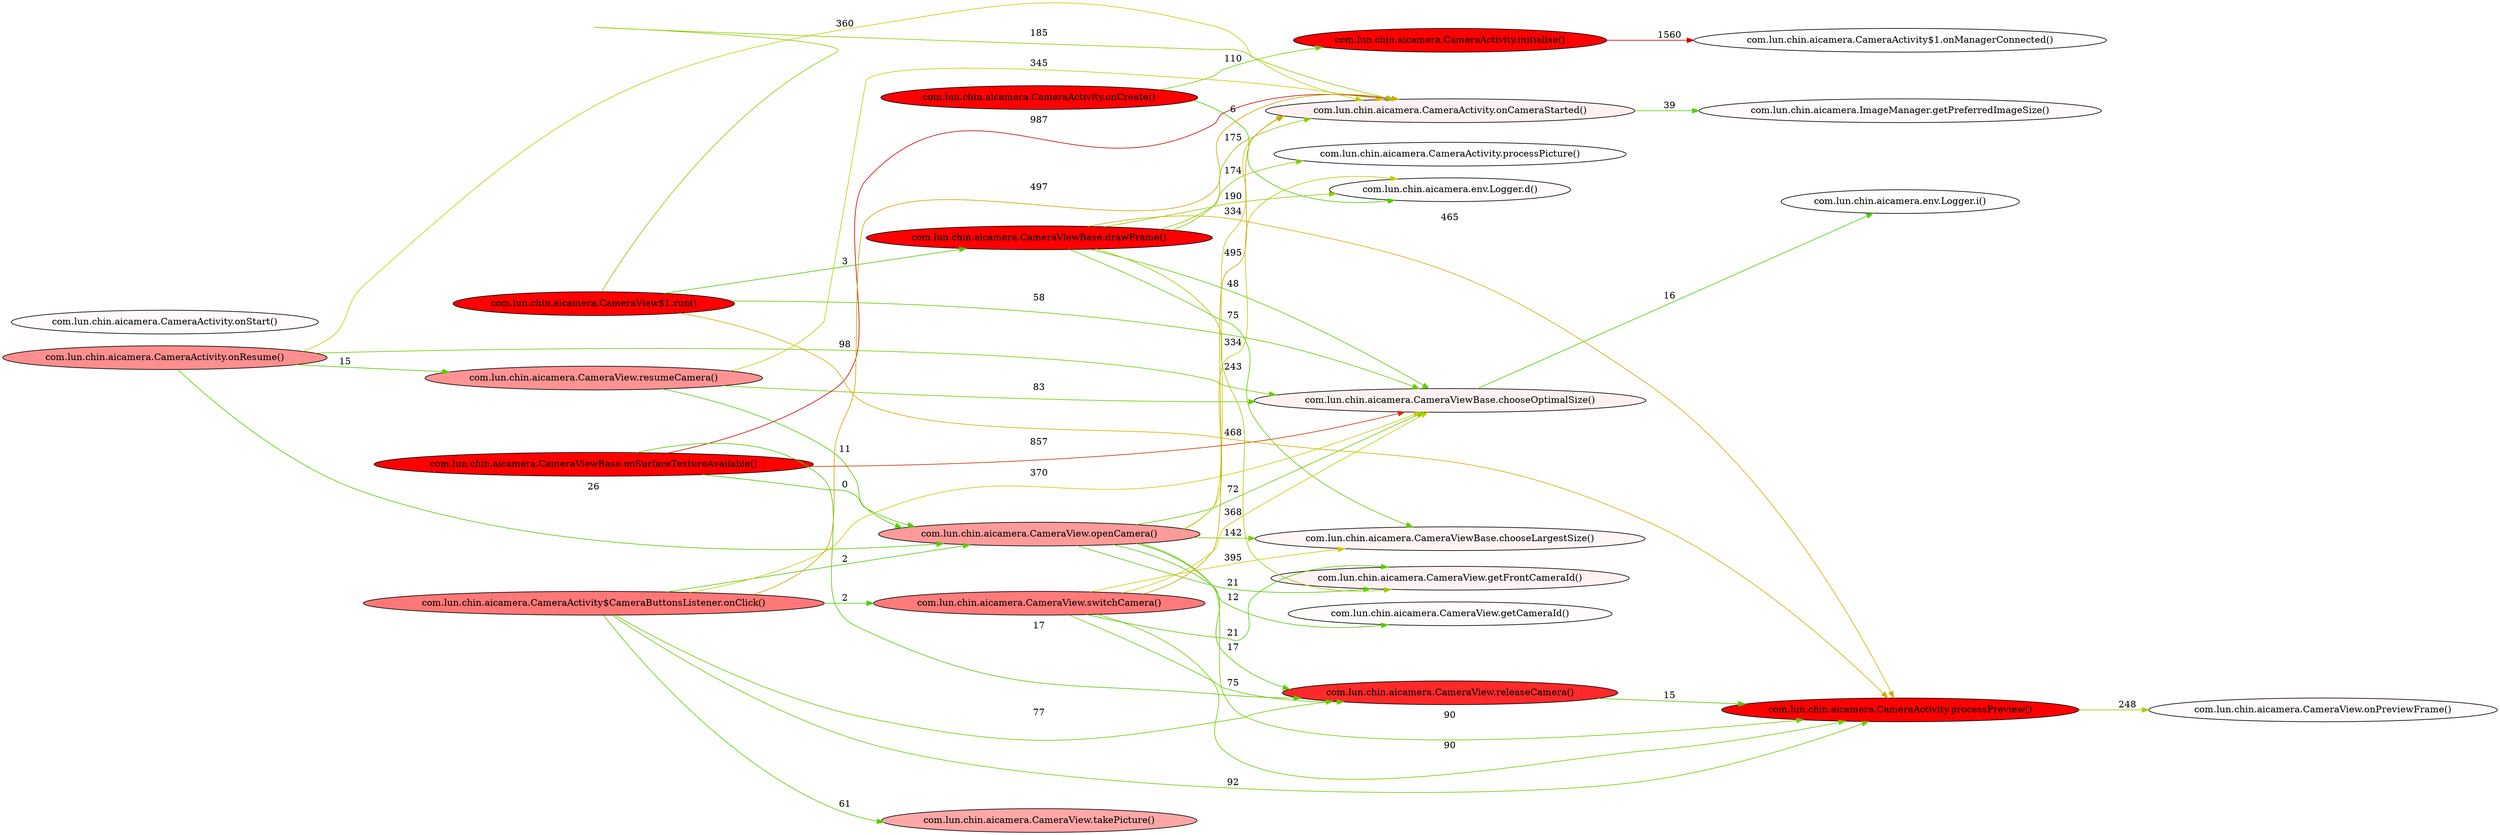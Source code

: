 digraph G {
	node [fillcolor="1 1.692 1" style=filled]
	"com.lun.chin.aicamera.CameraActivity.onCreate()"
	node [fillcolor="1 1.692 1" style=filled]
	"com.lun.chin.aicamera.CameraActivity.onCreate()"
	node [fillcolor="1 1.692 1" style=filled]
	"com.lun.chin.aicamera.CameraActivity.onCreate()"
	node [fillcolor="1 0.019 1" style=filled]
	"com.lun.chin.aicamera.env.Logger.d()"
	node [fillcolor="1 1.692 1" style=filled]
	"com.lun.chin.aicamera.CameraActivity.onCreate()"
	node [fillcolor="1 1.58 1" style=filled]
	"com.lun.chin.aicamera.CameraActivity.initialise()"
	node [fillcolor="1 1.692 1" style=filled]
	"com.lun.chin.aicamera.CameraActivity.onCreate()"
	node [fillcolor="1 0.012 1" style=filled]
	"com.lun.chin.aicamera.CameraActivity$1.onManagerConnected()"
	node [fillcolor="1 0.019 1" style=filled]
	"com.lun.chin.aicamera.env.Logger.d()"
	node [fillcolor="1 0.019 1" style=filled]
	"com.lun.chin.aicamera.env.Logger.d()"
	node [fillcolor="1 1.58 1" style=filled]
	"com.lun.chin.aicamera.CameraActivity.initialise()"
	node [fillcolor="1 1.58 1" style=filled]
	"com.lun.chin.aicamera.CameraActivity.initialise()"
	node [fillcolor="1 1.58 1" style=filled]
	"com.lun.chin.aicamera.CameraActivity.initialise()"
	node [fillcolor="1 0.012 1" style=filled]
	"com.lun.chin.aicamera.CameraActivity$1.onManagerConnected()"
	node [fillcolor="1 0.012 1" style=filled]
	"com.lun.chin.aicamera.CameraActivity$1.onManagerConnected()"
	node [fillcolor="1 0.012 1" style=filled]
	"com.lun.chin.aicamera.CameraActivity$1.onManagerConnected()"
	node [fillcolor="1 0.018 1" style=filled]
	"com.lun.chin.aicamera.CameraActivity.onStart()"
	node [fillcolor="1 0.018 1" style=filled]
	"com.lun.chin.aicamera.CameraActivity.onStart()"
	node [fillcolor="1 0.442 1" style=filled]
	"com.lun.chin.aicamera.CameraActivity.onResume()"
	node [fillcolor="1 0.442 1" style=filled]
	"com.lun.chin.aicamera.CameraActivity.onResume()"
	node [fillcolor="1 0.442 1" style=filled]
	"com.lun.chin.aicamera.CameraActivity.onResume()"
	node [fillcolor="1 0.423 1" style=filled]
	"com.lun.chin.aicamera.CameraView.resumeCamera()"
	node [fillcolor="1 0.442 1" style=filled]
	"com.lun.chin.aicamera.CameraActivity.onResume()"
	node [fillcolor="1 0.398 1" style=filled]
	"com.lun.chin.aicamera.CameraView.openCamera()"
	node [fillcolor="1 0.442 1" style=filled]
	"com.lun.chin.aicamera.CameraActivity.onResume()"
	node [fillcolor="1 0.018 1" style=filled]
	"com.lun.chin.aicamera.CameraView.getCameraId()"
	node [fillcolor="1 0.442 1" style=filled]
	"com.lun.chin.aicamera.CameraActivity.onResume()"
	node [fillcolor="1 0.057 1" style=filled]
	"com.lun.chin.aicamera.CameraViewBase.chooseOptimalSize()"
	node [fillcolor="1 0.442 1" style=filled]
	"com.lun.chin.aicamera.CameraActivity.onResume()"
	node [fillcolor="1 0.014 1" style=filled]
	"com.lun.chin.aicamera.env.Logger.i()"
	node [fillcolor="1 0.442 1" style=filled]
	"com.lun.chin.aicamera.CameraActivity.onResume()"
	node [fillcolor="1 0.01 1" style=filled]
	"com.lun.chin.aicamera.env.Logger.i()"
	node [fillcolor="1 0.442 1" style=filled]
	"com.lun.chin.aicamera.CameraActivity.onResume()"
	node [fillcolor="1 0.042 1" style=filled]
	"com.lun.chin.aicamera.CameraViewBase.chooseLargestSize()"
	node [fillcolor="1 0.442 1" style=filled]
	"com.lun.chin.aicamera.CameraActivity.onResume()"
	node [fillcolor="1 0.021 1" style=filled]
	"com.lun.chin.aicamera.env.Logger.i()"
	node [fillcolor="1 0.442 1" style=filled]
	"com.lun.chin.aicamera.CameraActivity.onResume()"
	node [fillcolor="1 0.012 1" style=filled]
	"com.lun.chin.aicamera.env.Logger.d()"
	node [fillcolor="1 0.442 1" style=filled]
	"com.lun.chin.aicamera.CameraActivity.onResume()"
	node [fillcolor="1 0.057 1" style=filled]
	"com.lun.chin.aicamera.CameraActivity.onCameraStarted()"
	node [fillcolor="1 0.442 1" style=filled]
	"com.lun.chin.aicamera.CameraActivity.onResume()"
	node [fillcolor="1 0.016 1" style=filled]
	"com.lun.chin.aicamera.ImageManager.getPreferredImageSize()"
	node [fillcolor="1 0.423 1" style=filled]
	"com.lun.chin.aicamera.CameraView.resumeCamera()"
	node [fillcolor="1 0.423 1" style=filled]
	"com.lun.chin.aicamera.CameraView.resumeCamera()"
	node [fillcolor="1 0.423 1" style=filled]
	"com.lun.chin.aicamera.CameraView.resumeCamera()"
	node [fillcolor="1 0.398 1" style=filled]
	"com.lun.chin.aicamera.CameraView.openCamera()"
	node [fillcolor="1 0.423 1" style=filled]
	"com.lun.chin.aicamera.CameraView.resumeCamera()"
	node [fillcolor="1 0.018 1" style=filled]
	"com.lun.chin.aicamera.CameraView.getCameraId()"
	node [fillcolor="1 0.423 1" style=filled]
	"com.lun.chin.aicamera.CameraView.resumeCamera()"
	node [fillcolor="1 0.057 1" style=filled]
	"com.lun.chin.aicamera.CameraViewBase.chooseOptimalSize()"
	node [fillcolor="1 0.423 1" style=filled]
	"com.lun.chin.aicamera.CameraView.resumeCamera()"
	node [fillcolor="1 0.014 1" style=filled]
	"com.lun.chin.aicamera.env.Logger.i()"
	node [fillcolor="1 0.423 1" style=filled]
	"com.lun.chin.aicamera.CameraView.resumeCamera()"
	node [fillcolor="1 0.01 1" style=filled]
	"com.lun.chin.aicamera.env.Logger.i()"
	node [fillcolor="1 0.423 1" style=filled]
	"com.lun.chin.aicamera.CameraView.resumeCamera()"
	node [fillcolor="1 0.042 1" style=filled]
	"com.lun.chin.aicamera.CameraViewBase.chooseLargestSize()"
	node [fillcolor="1 0.423 1" style=filled]
	"com.lun.chin.aicamera.CameraView.resumeCamera()"
	node [fillcolor="1 0.021 1" style=filled]
	"com.lun.chin.aicamera.env.Logger.i()"
	node [fillcolor="1 0.423 1" style=filled]
	"com.lun.chin.aicamera.CameraView.resumeCamera()"
	node [fillcolor="1 0.012 1" style=filled]
	"com.lun.chin.aicamera.env.Logger.d()"
	node [fillcolor="1 0.423 1" style=filled]
	"com.lun.chin.aicamera.CameraView.resumeCamera()"
	node [fillcolor="1 0.057 1" style=filled]
	"com.lun.chin.aicamera.CameraActivity.onCameraStarted()"
	node [fillcolor="1 0.423 1" style=filled]
	"com.lun.chin.aicamera.CameraView.resumeCamera()"
	node [fillcolor="1 0.016 1" style=filled]
	"com.lun.chin.aicamera.ImageManager.getPreferredImageSize()"
	node [fillcolor="1 0.398 1" style=filled]
	"com.lun.chin.aicamera.CameraView.openCamera()"
	node [fillcolor="1 0.398 1" style=filled]
	"com.lun.chin.aicamera.CameraView.openCamera()"
	node [fillcolor="1 0.398 1" style=filled]
	"com.lun.chin.aicamera.CameraView.openCamera()"
	node [fillcolor="1 0.018 1" style=filled]
	"com.lun.chin.aicamera.CameraView.getCameraId()"
	node [fillcolor="1 0.398 1" style=filled]
	"com.lun.chin.aicamera.CameraView.openCamera()"
	node [fillcolor="1 0.057 1" style=filled]
	"com.lun.chin.aicamera.CameraViewBase.chooseOptimalSize()"
	node [fillcolor="1 0.398 1" style=filled]
	"com.lun.chin.aicamera.CameraView.openCamera()"
	node [fillcolor="1 0.014 1" style=filled]
	"com.lun.chin.aicamera.env.Logger.i()"
	node [fillcolor="1 0.398 1" style=filled]
	"com.lun.chin.aicamera.CameraView.openCamera()"
	node [fillcolor="1 0.01 1" style=filled]
	"com.lun.chin.aicamera.env.Logger.i()"
	node [fillcolor="1 0.398 1" style=filled]
	"com.lun.chin.aicamera.CameraView.openCamera()"
	node [fillcolor="1 0.042 1" style=filled]
	"com.lun.chin.aicamera.CameraViewBase.chooseLargestSize()"
	node [fillcolor="1 0.398 1" style=filled]
	"com.lun.chin.aicamera.CameraView.openCamera()"
	node [fillcolor="1 0.021 1" style=filled]
	"com.lun.chin.aicamera.env.Logger.i()"
	node [fillcolor="1 0.398 1" style=filled]
	"com.lun.chin.aicamera.CameraView.openCamera()"
	node [fillcolor="1 0.012 1" style=filled]
	"com.lun.chin.aicamera.env.Logger.d()"
	node [fillcolor="1 0.398 1" style=filled]
	"com.lun.chin.aicamera.CameraView.openCamera()"
	node [fillcolor="1 0.057 1" style=filled]
	"com.lun.chin.aicamera.CameraActivity.onCameraStarted()"
	node [fillcolor="1 0.398 1" style=filled]
	"com.lun.chin.aicamera.CameraView.openCamera()"
	node [fillcolor="1 0.016 1" style=filled]
	"com.lun.chin.aicamera.ImageManager.getPreferredImageSize()"
	node [fillcolor="1 0.018 1" style=filled]
	"com.lun.chin.aicamera.CameraView.getCameraId()"
	node [fillcolor="1 0.018 1" style=filled]
	"com.lun.chin.aicamera.CameraView.getCameraId()"
	node [fillcolor="1 0.057 1" style=filled]
	"com.lun.chin.aicamera.CameraViewBase.chooseOptimalSize()"
	node [fillcolor="1 0.057 1" style=filled]
	"com.lun.chin.aicamera.CameraViewBase.chooseOptimalSize()"
	node [fillcolor="1 0.057 1" style=filled]
	"com.lun.chin.aicamera.CameraViewBase.chooseOptimalSize()"
	node [fillcolor="1 0.014 1" style=filled]
	"com.lun.chin.aicamera.env.Logger.i()"
	node [fillcolor="1 0.057 1" style=filled]
	"com.lun.chin.aicamera.CameraViewBase.chooseOptimalSize()"
	node [fillcolor="1 0.01 1" style=filled]
	"com.lun.chin.aicamera.env.Logger.i()"
	node [fillcolor="1 0.014 1" style=filled]
	"com.lun.chin.aicamera.env.Logger.i()"
	node [fillcolor="1 0.014 1" style=filled]
	"com.lun.chin.aicamera.env.Logger.i()"
	node [fillcolor="1 0.01 1" style=filled]
	"com.lun.chin.aicamera.env.Logger.i()"
	node [fillcolor="1 0.01 1" style=filled]
	"com.lun.chin.aicamera.env.Logger.i()"
	node [fillcolor="1 0.042 1" style=filled]
	"com.lun.chin.aicamera.CameraViewBase.chooseLargestSize()"
	node [fillcolor="1 0.042 1" style=filled]
	"com.lun.chin.aicamera.CameraViewBase.chooseLargestSize()"
	node [fillcolor="1 0.021 1" style=filled]
	"com.lun.chin.aicamera.env.Logger.i()"
	node [fillcolor="1 0.021 1" style=filled]
	"com.lun.chin.aicamera.env.Logger.i()"
	node [fillcolor="1 0.012 1" style=filled]
	"com.lun.chin.aicamera.env.Logger.d()"
	node [fillcolor="1 0.012 1" style=filled]
	"com.lun.chin.aicamera.env.Logger.d()"
	node [fillcolor="1 0.012 1" style=filled]
	"com.lun.chin.aicamera.env.Logger.d()"
	node [fillcolor="1 0.057 1" style=filled]
	"com.lun.chin.aicamera.CameraActivity.onCameraStarted()"
	node [fillcolor="1 0.057 1" style=filled]
	"com.lun.chin.aicamera.CameraActivity.onCameraStarted()"
	node [fillcolor="1 0.057 1" style=filled]
	"com.lun.chin.aicamera.CameraActivity.onCameraStarted()"
	node [fillcolor="1 0.057 1" style=filled]
	"com.lun.chin.aicamera.CameraActivity.onCameraStarted()"
	node [fillcolor="1 0.016 1" style=filled]
	"com.lun.chin.aicamera.ImageManager.getPreferredImageSize()"
	node [fillcolor="1 0.016 1" style=filled]
	"com.lun.chin.aicamera.ImageManager.getPreferredImageSize()"
	node [fillcolor="1 0.016 1" style=filled]
	"com.lun.chin.aicamera.ImageManager.getPreferredImageSize()"
	node [fillcolor="1 1.017 1" style=filled]
	"com.lun.chin.aicamera.CameraViewBase.onSurfaceTextureAvailable()"
	node [fillcolor="1 1.017 1" style=filled]
	"com.lun.chin.aicamera.CameraViewBase.onSurfaceTextureAvailable()"
	node [fillcolor="1 1.017 1" style=filled]
	"com.lun.chin.aicamera.CameraViewBase.onSurfaceTextureAvailable()"
	node [fillcolor="1 1.013 1" style=filled]
	"com.lun.chin.aicamera.CameraView.openCamera()"
	node [fillcolor="1 1.017 1" style=filled]
	"com.lun.chin.aicamera.CameraViewBase.onSurfaceTextureAvailable()"
	node [fillcolor="1 0.836 1" style=filled]
	"com.lun.chin.aicamera.CameraView.releaseCamera()"
	node [fillcolor="1 1.017 1" style=filled]
	"com.lun.chin.aicamera.CameraViewBase.onSurfaceTextureAvailable()"
	node [fillcolor="1 0.036 1" style=filled]
	"com.lun.chin.aicamera.CameraViewBase.chooseOptimalSize()"
	node [fillcolor="1 1.017 1" style=filled]
	"com.lun.chin.aicamera.CameraViewBase.onSurfaceTextureAvailable()"
	node [fillcolor="1 0.013 1" style=filled]
	"com.lun.chin.aicamera.env.Logger.i()"
	node [fillcolor="1 1.017 1" style=filled]
	"com.lun.chin.aicamera.CameraViewBase.onSurfaceTextureAvailable()"
	node [fillcolor="1 0.013 1" style=filled]
	"com.lun.chin.aicamera.env.Logger.i()"
	node [fillcolor="1 1.017 1" style=filled]
	"com.lun.chin.aicamera.CameraViewBase.onSurfaceTextureAvailable()"
	node [fillcolor="1 0.033 1" style=filled]
	"com.lun.chin.aicamera.CameraViewBase.chooseLargestSize()"
	node [fillcolor="1 1.017 1" style=filled]
	"com.lun.chin.aicamera.CameraViewBase.onSurfaceTextureAvailable()"
	node [fillcolor="1 0.02 1" style=filled]
	"com.lun.chin.aicamera.CameraActivity.onCameraStarted()"
	node [fillcolor="1 1.013 1" style=filled]
	"com.lun.chin.aicamera.CameraView.openCamera()"
	node [fillcolor="1 1.013 1" style=filled]
	"com.lun.chin.aicamera.CameraView.openCamera()"
	node [fillcolor="1 1.013 1" style=filled]
	"com.lun.chin.aicamera.CameraView.openCamera()"
	node [fillcolor="1 0.836 1" style=filled]
	"com.lun.chin.aicamera.CameraView.releaseCamera()"
	node [fillcolor="1 1.013 1" style=filled]
	"com.lun.chin.aicamera.CameraView.openCamera()"
	node [fillcolor="1 0.036 1" style=filled]
	"com.lun.chin.aicamera.CameraViewBase.chooseOptimalSize()"
	node [fillcolor="1 1.013 1" style=filled]
	"com.lun.chin.aicamera.CameraView.openCamera()"
	node [fillcolor="1 0.013 1" style=filled]
	"com.lun.chin.aicamera.env.Logger.i()"
	node [fillcolor="1 1.013 1" style=filled]
	"com.lun.chin.aicamera.CameraView.openCamera()"
	node [fillcolor="1 0.013 1" style=filled]
	"com.lun.chin.aicamera.env.Logger.i()"
	node [fillcolor="1 1.013 1" style=filled]
	"com.lun.chin.aicamera.CameraView.openCamera()"
	node [fillcolor="1 0.033 1" style=filled]
	"com.lun.chin.aicamera.CameraViewBase.chooseLargestSize()"
	node [fillcolor="1 1.013 1" style=filled]
	"com.lun.chin.aicamera.CameraView.openCamera()"
	node [fillcolor="1 0.02 1" style=filled]
	"com.lun.chin.aicamera.CameraActivity.onCameraStarted()"
	node [fillcolor="1 0.836 1" style=filled]
	"com.lun.chin.aicamera.CameraView.releaseCamera()"
	node [fillcolor="1 0.836 1" style=filled]
	"com.lun.chin.aicamera.CameraView.releaseCamera()"
	node [fillcolor="1 0.036 1" style=filled]
	"com.lun.chin.aicamera.CameraViewBase.chooseOptimalSize()"
	node [fillcolor="1 0.036 1" style=filled]
	"com.lun.chin.aicamera.CameraViewBase.chooseOptimalSize()"
	node [fillcolor="1 0.036 1" style=filled]
	"com.lun.chin.aicamera.CameraViewBase.chooseOptimalSize()"
	node [fillcolor="1 0.013 1" style=filled]
	"com.lun.chin.aicamera.env.Logger.i()"
	node [fillcolor="1 0.013 1" style=filled]
	"com.lun.chin.aicamera.env.Logger.i()"
	node [fillcolor="1 0.013 1" style=filled]
	"com.lun.chin.aicamera.env.Logger.i()"
	node [fillcolor="1 0.013 1" style=filled]
	"com.lun.chin.aicamera.env.Logger.i()"
	node [fillcolor="1 0.013 1" style=filled]
	"com.lun.chin.aicamera.env.Logger.i()"
	node [fillcolor="1 0.033 1" style=filled]
	"com.lun.chin.aicamera.CameraViewBase.chooseLargestSize()"
	node [fillcolor="1 0.033 1" style=filled]
	"com.lun.chin.aicamera.CameraViewBase.chooseLargestSize()"
	node [fillcolor="1 0.02 1" style=filled]
	"com.lun.chin.aicamera.CameraActivity.onCameraStarted()"
	node [fillcolor="1 0.02 1" style=filled]
	"com.lun.chin.aicamera.CameraActivity.onCameraStarted()"
	node [fillcolor="1 3.039 1" style=filled]
	"com.lun.chin.aicamera.CameraView$1.run()"
	node [fillcolor="1 3.039 1" style=filled]
	"com.lun.chin.aicamera.CameraView$1.run()"
	node [fillcolor="1 3.039 1" style=filled]
	"com.lun.chin.aicamera.CameraView$1.run()"
	node [fillcolor="1 3.035 1" style=filled]
	"com.lun.chin.aicamera.CameraViewBase.drawFrame()"
	node [fillcolor="1 3.039 1" style=filled]
	"com.lun.chin.aicamera.CameraView$1.run()"
	node [fillcolor="1 2.549 1" style=filled]
	"com.lun.chin.aicamera.CameraActivity.processPreview()"
	node [fillcolor="1 3.039 1" style=filled]
	"com.lun.chin.aicamera.CameraView$1.run()"
	node [fillcolor="1 0.016 1" style=filled]
	"com.lun.chin.aicamera.CameraView.onPreviewFrame()"
	node [fillcolor="1 3.039 1" style=filled]
	"com.lun.chin.aicamera.CameraView$1.run()"
	node [fillcolor="1 0.013 1" style=filled]
	"com.lun.chin.aicamera.CameraView.onPreviewFrame()"
	node [fillcolor="1 3.039 1" style=filled]
	"com.lun.chin.aicamera.CameraView$1.run()"
	node [fillcolor="1 0.011 1" style=filled]
	"com.lun.chin.aicamera.CameraView.onPreviewFrame()"
	node [fillcolor="1 3.039 1" style=filled]
	"com.lun.chin.aicamera.CameraView$1.run()"
	node [fillcolor="1 0.014 1" style=filled]
	"com.lun.chin.aicamera.CameraView.onPreviewFrame()"
	node [fillcolor="1 3.039 1" style=filled]
	"com.lun.chin.aicamera.CameraView$1.run()"
	node [fillcolor="1 0.065 1" style=filled]
	"com.lun.chin.aicamera.CameraView.onPreviewFrame()"
	node [fillcolor="1 3.039 1" style=filled]
	"com.lun.chin.aicamera.CameraView$1.run()"
	node [fillcolor="1 0.017 1" style=filled]
	"com.lun.chin.aicamera.CameraView.onPreviewFrame()"
	node [fillcolor="1 3.039 1" style=filled]
	"com.lun.chin.aicamera.CameraView$1.run()"
	node [fillcolor="1 0.011 1" style=filled]
	"com.lun.chin.aicamera.CameraView.onPreviewFrame()"
	node [fillcolor="1 3.035 1" style=filled]
	"com.lun.chin.aicamera.CameraViewBase.drawFrame()"
	node [fillcolor="1 3.035 1" style=filled]
	"com.lun.chin.aicamera.CameraViewBase.drawFrame()"
	node [fillcolor="1 3.035 1" style=filled]
	"com.lun.chin.aicamera.CameraViewBase.drawFrame()"
	node [fillcolor="1 2.549 1" style=filled]
	"com.lun.chin.aicamera.CameraActivity.processPreview()"
	node [fillcolor="1 3.035 1" style=filled]
	"com.lun.chin.aicamera.CameraViewBase.drawFrame()"
	node [fillcolor="1 0.016 1" style=filled]
	"com.lun.chin.aicamera.CameraView.onPreviewFrame()"
	node [fillcolor="1 3.035 1" style=filled]
	"com.lun.chin.aicamera.CameraViewBase.drawFrame()"
	node [fillcolor="1 0.013 1" style=filled]
	"com.lun.chin.aicamera.CameraView.onPreviewFrame()"
	node [fillcolor="1 3.035 1" style=filled]
	"com.lun.chin.aicamera.CameraViewBase.drawFrame()"
	node [fillcolor="1 0.011 1" style=filled]
	"com.lun.chin.aicamera.CameraView.onPreviewFrame()"
	node [fillcolor="1 3.035 1" style=filled]
	"com.lun.chin.aicamera.CameraViewBase.drawFrame()"
	node [fillcolor="1 0.014 1" style=filled]
	"com.lun.chin.aicamera.CameraView.onPreviewFrame()"
	node [fillcolor="1 3.035 1" style=filled]
	"com.lun.chin.aicamera.CameraViewBase.drawFrame()"
	node [fillcolor="1 0.065 1" style=filled]
	"com.lun.chin.aicamera.CameraView.onPreviewFrame()"
	node [fillcolor="1 3.035 1" style=filled]
	"com.lun.chin.aicamera.CameraViewBase.drawFrame()"
	node [fillcolor="1 0.017 1" style=filled]
	"com.lun.chin.aicamera.CameraView.onPreviewFrame()"
	node [fillcolor="1 3.035 1" style=filled]
	"com.lun.chin.aicamera.CameraViewBase.drawFrame()"
	node [fillcolor="1 0.011 1" style=filled]
	"com.lun.chin.aicamera.CameraView.onPreviewFrame()"
	node [fillcolor="1 2.549 1" style=filled]
	"com.lun.chin.aicamera.CameraActivity.processPreview()"
	node [fillcolor="1 2.549 1" style=filled]
	"com.lun.chin.aicamera.CameraActivity.processPreview()"
	node [fillcolor="1 2.549 1" style=filled]
	"com.lun.chin.aicamera.CameraActivity.processPreview()"
	node [fillcolor="1 0.016 1" style=filled]
	"com.lun.chin.aicamera.CameraView.onPreviewFrame()"
	node [fillcolor="1 2.549 1" style=filled]
	"com.lun.chin.aicamera.CameraActivity.processPreview()"
	node [fillcolor="1 0.013 1" style=filled]
	"com.lun.chin.aicamera.CameraView.onPreviewFrame()"
	node [fillcolor="1 2.549 1" style=filled]
	"com.lun.chin.aicamera.CameraActivity.processPreview()"
	node [fillcolor="1 0.011 1" style=filled]
	"com.lun.chin.aicamera.CameraView.onPreviewFrame()"
	node [fillcolor="1 2.549 1" style=filled]
	"com.lun.chin.aicamera.CameraActivity.processPreview()"
	node [fillcolor="1 0.014 1" style=filled]
	"com.lun.chin.aicamera.CameraView.onPreviewFrame()"
	node [fillcolor="1 2.549 1" style=filled]
	"com.lun.chin.aicamera.CameraActivity.processPreview()"
	node [fillcolor="1 0.065 1" style=filled]
	"com.lun.chin.aicamera.CameraView.onPreviewFrame()"
	node [fillcolor="1 2.549 1" style=filled]
	"com.lun.chin.aicamera.CameraActivity.processPreview()"
	node [fillcolor="1 0.017 1" style=filled]
	"com.lun.chin.aicamera.CameraView.onPreviewFrame()"
	node [fillcolor="1 2.549 1" style=filled]
	"com.lun.chin.aicamera.CameraActivity.processPreview()"
	node [fillcolor="1 0.011 1" style=filled]
	"com.lun.chin.aicamera.CameraView.onPreviewFrame()"
	node [fillcolor="1 0.016 1" style=filled]
	"com.lun.chin.aicamera.CameraView.onPreviewFrame()"
	node [fillcolor="1 0.016 1" style=filled]
	"com.lun.chin.aicamera.CameraView.onPreviewFrame()"
	node [fillcolor="1 0.013 1" style=filled]
	"com.lun.chin.aicamera.CameraView.onPreviewFrame()"
	node [fillcolor="1 0.013 1" style=filled]
	"com.lun.chin.aicamera.CameraView.onPreviewFrame()"
	node [fillcolor="1 0.011 1" style=filled]
	"com.lun.chin.aicamera.CameraView.onPreviewFrame()"
	node [fillcolor="1 0.011 1" style=filled]
	"com.lun.chin.aicamera.CameraView.onPreviewFrame()"
	node [fillcolor="1 0.014 1" style=filled]
	"com.lun.chin.aicamera.CameraView.onPreviewFrame()"
	node [fillcolor="1 0.014 1" style=filled]
	"com.lun.chin.aicamera.CameraView.onPreviewFrame()"
	node [fillcolor="1 0.065 1" style=filled]
	"com.lun.chin.aicamera.CameraView.onPreviewFrame()"
	node [fillcolor="1 0.065 1" style=filled]
	"com.lun.chin.aicamera.CameraView.onPreviewFrame()"
	node [fillcolor="1 0.017 1" style=filled]
	"com.lun.chin.aicamera.CameraView.onPreviewFrame()"
	node [fillcolor="1 0.017 1" style=filled]
	"com.lun.chin.aicamera.CameraView.onPreviewFrame()"
	node [fillcolor="1 0.011 1" style=filled]
	"com.lun.chin.aicamera.CameraView.onPreviewFrame()"
	node [fillcolor="1 0.011 1" style=filled]
	"com.lun.chin.aicamera.CameraView.onPreviewFrame()"
	node [fillcolor="1 0.824 1" style=filled]
	"com.lun.chin.aicamera.CameraView$1.run()"
	node [fillcolor="1 0.824 1" style=filled]
	"com.lun.chin.aicamera.CameraView$1.run()"
	node [fillcolor="1 0.824 1" style=filled]
	"com.lun.chin.aicamera.CameraView$1.run()"
	node [fillcolor="1 0.808 1" style=filled]
	"com.lun.chin.aicamera.CameraViewBase.drawFrame()"
	node [fillcolor="1 0.824 1" style=filled]
	"com.lun.chin.aicamera.CameraView$1.run()"
	node [fillcolor="1 0.422 1" style=filled]
	"com.lun.chin.aicamera.CameraActivity.processPreview()"
	node [fillcolor="1 0.824 1" style=filled]
	"com.lun.chin.aicamera.CameraView$1.run()"
	node [fillcolor="1 0.011 1" style=filled]
	"com.lun.chin.aicamera.CameraView.onPreviewFrame()"
	node [fillcolor="1 0.824 1" style=filled]
	"com.lun.chin.aicamera.CameraView$1.run()"
	node [fillcolor="1 0.013 1" style=filled]
	"com.lun.chin.aicamera.CameraView.onPreviewFrame()"
	node [fillcolor="1 0.824 1" style=filled]
	"com.lun.chin.aicamera.CameraView$1.run()"
	node [fillcolor="1 0.013 1" style=filled]
	"com.lun.chin.aicamera.CameraView.onPreviewFrame()"
	node [fillcolor="1 0.808 1" style=filled]
	"com.lun.chin.aicamera.CameraViewBase.drawFrame()"
	node [fillcolor="1 0.808 1" style=filled]
	"com.lun.chin.aicamera.CameraViewBase.drawFrame()"
	node [fillcolor="1 0.808 1" style=filled]
	"com.lun.chin.aicamera.CameraViewBase.drawFrame()"
	node [fillcolor="1 0.422 1" style=filled]
	"com.lun.chin.aicamera.CameraActivity.processPreview()"
	node [fillcolor="1 0.808 1" style=filled]
	"com.lun.chin.aicamera.CameraViewBase.drawFrame()"
	node [fillcolor="1 0.011 1" style=filled]
	"com.lun.chin.aicamera.CameraView.onPreviewFrame()"
	node [fillcolor="1 0.808 1" style=filled]
	"com.lun.chin.aicamera.CameraViewBase.drawFrame()"
	node [fillcolor="1 0.013 1" style=filled]
	"com.lun.chin.aicamera.CameraView.onPreviewFrame()"
	node [fillcolor="1 0.808 1" style=filled]
	"com.lun.chin.aicamera.CameraViewBase.drawFrame()"
	node [fillcolor="1 0.013 1" style=filled]
	"com.lun.chin.aicamera.CameraView.onPreviewFrame()"
	node [fillcolor="1 0.422 1" style=filled]
	"com.lun.chin.aicamera.CameraActivity.processPreview()"
	node [fillcolor="1 0.422 1" style=filled]
	"com.lun.chin.aicamera.CameraActivity.processPreview()"
	node [fillcolor="1 0.422 1" style=filled]
	"com.lun.chin.aicamera.CameraActivity.processPreview()"
	node [fillcolor="1 0.011 1" style=filled]
	"com.lun.chin.aicamera.CameraView.onPreviewFrame()"
	node [fillcolor="1 0.422 1" style=filled]
	"com.lun.chin.aicamera.CameraActivity.processPreview()"
	node [fillcolor="1 0.013 1" style=filled]
	"com.lun.chin.aicamera.CameraView.onPreviewFrame()"
	node [fillcolor="1 0.422 1" style=filled]
	"com.lun.chin.aicamera.CameraActivity.processPreview()"
	node [fillcolor="1 0.013 1" style=filled]
	"com.lun.chin.aicamera.CameraView.onPreviewFrame()"
	node [fillcolor="1 0.011 1" style=filled]
	"com.lun.chin.aicamera.CameraView.onPreviewFrame()"
	node [fillcolor="1 0.011 1" style=filled]
	"com.lun.chin.aicamera.CameraView.onPreviewFrame()"
	node [fillcolor="1 0.013 1" style=filled]
	"com.lun.chin.aicamera.CameraView.onPreviewFrame()"
	node [fillcolor="1 0.013 1" style=filled]
	"com.lun.chin.aicamera.CameraView.onPreviewFrame()"
	node [fillcolor="1 0.013 1" style=filled]
	"com.lun.chin.aicamera.CameraView.onPreviewFrame()"
	node [fillcolor="1 0.013 1" style=filled]
	"com.lun.chin.aicamera.CameraView.onPreviewFrame()"
	node [fillcolor="1 0.853 1" style=filled]
	"com.lun.chin.aicamera.CameraView$1.run()"
	node [fillcolor="1 0.853 1" style=filled]
	"com.lun.chin.aicamera.CameraView$1.run()"
	node [fillcolor="1 0.853 1" style=filled]
	"com.lun.chin.aicamera.CameraView$1.run()"
	node [fillcolor="1 0.848 1" style=filled]
	"com.lun.chin.aicamera.CameraViewBase.drawFrame()"
	node [fillcolor="1 0.853 1" style=filled]
	"com.lun.chin.aicamera.CameraView$1.run()"
	node [fillcolor="1 0.397 1" style=filled]
	"com.lun.chin.aicamera.CameraActivity.processPreview()"
	node [fillcolor="1 0.853 1" style=filled]
	"com.lun.chin.aicamera.CameraView$1.run()"
	node [fillcolor="1 0.013 1" style=filled]
	"com.lun.chin.aicamera.CameraView.onPreviewFrame()"
	node [fillcolor="1 0.848 1" style=filled]
	"com.lun.chin.aicamera.CameraViewBase.drawFrame()"
	node [fillcolor="1 0.848 1" style=filled]
	"com.lun.chin.aicamera.CameraViewBase.drawFrame()"
	node [fillcolor="1 0.848 1" style=filled]
	"com.lun.chin.aicamera.CameraViewBase.drawFrame()"
	node [fillcolor="1 0.397 1" style=filled]
	"com.lun.chin.aicamera.CameraActivity.processPreview()"
	node [fillcolor="1 0.848 1" style=filled]
	"com.lun.chin.aicamera.CameraViewBase.drawFrame()"
	node [fillcolor="1 0.013 1" style=filled]
	"com.lun.chin.aicamera.CameraView.onPreviewFrame()"
	node [fillcolor="1 0.397 1" style=filled]
	"com.lun.chin.aicamera.CameraActivity.processPreview()"
	node [fillcolor="1 0.397 1" style=filled]
	"com.lun.chin.aicamera.CameraActivity.processPreview()"
	node [fillcolor="1 0.397 1" style=filled]
	"com.lun.chin.aicamera.CameraActivity.processPreview()"
	node [fillcolor="1 0.013 1" style=filled]
	"com.lun.chin.aicamera.CameraView.onPreviewFrame()"
	node [fillcolor="1 0.013 1" style=filled]
	"com.lun.chin.aicamera.CameraView.onPreviewFrame()"
	node [fillcolor="1 0.013 1" style=filled]
	"com.lun.chin.aicamera.CameraView.onPreviewFrame()"
	node [fillcolor="1 0.778 1" style=filled]
	"com.lun.chin.aicamera.CameraView$1.run()"
	node [fillcolor="1 0.778 1" style=filled]
	"com.lun.chin.aicamera.CameraView$1.run()"
	node [fillcolor="1 0.778 1" style=filled]
	"com.lun.chin.aicamera.CameraView$1.run()"
	node [fillcolor="1 0.767 1" style=filled]
	"com.lun.chin.aicamera.CameraViewBase.drawFrame()"
	node [fillcolor="1 0.778 1" style=filled]
	"com.lun.chin.aicamera.CameraView$1.run()"
	node [fillcolor="1 0.024 1" style=filled]
	"com.lun.chin.aicamera.CameraView.onPreviewFrame()"
	node [fillcolor="1 0.778 1" style=filled]
	"com.lun.chin.aicamera.CameraView$1.run()"
	node [fillcolor="1 0.318 1" style=filled]
	"com.lun.chin.aicamera.CameraActivity.processPreview()"
	node [fillcolor="1 0.767 1" style=filled]
	"com.lun.chin.aicamera.CameraViewBase.drawFrame()"
	node [fillcolor="1 0.767 1" style=filled]
	"com.lun.chin.aicamera.CameraViewBase.drawFrame()"
	node [fillcolor="1 0.767 1" style=filled]
	"com.lun.chin.aicamera.CameraViewBase.drawFrame()"
	node [fillcolor="1 0.024 1" style=filled]
	"com.lun.chin.aicamera.CameraView.onPreviewFrame()"
	node [fillcolor="1 0.767 1" style=filled]
	"com.lun.chin.aicamera.CameraViewBase.drawFrame()"
	node [fillcolor="1 0.318 1" style=filled]
	"com.lun.chin.aicamera.CameraActivity.processPreview()"
	node [fillcolor="1 0.024 1" style=filled]
	"com.lun.chin.aicamera.CameraView.onPreviewFrame()"
	node [fillcolor="1 0.024 1" style=filled]
	"com.lun.chin.aicamera.CameraView.onPreviewFrame()"
	node [fillcolor="1 0.318 1" style=filled]
	"com.lun.chin.aicamera.CameraActivity.processPreview()"
	node [fillcolor="1 0.318 1" style=filled]
	"com.lun.chin.aicamera.CameraActivity.processPreview()"
	node [fillcolor="1 0.626 1" style=filled]
	"com.lun.chin.aicamera.CameraView$1.run()"
	node [fillcolor="1 0.626 1" style=filled]
	"com.lun.chin.aicamera.CameraView$1.run()"
	node [fillcolor="1 0.626 1" style=filled]
	"com.lun.chin.aicamera.CameraView$1.run()"
	node [fillcolor="1 0.622 1" style=filled]
	"com.lun.chin.aicamera.CameraViewBase.drawFrame()"
	node [fillcolor="1 0.626 1" style=filled]
	"com.lun.chin.aicamera.CameraView$1.run()"
	node [fillcolor="1 0.025 1" style=filled]
	"com.lun.chin.aicamera.CameraView.onPreviewFrame()"
	node [fillcolor="1 0.626 1" style=filled]
	"com.lun.chin.aicamera.CameraView$1.run()"
	node [fillcolor="1 0.311 1" style=filled]
	"com.lun.chin.aicamera.CameraActivity.processPreview()"
	node [fillcolor="1 0.622 1" style=filled]
	"com.lun.chin.aicamera.CameraViewBase.drawFrame()"
	node [fillcolor="1 0.622 1" style=filled]
	"com.lun.chin.aicamera.CameraViewBase.drawFrame()"
	node [fillcolor="1 0.622 1" style=filled]
	"com.lun.chin.aicamera.CameraViewBase.drawFrame()"
	node [fillcolor="1 0.025 1" style=filled]
	"com.lun.chin.aicamera.CameraView.onPreviewFrame()"
	node [fillcolor="1 0.622 1" style=filled]
	"com.lun.chin.aicamera.CameraViewBase.drawFrame()"
	node [fillcolor="1 0.311 1" style=filled]
	"com.lun.chin.aicamera.CameraActivity.processPreview()"
	node [fillcolor="1 0.025 1" style=filled]
	"com.lun.chin.aicamera.CameraView.onPreviewFrame()"
	node [fillcolor="1 0.025 1" style=filled]
	"com.lun.chin.aicamera.CameraView.onPreviewFrame()"
	node [fillcolor="1 0.311 1" style=filled]
	"com.lun.chin.aicamera.CameraActivity.processPreview()"
	node [fillcolor="1 0.311 1" style=filled]
	"com.lun.chin.aicamera.CameraActivity.processPreview()"
	node [fillcolor="1 0.823 1" style=filled]
	"com.lun.chin.aicamera.CameraView$1.run()"
	node [fillcolor="1 0.823 1" style=filled]
	"com.lun.chin.aicamera.CameraView$1.run()"
	node [fillcolor="1 0.823 1" style=filled]
	"com.lun.chin.aicamera.CameraView$1.run()"
	node [fillcolor="1 0.81 1" style=filled]
	"com.lun.chin.aicamera.CameraViewBase.drawFrame()"
	node [fillcolor="1 0.823 1" style=filled]
	"com.lun.chin.aicamera.CameraView$1.run()"
	node [fillcolor="1 0.429 1" style=filled]
	"com.lun.chin.aicamera.CameraActivity.processPreview()"
	node [fillcolor="1 0.823 1" style=filled]
	"com.lun.chin.aicamera.CameraView$1.run()"
	node [fillcolor="1 0.017 1" style=filled]
	"com.lun.chin.aicamera.CameraView.onPreviewFrame()"
	node [fillcolor="1 0.81 1" style=filled]
	"com.lun.chin.aicamera.CameraViewBase.drawFrame()"
	node [fillcolor="1 0.81 1" style=filled]
	"com.lun.chin.aicamera.CameraViewBase.drawFrame()"
	node [fillcolor="1 0.81 1" style=filled]
	"com.lun.chin.aicamera.CameraViewBase.drawFrame()"
	node [fillcolor="1 0.429 1" style=filled]
	"com.lun.chin.aicamera.CameraActivity.processPreview()"
	node [fillcolor="1 0.81 1" style=filled]
	"com.lun.chin.aicamera.CameraViewBase.drawFrame()"
	node [fillcolor="1 0.017 1" style=filled]
	"com.lun.chin.aicamera.CameraView.onPreviewFrame()"
	node [fillcolor="1 0.429 1" style=filled]
	"com.lun.chin.aicamera.CameraActivity.processPreview()"
	node [fillcolor="1 0.429 1" style=filled]
	"com.lun.chin.aicamera.CameraActivity.processPreview()"
	node [fillcolor="1 0.429 1" style=filled]
	"com.lun.chin.aicamera.CameraActivity.processPreview()"
	node [fillcolor="1 0.017 1" style=filled]
	"com.lun.chin.aicamera.CameraView.onPreviewFrame()"
	node [fillcolor="1 0.017 1" style=filled]
	"com.lun.chin.aicamera.CameraView.onPreviewFrame()"
	node [fillcolor="1 0.017 1" style=filled]
	"com.lun.chin.aicamera.CameraView.onPreviewFrame()"
	node [fillcolor="1 0.623 1" style=filled]
	"com.lun.chin.aicamera.CameraView$1.run()"
	node [fillcolor="1 0.623 1" style=filled]
	"com.lun.chin.aicamera.CameraView$1.run()"
	node [fillcolor="1 0.623 1" style=filled]
	"com.lun.chin.aicamera.CameraView$1.run()"
	node [fillcolor="1 0.616 1" style=filled]
	"com.lun.chin.aicamera.CameraViewBase.drawFrame()"
	node [fillcolor="1 0.623 1" style=filled]
	"com.lun.chin.aicamera.CameraView$1.run()"
	node [fillcolor="1 0.269 1" style=filled]
	"com.lun.chin.aicamera.CameraActivity.processPreview()"
	node [fillcolor="1 0.616 1" style=filled]
	"com.lun.chin.aicamera.CameraViewBase.drawFrame()"
	node [fillcolor="1 0.616 1" style=filled]
	"com.lun.chin.aicamera.CameraViewBase.drawFrame()"
	node [fillcolor="1 0.616 1" style=filled]
	"com.lun.chin.aicamera.CameraViewBase.drawFrame()"
	node [fillcolor="1 0.269 1" style=filled]
	"com.lun.chin.aicamera.CameraActivity.processPreview()"
	node [fillcolor="1 0.269 1" style=filled]
	"com.lun.chin.aicamera.CameraActivity.processPreview()"
	node [fillcolor="1 0.269 1" style=filled]
	"com.lun.chin.aicamera.CameraActivity.processPreview()"
	node [fillcolor="1 0.709 1" style=filled]
	"com.lun.chin.aicamera.CameraView$1.run()"
	node [fillcolor="1 0.709 1" style=filled]
	"com.lun.chin.aicamera.CameraView$1.run()"
	node [fillcolor="1 0.709 1" style=filled]
	"com.lun.chin.aicamera.CameraView$1.run()"
	node [fillcolor="1 0.704 1" style=filled]
	"com.lun.chin.aicamera.CameraViewBase.drawFrame()"
	node [fillcolor="1 0.709 1" style=filled]
	"com.lun.chin.aicamera.CameraView$1.run()"
	node [fillcolor="1 0.013 1" style=filled]
	"com.lun.chin.aicamera.CameraView.onPreviewFrame()"
	node [fillcolor="1 0.709 1" style=filled]
	"com.lun.chin.aicamera.CameraView$1.run()"
	node [fillcolor="1 0.294 1" style=filled]
	"com.lun.chin.aicamera.CameraActivity.processPreview()"
	node [fillcolor="1 0.704 1" style=filled]
	"com.lun.chin.aicamera.CameraViewBase.drawFrame()"
	node [fillcolor="1 0.704 1" style=filled]
	"com.lun.chin.aicamera.CameraViewBase.drawFrame()"
	node [fillcolor="1 0.704 1" style=filled]
	"com.lun.chin.aicamera.CameraViewBase.drawFrame()"
	node [fillcolor="1 0.013 1" style=filled]
	"com.lun.chin.aicamera.CameraView.onPreviewFrame()"
	node [fillcolor="1 0.704 1" style=filled]
	"com.lun.chin.aicamera.CameraViewBase.drawFrame()"
	node [fillcolor="1 0.294 1" style=filled]
	"com.lun.chin.aicamera.CameraActivity.processPreview()"
	node [fillcolor="1 0.013 1" style=filled]
	"com.lun.chin.aicamera.CameraView.onPreviewFrame()"
	node [fillcolor="1 0.013 1" style=filled]
	"com.lun.chin.aicamera.CameraView.onPreviewFrame()"
	node [fillcolor="1 0.294 1" style=filled]
	"com.lun.chin.aicamera.CameraActivity.processPreview()"
	node [fillcolor="1 0.294 1" style=filled]
	"com.lun.chin.aicamera.CameraActivity.processPreview()"
	node [fillcolor="1 0.77 1" style=filled]
	"com.lun.chin.aicamera.CameraView$1.run()"
	node [fillcolor="1 0.77 1" style=filled]
	"com.lun.chin.aicamera.CameraView$1.run()"
	node [fillcolor="1 0.77 1" style=filled]
	"com.lun.chin.aicamera.CameraView$1.run()"
	node [fillcolor="1 0.748 1" style=filled]
	"com.lun.chin.aicamera.CameraViewBase.drawFrame()"
	node [fillcolor="1 0.77 1" style=filled]
	"com.lun.chin.aicamera.CameraView$1.run()"
	node [fillcolor="1 0.269 1" style=filled]
	"com.lun.chin.aicamera.CameraActivity.processPreview()"
	node [fillcolor="1 0.748 1" style=filled]
	"com.lun.chin.aicamera.CameraViewBase.drawFrame()"
	node [fillcolor="1 0.748 1" style=filled]
	"com.lun.chin.aicamera.CameraViewBase.drawFrame()"
	node [fillcolor="1 0.748 1" style=filled]
	"com.lun.chin.aicamera.CameraViewBase.drawFrame()"
	node [fillcolor="1 0.269 1" style=filled]
	"com.lun.chin.aicamera.CameraActivity.processPreview()"
	node [fillcolor="1 0.269 1" style=filled]
	"com.lun.chin.aicamera.CameraActivity.processPreview()"
	node [fillcolor="1 0.269 1" style=filled]
	"com.lun.chin.aicamera.CameraActivity.processPreview()"
	node [fillcolor="1 0.62 1" style=filled]
	"com.lun.chin.aicamera.CameraView$1.run()"
	node [fillcolor="1 0.62 1" style=filled]
	"com.lun.chin.aicamera.CameraView$1.run()"
	node [fillcolor="1 0.62 1" style=filled]
	"com.lun.chin.aicamera.CameraView$1.run()"
	node [fillcolor="1 0.616 1" style=filled]
	"com.lun.chin.aicamera.CameraViewBase.drawFrame()"
	node [fillcolor="1 0.62 1" style=filled]
	"com.lun.chin.aicamera.CameraView$1.run()"
	node [fillcolor="1 0.265 1" style=filled]
	"com.lun.chin.aicamera.CameraActivity.processPreview()"
	node [fillcolor="1 0.616 1" style=filled]
	"com.lun.chin.aicamera.CameraViewBase.drawFrame()"
	node [fillcolor="1 0.616 1" style=filled]
	"com.lun.chin.aicamera.CameraViewBase.drawFrame()"
	node [fillcolor="1 0.616 1" style=filled]
	"com.lun.chin.aicamera.CameraViewBase.drawFrame()"
	node [fillcolor="1 0.265 1" style=filled]
	"com.lun.chin.aicamera.CameraActivity.processPreview()"
	node [fillcolor="1 0.265 1" style=filled]
	"com.lun.chin.aicamera.CameraActivity.processPreview()"
	node [fillcolor="1 0.265 1" style=filled]
	"com.lun.chin.aicamera.CameraActivity.processPreview()"
	node [fillcolor="1 0.676 1" style=filled]
	"com.lun.chin.aicamera.CameraView$1.run()"
	node [fillcolor="1 0.676 1" style=filled]
	"com.lun.chin.aicamera.CameraView$1.run()"
	node [fillcolor="1 0.676 1" style=filled]
	"com.lun.chin.aicamera.CameraView$1.run()"
	node [fillcolor="1 0.661 1" style=filled]
	"com.lun.chin.aicamera.CameraViewBase.drawFrame()"
	node [fillcolor="1 0.676 1" style=filled]
	"com.lun.chin.aicamera.CameraView$1.run()"
	node [fillcolor="1 0.279 1" style=filled]
	"com.lun.chin.aicamera.CameraActivity.processPreview()"
	node [fillcolor="1 0.676 1" style=filled]
	"com.lun.chin.aicamera.CameraView$1.run()"
	node [fillcolor="1 0.012 1" style=filled]
	"com.lun.chin.aicamera.CameraView.onPreviewFrame()"
	node [fillcolor="1 0.661 1" style=filled]
	"com.lun.chin.aicamera.CameraViewBase.drawFrame()"
	node [fillcolor="1 0.661 1" style=filled]
	"com.lun.chin.aicamera.CameraViewBase.drawFrame()"
	node [fillcolor="1 0.661 1" style=filled]
	"com.lun.chin.aicamera.CameraViewBase.drawFrame()"
	node [fillcolor="1 0.279 1" style=filled]
	"com.lun.chin.aicamera.CameraActivity.processPreview()"
	node [fillcolor="1 0.661 1" style=filled]
	"com.lun.chin.aicamera.CameraViewBase.drawFrame()"
	node [fillcolor="1 0.012 1" style=filled]
	"com.lun.chin.aicamera.CameraView.onPreviewFrame()"
	node [fillcolor="1 0.279 1" style=filled]
	"com.lun.chin.aicamera.CameraActivity.processPreview()"
	node [fillcolor="1 0.279 1" style=filled]
	"com.lun.chin.aicamera.CameraActivity.processPreview()"
	node [fillcolor="1 0.279 1" style=filled]
	"com.lun.chin.aicamera.CameraActivity.processPreview()"
	node [fillcolor="1 0.012 1" style=filled]
	"com.lun.chin.aicamera.CameraView.onPreviewFrame()"
	node [fillcolor="1 0.012 1" style=filled]
	"com.lun.chin.aicamera.CameraView.onPreviewFrame()"
	node [fillcolor="1 0.012 1" style=filled]
	"com.lun.chin.aicamera.CameraView.onPreviewFrame()"
	node [fillcolor="1 0.591 1" style=filled]
	"com.lun.chin.aicamera.CameraView$1.run()"
	node [fillcolor="1 0.591 1" style=filled]
	"com.lun.chin.aicamera.CameraView$1.run()"
	node [fillcolor="1 0.591 1" style=filled]
	"com.lun.chin.aicamera.CameraView$1.run()"
	node [fillcolor="1 0.583 1" style=filled]
	"com.lun.chin.aicamera.CameraViewBase.drawFrame()"
	node [fillcolor="1 0.591 1" style=filled]
	"com.lun.chin.aicamera.CameraView$1.run()"
	node [fillcolor="1 0.244 1" style=filled]
	"com.lun.chin.aicamera.CameraActivity.processPreview()"
	node [fillcolor="1 0.583 1" style=filled]
	"com.lun.chin.aicamera.CameraViewBase.drawFrame()"
	node [fillcolor="1 0.583 1" style=filled]
	"com.lun.chin.aicamera.CameraViewBase.drawFrame()"
	node [fillcolor="1 0.583 1" style=filled]
	"com.lun.chin.aicamera.CameraViewBase.drawFrame()"
	node [fillcolor="1 0.244 1" style=filled]
	"com.lun.chin.aicamera.CameraActivity.processPreview()"
	node [fillcolor="1 0.244 1" style=filled]
	"com.lun.chin.aicamera.CameraActivity.processPreview()"
	node [fillcolor="1 0.244 1" style=filled]
	"com.lun.chin.aicamera.CameraActivity.processPreview()"
	node [fillcolor="1 0.681 1" style=filled]
	"com.lun.chin.aicamera.CameraView$1.run()"
	node [fillcolor="1 0.681 1" style=filled]
	"com.lun.chin.aicamera.CameraView$1.run()"
	node [fillcolor="1 0.681 1" style=filled]
	"com.lun.chin.aicamera.CameraView$1.run()"
	node [fillcolor="1 0.645 1" style=filled]
	"com.lun.chin.aicamera.CameraViewBase.drawFrame()"
	node [fillcolor="1 0.681 1" style=filled]
	"com.lun.chin.aicamera.CameraView$1.run()"
	node [fillcolor="1 0.332 1" style=filled]
	"com.lun.chin.aicamera.CameraActivity.processPreview()"
	node [fillcolor="1 0.645 1" style=filled]
	"com.lun.chin.aicamera.CameraViewBase.drawFrame()"
	node [fillcolor="1 0.645 1" style=filled]
	"com.lun.chin.aicamera.CameraViewBase.drawFrame()"
	node [fillcolor="1 0.645 1" style=filled]
	"com.lun.chin.aicamera.CameraViewBase.drawFrame()"
	node [fillcolor="1 0.332 1" style=filled]
	"com.lun.chin.aicamera.CameraActivity.processPreview()"
	node [fillcolor="1 0.332 1" style=filled]
	"com.lun.chin.aicamera.CameraActivity.processPreview()"
	node [fillcolor="1 0.332 1" style=filled]
	"com.lun.chin.aicamera.CameraActivity.processPreview()"
	node [fillcolor="1 0.649 1" style=filled]
	"com.lun.chin.aicamera.CameraView$1.run()"
	node [fillcolor="1 0.649 1" style=filled]
	"com.lun.chin.aicamera.CameraView$1.run()"
	node [fillcolor="1 0.649 1" style=filled]
	"com.lun.chin.aicamera.CameraView$1.run()"
	node [fillcolor="1 0.633 1" style=filled]
	"com.lun.chin.aicamera.CameraViewBase.drawFrame()"
	node [fillcolor="1 0.649 1" style=filled]
	"com.lun.chin.aicamera.CameraView$1.run()"
	node [fillcolor="1 0.011 1" style=filled]
	"com.lun.chin.aicamera.CameraView.onPreviewFrame()"
	node [fillcolor="1 0.649 1" style=filled]
	"com.lun.chin.aicamera.CameraView$1.run()"
	node [fillcolor="1 0.278 1" style=filled]
	"com.lun.chin.aicamera.CameraActivity.processPreview()"
	node [fillcolor="1 0.649 1" style=filled]
	"com.lun.chin.aicamera.CameraView$1.run()"
	node [fillcolor="1 0.01 1" style=filled]
	"com.lun.chin.aicamera.CameraView.onPreviewFrame()"
	node [fillcolor="1 0.633 1" style=filled]
	"com.lun.chin.aicamera.CameraViewBase.drawFrame()"
	node [fillcolor="1 0.633 1" style=filled]
	"com.lun.chin.aicamera.CameraViewBase.drawFrame()"
	node [fillcolor="1 0.633 1" style=filled]
	"com.lun.chin.aicamera.CameraViewBase.drawFrame()"
	node [fillcolor="1 0.011 1" style=filled]
	"com.lun.chin.aicamera.CameraView.onPreviewFrame()"
	node [fillcolor="1 0.633 1" style=filled]
	"com.lun.chin.aicamera.CameraViewBase.drawFrame()"
	node [fillcolor="1 0.278 1" style=filled]
	"com.lun.chin.aicamera.CameraActivity.processPreview()"
	node [fillcolor="1 0.633 1" style=filled]
	"com.lun.chin.aicamera.CameraViewBase.drawFrame()"
	node [fillcolor="1 0.01 1" style=filled]
	"com.lun.chin.aicamera.CameraView.onPreviewFrame()"
	node [fillcolor="1 0.011 1" style=filled]
	"com.lun.chin.aicamera.CameraView.onPreviewFrame()"
	node [fillcolor="1 0.011 1" style=filled]
	"com.lun.chin.aicamera.CameraView.onPreviewFrame()"
	node [fillcolor="1 0.278 1" style=filled]
	"com.lun.chin.aicamera.CameraActivity.processPreview()"
	node [fillcolor="1 0.278 1" style=filled]
	"com.lun.chin.aicamera.CameraActivity.processPreview()"
	node [fillcolor="1 0.278 1" style=filled]
	"com.lun.chin.aicamera.CameraActivity.processPreview()"
	node [fillcolor="1 0.01 1" style=filled]
	"com.lun.chin.aicamera.CameraView.onPreviewFrame()"
	node [fillcolor="1 0.01 1" style=filled]
	"com.lun.chin.aicamera.CameraView.onPreviewFrame()"
	node [fillcolor="1 0.01 1" style=filled]
	"com.lun.chin.aicamera.CameraView.onPreviewFrame()"
	node [fillcolor="1 0.569 1" style=filled]
	"com.lun.chin.aicamera.CameraView$1.run()"
	node [fillcolor="1 0.569 1" style=filled]
	"com.lun.chin.aicamera.CameraView$1.run()"
	node [fillcolor="1 0.569 1" style=filled]
	"com.lun.chin.aicamera.CameraView$1.run()"
	node [fillcolor="1 0.541 1" style=filled]
	"com.lun.chin.aicamera.CameraViewBase.drawFrame()"
	node [fillcolor="1 0.569 1" style=filled]
	"com.lun.chin.aicamera.CameraView$1.run()"
	node [fillcolor="1 0.308 1" style=filled]
	"com.lun.chin.aicamera.CameraActivity.processPreview()"
	node [fillcolor="1 0.541 1" style=filled]
	"com.lun.chin.aicamera.CameraViewBase.drawFrame()"
	node [fillcolor="1 0.541 1" style=filled]
	"com.lun.chin.aicamera.CameraViewBase.drawFrame()"
	node [fillcolor="1 0.541 1" style=filled]
	"com.lun.chin.aicamera.CameraViewBase.drawFrame()"
	node [fillcolor="1 0.308 1" style=filled]
	"com.lun.chin.aicamera.CameraActivity.processPreview()"
	node [fillcolor="1 0.308 1" style=filled]
	"com.lun.chin.aicamera.CameraActivity.processPreview()"
	node [fillcolor="1 0.308 1" style=filled]
	"com.lun.chin.aicamera.CameraActivity.processPreview()"
	node [fillcolor="1 0.583 1" style=filled]
	"com.lun.chin.aicamera.CameraView$1.run()"
	node [fillcolor="1 0.583 1" style=filled]
	"com.lun.chin.aicamera.CameraView$1.run()"
	node [fillcolor="1 0.583 1" style=filled]
	"com.lun.chin.aicamera.CameraView$1.run()"
	node [fillcolor="1 0.573 1" style=filled]
	"com.lun.chin.aicamera.CameraViewBase.drawFrame()"
	node [fillcolor="1 0.583 1" style=filled]
	"com.lun.chin.aicamera.CameraView$1.run()"
	node [fillcolor="1 0.322 1" style=filled]
	"com.lun.chin.aicamera.CameraActivity.processPreview()"
	node [fillcolor="1 0.573 1" style=filled]
	"com.lun.chin.aicamera.CameraViewBase.drawFrame()"
	node [fillcolor="1 0.573 1" style=filled]
	"com.lun.chin.aicamera.CameraViewBase.drawFrame()"
	node [fillcolor="1 0.573 1" style=filled]
	"com.lun.chin.aicamera.CameraViewBase.drawFrame()"
	node [fillcolor="1 0.322 1" style=filled]
	"com.lun.chin.aicamera.CameraActivity.processPreview()"
	node [fillcolor="1 0.322 1" style=filled]
	"com.lun.chin.aicamera.CameraActivity.processPreview()"
	node [fillcolor="1 0.322 1" style=filled]
	"com.lun.chin.aicamera.CameraActivity.processPreview()"
	node [fillcolor="1 0.809 1" style=filled]
	"com.lun.chin.aicamera.CameraView$1.run()"
	node [fillcolor="1 0.809 1" style=filled]
	"com.lun.chin.aicamera.CameraView$1.run()"
	node [fillcolor="1 0.809 1" style=filled]
	"com.lun.chin.aicamera.CameraView$1.run()"
	node [fillcolor="1 0.8 1" style=filled]
	"com.lun.chin.aicamera.CameraViewBase.drawFrame()"
	node [fillcolor="1 0.809 1" style=filled]
	"com.lun.chin.aicamera.CameraView$1.run()"
	node [fillcolor="1 0.015 1" style=filled]
	"com.lun.chin.aicamera.CameraView.onPreviewFrame()"
	node [fillcolor="1 0.809 1" style=filled]
	"com.lun.chin.aicamera.CameraView$1.run()"
	node [fillcolor="1 0.385 1" style=filled]
	"com.lun.chin.aicamera.CameraActivity.processPreview()"
	node [fillcolor="1 0.809 1" style=filled]
	"com.lun.chin.aicamera.CameraView$1.run()"
	node [fillcolor="1 0.02 1" style=filled]
	"com.lun.chin.aicamera.CameraView.onPreviewFrame()"
	node [fillcolor="1 0.8 1" style=filled]
	"com.lun.chin.aicamera.CameraViewBase.drawFrame()"
	node [fillcolor="1 0.8 1" style=filled]
	"com.lun.chin.aicamera.CameraViewBase.drawFrame()"
	node [fillcolor="1 0.8 1" style=filled]
	"com.lun.chin.aicamera.CameraViewBase.drawFrame()"
	node [fillcolor="1 0.015 1" style=filled]
	"com.lun.chin.aicamera.CameraView.onPreviewFrame()"
	node [fillcolor="1 0.8 1" style=filled]
	"com.lun.chin.aicamera.CameraViewBase.drawFrame()"
	node [fillcolor="1 0.385 1" style=filled]
	"com.lun.chin.aicamera.CameraActivity.processPreview()"
	node [fillcolor="1 0.8 1" style=filled]
	"com.lun.chin.aicamera.CameraViewBase.drawFrame()"
	node [fillcolor="1 0.02 1" style=filled]
	"com.lun.chin.aicamera.CameraView.onPreviewFrame()"
	node [fillcolor="1 0.015 1" style=filled]
	"com.lun.chin.aicamera.CameraView.onPreviewFrame()"
	node [fillcolor="1 0.015 1" style=filled]
	"com.lun.chin.aicamera.CameraView.onPreviewFrame()"
	node [fillcolor="1 0.385 1" style=filled]
	"com.lun.chin.aicamera.CameraActivity.processPreview()"
	node [fillcolor="1 0.385 1" style=filled]
	"com.lun.chin.aicamera.CameraActivity.processPreview()"
	node [fillcolor="1 0.385 1" style=filled]
	"com.lun.chin.aicamera.CameraActivity.processPreview()"
	node [fillcolor="1 0.02 1" style=filled]
	"com.lun.chin.aicamera.CameraView.onPreviewFrame()"
	node [fillcolor="1 0.02 1" style=filled]
	"com.lun.chin.aicamera.CameraView.onPreviewFrame()"
	node [fillcolor="1 0.02 1" style=filled]
	"com.lun.chin.aicamera.CameraView.onPreviewFrame()"
	node [fillcolor="1 0.72 1" style=filled]
	"com.lun.chin.aicamera.CameraView$1.run()"
	node [fillcolor="1 0.72 1" style=filled]
	"com.lun.chin.aicamera.CameraView$1.run()"
	node [fillcolor="1 0.72 1" style=filled]
	"com.lun.chin.aicamera.CameraView$1.run()"
	node [fillcolor="1 0.714 1" style=filled]
	"com.lun.chin.aicamera.CameraViewBase.drawFrame()"
	node [fillcolor="1 0.72 1" style=filled]
	"com.lun.chin.aicamera.CameraView$1.run()"
	node [fillcolor="1 0.266 1" style=filled]
	"com.lun.chin.aicamera.CameraActivity.processPreview()"
	node [fillcolor="1 0.714 1" style=filled]
	"com.lun.chin.aicamera.CameraViewBase.drawFrame()"
	node [fillcolor="1 0.714 1" style=filled]
	"com.lun.chin.aicamera.CameraViewBase.drawFrame()"
	node [fillcolor="1 0.714 1" style=filled]
	"com.lun.chin.aicamera.CameraViewBase.drawFrame()"
	node [fillcolor="1 0.266 1" style=filled]
	"com.lun.chin.aicamera.CameraActivity.processPreview()"
	node [fillcolor="1 0.266 1" style=filled]
	"com.lun.chin.aicamera.CameraActivity.processPreview()"
	node [fillcolor="1 0.266 1" style=filled]
	"com.lun.chin.aicamera.CameraActivity.processPreview()"
	node [fillcolor="1 0.531 1" style=filled]
	"com.lun.chin.aicamera.CameraView$1.run()"
	node [fillcolor="1 0.531 1" style=filled]
	"com.lun.chin.aicamera.CameraView$1.run()"
	node [fillcolor="1 0.531 1" style=filled]
	"com.lun.chin.aicamera.CameraView$1.run()"
	node [fillcolor="1 0.527 1" style=filled]
	"com.lun.chin.aicamera.CameraViewBase.drawFrame()"
	node [fillcolor="1 0.531 1" style=filled]
	"com.lun.chin.aicamera.CameraView$1.run()"
	node [fillcolor="1 0.302 1" style=filled]
	"com.lun.chin.aicamera.CameraActivity.processPreview()"
	node [fillcolor="1 0.531 1" style=filled]
	"com.lun.chin.aicamera.CameraView$1.run()"
	node [fillcolor="1 0.015 1" style=filled]
	"com.lun.chin.aicamera.CameraView.onPreviewFrame()"
	node [fillcolor="1 0.527 1" style=filled]
	"com.lun.chin.aicamera.CameraViewBase.drawFrame()"
	node [fillcolor="1 0.527 1" style=filled]
	"com.lun.chin.aicamera.CameraViewBase.drawFrame()"
	node [fillcolor="1 0.527 1" style=filled]
	"com.lun.chin.aicamera.CameraViewBase.drawFrame()"
	node [fillcolor="1 0.302 1" style=filled]
	"com.lun.chin.aicamera.CameraActivity.processPreview()"
	node [fillcolor="1 0.527 1" style=filled]
	"com.lun.chin.aicamera.CameraViewBase.drawFrame()"
	node [fillcolor="1 0.015 1" style=filled]
	"com.lun.chin.aicamera.CameraView.onPreviewFrame()"
	node [fillcolor="1 0.302 1" style=filled]
	"com.lun.chin.aicamera.CameraActivity.processPreview()"
	node [fillcolor="1 0.302 1" style=filled]
	"com.lun.chin.aicamera.CameraActivity.processPreview()"
	node [fillcolor="1 0.302 1" style=filled]
	"com.lun.chin.aicamera.CameraActivity.processPreview()"
	node [fillcolor="1 0.015 1" style=filled]
	"com.lun.chin.aicamera.CameraView.onPreviewFrame()"
	node [fillcolor="1 0.015 1" style=filled]
	"com.lun.chin.aicamera.CameraView.onPreviewFrame()"
	node [fillcolor="1 0.015 1" style=filled]
	"com.lun.chin.aicamera.CameraView.onPreviewFrame()"
	node [fillcolor="1 0.714 1" style=filled]
	"com.lun.chin.aicamera.CameraView$1.run()"
	node [fillcolor="1 0.714 1" style=filled]
	"com.lun.chin.aicamera.CameraView$1.run()"
	node [fillcolor="1 0.714 1" style=filled]
	"com.lun.chin.aicamera.CameraView$1.run()"
	node [fillcolor="1 0.707 1" style=filled]
	"com.lun.chin.aicamera.CameraViewBase.drawFrame()"
	node [fillcolor="1 0.714 1" style=filled]
	"com.lun.chin.aicamera.CameraView$1.run()"
	node [fillcolor="1 0.309 1" style=filled]
	"com.lun.chin.aicamera.CameraActivity.processPreview()"
	node [fillcolor="1 0.707 1" style=filled]
	"com.lun.chin.aicamera.CameraViewBase.drawFrame()"
	node [fillcolor="1 0.707 1" style=filled]
	"com.lun.chin.aicamera.CameraViewBase.drawFrame()"
	node [fillcolor="1 0.707 1" style=filled]
	"com.lun.chin.aicamera.CameraViewBase.drawFrame()"
	node [fillcolor="1 0.309 1" style=filled]
	"com.lun.chin.aicamera.CameraActivity.processPreview()"
	node [fillcolor="1 0.309 1" style=filled]
	"com.lun.chin.aicamera.CameraActivity.processPreview()"
	node [fillcolor="1 0.309 1" style=filled]
	"com.lun.chin.aicamera.CameraActivity.processPreview()"
	node [fillcolor="1 0.625 1" style=filled]
	"com.lun.chin.aicamera.CameraView$1.run()"
	node [fillcolor="1 0.625 1" style=filled]
	"com.lun.chin.aicamera.CameraView$1.run()"
	node [fillcolor="1 0.625 1" style=filled]
	"com.lun.chin.aicamera.CameraView$1.run()"
	node [fillcolor="1 0.611 1" style=filled]
	"com.lun.chin.aicamera.CameraViewBase.drawFrame()"
	node [fillcolor="1 0.625 1" style=filled]
	"com.lun.chin.aicamera.CameraView$1.run()"
	node [fillcolor="1 0.254 1" style=filled]
	"com.lun.chin.aicamera.CameraActivity.processPreview()"
	node [fillcolor="1 0.611 1" style=filled]
	"com.lun.chin.aicamera.CameraViewBase.drawFrame()"
	node [fillcolor="1 0.611 1" style=filled]
	"com.lun.chin.aicamera.CameraViewBase.drawFrame()"
	node [fillcolor="1 0.611 1" style=filled]
	"com.lun.chin.aicamera.CameraViewBase.drawFrame()"
	node [fillcolor="1 0.254 1" style=filled]
	"com.lun.chin.aicamera.CameraActivity.processPreview()"
	node [fillcolor="1 0.254 1" style=filled]
	"com.lun.chin.aicamera.CameraActivity.processPreview()"
	node [fillcolor="1 0.254 1" style=filled]
	"com.lun.chin.aicamera.CameraActivity.processPreview()"
	node [fillcolor="1 0.443 1" style=filled]
	"com.lun.chin.aicamera.CameraView$1.run()"
	node [fillcolor="1 0.443 1" style=filled]
	"com.lun.chin.aicamera.CameraView$1.run()"
	node [fillcolor="1 0.443 1" style=filled]
	"com.lun.chin.aicamera.CameraView$1.run()"
	node [fillcolor="1 0.435 1" style=filled]
	"com.lun.chin.aicamera.CameraViewBase.drawFrame()"
	node [fillcolor="1 0.443 1" style=filled]
	"com.lun.chin.aicamera.CameraView$1.run()"
	node [fillcolor="1 0.021 1" style=filled]
	"com.lun.chin.aicamera.CameraView.onPreviewFrame()"
	node [fillcolor="1 0.443 1" style=filled]
	"com.lun.chin.aicamera.CameraView$1.run()"
	node [fillcolor="1 0.253 1" style=filled]
	"com.lun.chin.aicamera.CameraActivity.processPreview()"
	node [fillcolor="1 0.435 1" style=filled]
	"com.lun.chin.aicamera.CameraViewBase.drawFrame()"
	node [fillcolor="1 0.435 1" style=filled]
	"com.lun.chin.aicamera.CameraViewBase.drawFrame()"
	node [fillcolor="1 0.435 1" style=filled]
	"com.lun.chin.aicamera.CameraViewBase.drawFrame()"
	node [fillcolor="1 0.021 1" style=filled]
	"com.lun.chin.aicamera.CameraView.onPreviewFrame()"
	node [fillcolor="1 0.435 1" style=filled]
	"com.lun.chin.aicamera.CameraViewBase.drawFrame()"
	node [fillcolor="1 0.253 1" style=filled]
	"com.lun.chin.aicamera.CameraActivity.processPreview()"
	node [fillcolor="1 0.021 1" style=filled]
	"com.lun.chin.aicamera.CameraView.onPreviewFrame()"
	node [fillcolor="1 0.021 1" style=filled]
	"com.lun.chin.aicamera.CameraView.onPreviewFrame()"
	node [fillcolor="1 0.253 1" style=filled]
	"com.lun.chin.aicamera.CameraActivity.processPreview()"
	node [fillcolor="1 0.253 1" style=filled]
	"com.lun.chin.aicamera.CameraActivity.processPreview()"
	node [fillcolor="1 0.632 1" style=filled]
	"com.lun.chin.aicamera.CameraView$1.run()"
	node [fillcolor="1 0.632 1" style=filled]
	"com.lun.chin.aicamera.CameraView$1.run()"
	node [fillcolor="1 0.632 1" style=filled]
	"com.lun.chin.aicamera.CameraView$1.run()"
	node [fillcolor="1 0.604 1" style=filled]
	"com.lun.chin.aicamera.CameraViewBase.drawFrame()"
	node [fillcolor="1 0.632 1" style=filled]
	"com.lun.chin.aicamera.CameraView$1.run()"
	node [fillcolor="1 0.235 1" style=filled]
	"com.lun.chin.aicamera.CameraActivity.processPreview()"
	node [fillcolor="1 0.632 1" style=filled]
	"com.lun.chin.aicamera.CameraView$1.run()"
	node [fillcolor="1 0.014 1" style=filled]
	"com.lun.chin.aicamera.CameraView.onPreviewFrame()"
	node [fillcolor="1 0.604 1" style=filled]
	"com.lun.chin.aicamera.CameraViewBase.drawFrame()"
	node [fillcolor="1 0.604 1" style=filled]
	"com.lun.chin.aicamera.CameraViewBase.drawFrame()"
	node [fillcolor="1 0.604 1" style=filled]
	"com.lun.chin.aicamera.CameraViewBase.drawFrame()"
	node [fillcolor="1 0.235 1" style=filled]
	"com.lun.chin.aicamera.CameraActivity.processPreview()"
	node [fillcolor="1 0.604 1" style=filled]
	"com.lun.chin.aicamera.CameraViewBase.drawFrame()"
	node [fillcolor="1 0.014 1" style=filled]
	"com.lun.chin.aicamera.CameraView.onPreviewFrame()"
	node [fillcolor="1 0.235 1" style=filled]
	"com.lun.chin.aicamera.CameraActivity.processPreview()"
	node [fillcolor="1 0.235 1" style=filled]
	"com.lun.chin.aicamera.CameraActivity.processPreview()"
	node [fillcolor="1 0.014 1" style=filled]
	"com.lun.chin.aicamera.CameraView.onPreviewFrame()"
	node [fillcolor="1 0.014 1" style=filled]
	"com.lun.chin.aicamera.CameraView.onPreviewFrame()"
	node [fillcolor="1 0.535 1" style=filled]
	"com.lun.chin.aicamera.CameraView$1.run()"
	node [fillcolor="1 0.535 1" style=filled]
	"com.lun.chin.aicamera.CameraView$1.run()"
	node [fillcolor="1 0.535 1" style=filled]
	"com.lun.chin.aicamera.CameraView$1.run()"
	node [fillcolor="1 0.496 1" style=filled]
	"com.lun.chin.aicamera.CameraViewBase.drawFrame()"
	node [fillcolor="1 0.535 1" style=filled]
	"com.lun.chin.aicamera.CameraView$1.run()"
	node [fillcolor="1 0.274 1" style=filled]
	"com.lun.chin.aicamera.CameraActivity.processPreview()"
	node [fillcolor="1 0.535 1" style=filled]
	"com.lun.chin.aicamera.CameraView$1.run()"
	node [fillcolor="1 0.015 1" style=filled]
	"com.lun.chin.aicamera.CameraView.onPreviewFrame()"
	node [fillcolor="1 0.496 1" style=filled]
	"com.lun.chin.aicamera.CameraViewBase.drawFrame()"
	node [fillcolor="1 0.496 1" style=filled]
	"com.lun.chin.aicamera.CameraViewBase.drawFrame()"
	node [fillcolor="1 0.496 1" style=filled]
	"com.lun.chin.aicamera.CameraViewBase.drawFrame()"
	node [fillcolor="1 0.274 1" style=filled]
	"com.lun.chin.aicamera.CameraActivity.processPreview()"
	node [fillcolor="1 0.496 1" style=filled]
	"com.lun.chin.aicamera.CameraViewBase.drawFrame()"
	node [fillcolor="1 0.015 1" style=filled]
	"com.lun.chin.aicamera.CameraView.onPreviewFrame()"
	node [fillcolor="1 0.274 1" style=filled]
	"com.lun.chin.aicamera.CameraActivity.processPreview()"
	node [fillcolor="1 0.274 1" style=filled]
	"com.lun.chin.aicamera.CameraActivity.processPreview()"
	node [fillcolor="1 0.274 1" style=filled]
	"com.lun.chin.aicamera.CameraActivity.processPreview()"
	node [fillcolor="1 0.015 1" style=filled]
	"com.lun.chin.aicamera.CameraView.onPreviewFrame()"
	node [fillcolor="1 0.015 1" style=filled]
	"com.lun.chin.aicamera.CameraView.onPreviewFrame()"
	node [fillcolor="1 0.015 1" style=filled]
	"com.lun.chin.aicamera.CameraView.onPreviewFrame()"
	node [fillcolor="1 0.735 1" style=filled]
	"com.lun.chin.aicamera.CameraView$1.run()"
	node [fillcolor="1 0.735 1" style=filled]
	"com.lun.chin.aicamera.CameraView$1.run()"
	node [fillcolor="1 0.735 1" style=filled]
	"com.lun.chin.aicamera.CameraView$1.run()"
	node [fillcolor="1 0.73 1" style=filled]
	"com.lun.chin.aicamera.CameraViewBase.drawFrame()"
	node [fillcolor="1 0.735 1" style=filled]
	"com.lun.chin.aicamera.CameraView$1.run()"
	node [fillcolor="1 0.296 1" style=filled]
	"com.lun.chin.aicamera.CameraActivity.processPreview()"
	node [fillcolor="1 0.73 1" style=filled]
	"com.lun.chin.aicamera.CameraViewBase.drawFrame()"
	node [fillcolor="1 0.73 1" style=filled]
	"com.lun.chin.aicamera.CameraViewBase.drawFrame()"
	node [fillcolor="1 0.73 1" style=filled]
	"com.lun.chin.aicamera.CameraViewBase.drawFrame()"
	node [fillcolor="1 0.296 1" style=filled]
	"com.lun.chin.aicamera.CameraActivity.processPreview()"
	node [fillcolor="1 0.296 1" style=filled]
	"com.lun.chin.aicamera.CameraActivity.processPreview()"
	node [fillcolor="1 0.296 1" style=filled]
	"com.lun.chin.aicamera.CameraActivity.processPreview()"
	node [fillcolor="1 0.63 1" style=filled]
	"com.lun.chin.aicamera.CameraView$1.run()"
	node [fillcolor="1 0.63 1" style=filled]
	"com.lun.chin.aicamera.CameraView$1.run()"
	node [fillcolor="1 0.63 1" style=filled]
	"com.lun.chin.aicamera.CameraView$1.run()"
	node [fillcolor="1 0.625 1" style=filled]
	"com.lun.chin.aicamera.CameraViewBase.drawFrame()"
	node [fillcolor="1 0.63 1" style=filled]
	"com.lun.chin.aicamera.CameraView$1.run()"
	node [fillcolor="1 0.016 1" style=filled]
	"com.lun.chin.aicamera.CameraView.onPreviewFrame()"
	node [fillcolor="1 0.63 1" style=filled]
	"com.lun.chin.aicamera.CameraView$1.run()"
	node [fillcolor="1 0.303 1" style=filled]
	"com.lun.chin.aicamera.CameraActivity.processPreview()"
	node [fillcolor="1 0.625 1" style=filled]
	"com.lun.chin.aicamera.CameraViewBase.drawFrame()"
	node [fillcolor="1 0.625 1" style=filled]
	"com.lun.chin.aicamera.CameraViewBase.drawFrame()"
	node [fillcolor="1 0.625 1" style=filled]
	"com.lun.chin.aicamera.CameraViewBase.drawFrame()"
	node [fillcolor="1 0.016 1" style=filled]
	"com.lun.chin.aicamera.CameraView.onPreviewFrame()"
	node [fillcolor="1 0.625 1" style=filled]
	"com.lun.chin.aicamera.CameraViewBase.drawFrame()"
	node [fillcolor="1 0.303 1" style=filled]
	"com.lun.chin.aicamera.CameraActivity.processPreview()"
	node [fillcolor="1 0.016 1" style=filled]
	"com.lun.chin.aicamera.CameraView.onPreviewFrame()"
	node [fillcolor="1 0.016 1" style=filled]
	"com.lun.chin.aicamera.CameraView.onPreviewFrame()"
	node [fillcolor="1 0.303 1" style=filled]
	"com.lun.chin.aicamera.CameraActivity.processPreview()"
	node [fillcolor="1 0.303 1" style=filled]
	"com.lun.chin.aicamera.CameraActivity.processPreview()"
	node [fillcolor="1 0.569 1" style=filled]
	"com.lun.chin.aicamera.CameraView$1.run()"
	node [fillcolor="1 0.569 1" style=filled]
	"com.lun.chin.aicamera.CameraView$1.run()"
	node [fillcolor="1 0.569 1" style=filled]
	"com.lun.chin.aicamera.CameraView$1.run()"
	node [fillcolor="1 0.565 1" style=filled]
	"com.lun.chin.aicamera.CameraViewBase.drawFrame()"
	node [fillcolor="1 0.569 1" style=filled]
	"com.lun.chin.aicamera.CameraView$1.run()"
	node [fillcolor="1 0.256 1" style=filled]
	"com.lun.chin.aicamera.CameraActivity.processPreview()"
	node [fillcolor="1 0.565 1" style=filled]
	"com.lun.chin.aicamera.CameraViewBase.drawFrame()"
	node [fillcolor="1 0.565 1" style=filled]
	"com.lun.chin.aicamera.CameraViewBase.drawFrame()"
	node [fillcolor="1 0.565 1" style=filled]
	"com.lun.chin.aicamera.CameraViewBase.drawFrame()"
	node [fillcolor="1 0.256 1" style=filled]
	"com.lun.chin.aicamera.CameraActivity.processPreview()"
	node [fillcolor="1 0.256 1" style=filled]
	"com.lun.chin.aicamera.CameraActivity.processPreview()"
	node [fillcolor="1 0.256 1" style=filled]
	"com.lun.chin.aicamera.CameraActivity.processPreview()"
	node [fillcolor="1 0.558 1" style=filled]
	"com.lun.chin.aicamera.CameraView$1.run()"
	node [fillcolor="1 0.558 1" style=filled]
	"com.lun.chin.aicamera.CameraView$1.run()"
	node [fillcolor="1 0.558 1" style=filled]
	"com.lun.chin.aicamera.CameraView$1.run()"
	node [fillcolor="1 0.547 1" style=filled]
	"com.lun.chin.aicamera.CameraViewBase.drawFrame()"
	node [fillcolor="1 0.558 1" style=filled]
	"com.lun.chin.aicamera.CameraView$1.run()"
	node [fillcolor="1 0.258 1" style=filled]
	"com.lun.chin.aicamera.CameraActivity.processPreview()"
	node [fillcolor="1 0.547 1" style=filled]
	"com.lun.chin.aicamera.CameraViewBase.drawFrame()"
	node [fillcolor="1 0.547 1" style=filled]
	"com.lun.chin.aicamera.CameraViewBase.drawFrame()"
	node [fillcolor="1 0.547 1" style=filled]
	"com.lun.chin.aicamera.CameraViewBase.drawFrame()"
	node [fillcolor="1 0.258 1" style=filled]
	"com.lun.chin.aicamera.CameraActivity.processPreview()"
	node [fillcolor="1 0.258 1" style=filled]
	"com.lun.chin.aicamera.CameraActivity.processPreview()"
	node [fillcolor="1 0.258 1" style=filled]
	"com.lun.chin.aicamera.CameraActivity.processPreview()"
	node [fillcolor="1 0.508 1" style=filled]
	"com.lun.chin.aicamera.CameraView$1.run()"
	node [fillcolor="1 0.508 1" style=filled]
	"com.lun.chin.aicamera.CameraView$1.run()"
	node [fillcolor="1 0.508 1" style=filled]
	"com.lun.chin.aicamera.CameraView$1.run()"
	node [fillcolor="1 0.502 1" style=filled]
	"com.lun.chin.aicamera.CameraViewBase.drawFrame()"
	node [fillcolor="1 0.508 1" style=filled]
	"com.lun.chin.aicamera.CameraView$1.run()"
	node [fillcolor="1 0.246 1" style=filled]
	"com.lun.chin.aicamera.CameraActivity.processPreview()"
	node [fillcolor="1 0.502 1" style=filled]
	"com.lun.chin.aicamera.CameraViewBase.drawFrame()"
	node [fillcolor="1 0.502 1" style=filled]
	"com.lun.chin.aicamera.CameraViewBase.drawFrame()"
	node [fillcolor="1 0.502 1" style=filled]
	"com.lun.chin.aicamera.CameraViewBase.drawFrame()"
	node [fillcolor="1 0.246 1" style=filled]
	"com.lun.chin.aicamera.CameraActivity.processPreview()"
	node [fillcolor="1 0.246 1" style=filled]
	"com.lun.chin.aicamera.CameraActivity.processPreview()"
	node [fillcolor="1 0.246 1" style=filled]
	"com.lun.chin.aicamera.CameraActivity.processPreview()"
	node [fillcolor="1 0.698 1" style=filled]
	"com.lun.chin.aicamera.CameraView$1.run()"
	node [fillcolor="1 0.698 1" style=filled]
	"com.lun.chin.aicamera.CameraView$1.run()"
	node [fillcolor="1 0.698 1" style=filled]
	"com.lun.chin.aicamera.CameraView$1.run()"
	node [fillcolor="1 0.69 1" style=filled]
	"com.lun.chin.aicamera.CameraViewBase.drawFrame()"
	node [fillcolor="1 0.698 1" style=filled]
	"com.lun.chin.aicamera.CameraView$1.run()"
	node [fillcolor="1 0.275 1" style=filled]
	"com.lun.chin.aicamera.CameraActivity.processPreview()"
	node [fillcolor="1 0.69 1" style=filled]
	"com.lun.chin.aicamera.CameraViewBase.drawFrame()"
	node [fillcolor="1 0.69 1" style=filled]
	"com.lun.chin.aicamera.CameraViewBase.drawFrame()"
	node [fillcolor="1 0.69 1" style=filled]
	"com.lun.chin.aicamera.CameraViewBase.drawFrame()"
	node [fillcolor="1 0.275 1" style=filled]
	"com.lun.chin.aicamera.CameraActivity.processPreview()"
	node [fillcolor="1 0.275 1" style=filled]
	"com.lun.chin.aicamera.CameraActivity.processPreview()"
	node [fillcolor="1 0.275 1" style=filled]
	"com.lun.chin.aicamera.CameraActivity.processPreview()"
	node [fillcolor="1 0.658 1" style=filled]
	"com.lun.chin.aicamera.CameraView$1.run()"
	node [fillcolor="1 0.658 1" style=filled]
	"com.lun.chin.aicamera.CameraView$1.run()"
	node [fillcolor="1 0.658 1" style=filled]
	"com.lun.chin.aicamera.CameraView$1.run()"
	node [fillcolor="1 0.649 1" style=filled]
	"com.lun.chin.aicamera.CameraViewBase.drawFrame()"
	node [fillcolor="1 0.658 1" style=filled]
	"com.lun.chin.aicamera.CameraView$1.run()"
	node [fillcolor="1 0.259 1" style=filled]
	"com.lun.chin.aicamera.CameraActivity.processPreview()"
	node [fillcolor="1 0.649 1" style=filled]
	"com.lun.chin.aicamera.CameraViewBase.drawFrame()"
	node [fillcolor="1 0.649 1" style=filled]
	"com.lun.chin.aicamera.CameraViewBase.drawFrame()"
	node [fillcolor="1 0.649 1" style=filled]
	"com.lun.chin.aicamera.CameraViewBase.drawFrame()"
	node [fillcolor="1 0.259 1" style=filled]
	"com.lun.chin.aicamera.CameraActivity.processPreview()"
	node [fillcolor="1 0.259 1" style=filled]
	"com.lun.chin.aicamera.CameraActivity.processPreview()"
	node [fillcolor="1 0.259 1" style=filled]
	"com.lun.chin.aicamera.CameraActivity.processPreview()"
	node [fillcolor="1 0.558 1" style=filled]
	"com.lun.chin.aicamera.CameraView$1.run()"
	node [fillcolor="1 0.558 1" style=filled]
	"com.lun.chin.aicamera.CameraView$1.run()"
	node [fillcolor="1 0.558 1" style=filled]
	"com.lun.chin.aicamera.CameraView$1.run()"
	node [fillcolor="1 0.551 1" style=filled]
	"com.lun.chin.aicamera.CameraViewBase.drawFrame()"
	node [fillcolor="1 0.558 1" style=filled]
	"com.lun.chin.aicamera.CameraView$1.run()"
	node [fillcolor="1 0.033 1" style=filled]
	"com.lun.chin.aicamera.CameraView.onPreviewFrame()"
	node [fillcolor="1 0.558 1" style=filled]
	"com.lun.chin.aicamera.CameraView$1.run()"
	node [fillcolor="1 0.226 1" style=filled]
	"com.lun.chin.aicamera.CameraActivity.processPreview()"
	node [fillcolor="1 0.551 1" style=filled]
	"com.lun.chin.aicamera.CameraViewBase.drawFrame()"
	node [fillcolor="1 0.551 1" style=filled]
	"com.lun.chin.aicamera.CameraViewBase.drawFrame()"
	node [fillcolor="1 0.551 1" style=filled]
	"com.lun.chin.aicamera.CameraViewBase.drawFrame()"
	node [fillcolor="1 0.033 1" style=filled]
	"com.lun.chin.aicamera.CameraView.onPreviewFrame()"
	node [fillcolor="1 0.551 1" style=filled]
	"com.lun.chin.aicamera.CameraViewBase.drawFrame()"
	node [fillcolor="1 0.226 1" style=filled]
	"com.lun.chin.aicamera.CameraActivity.processPreview()"
	node [fillcolor="1 0.033 1" style=filled]
	"com.lun.chin.aicamera.CameraView.onPreviewFrame()"
	node [fillcolor="1 0.033 1" style=filled]
	"com.lun.chin.aicamera.CameraView.onPreviewFrame()"
	node [fillcolor="1 0.226 1" style=filled]
	"com.lun.chin.aicamera.CameraActivity.processPreview()"
	node [fillcolor="1 0.226 1" style=filled]
	"com.lun.chin.aicamera.CameraActivity.processPreview()"
	node [fillcolor="1 0.654 1" style=filled]
	"com.lun.chin.aicamera.CameraView$1.run()"
	node [fillcolor="1 0.654 1" style=filled]
	"com.lun.chin.aicamera.CameraView$1.run()"
	node [fillcolor="1 0.654 1" style=filled]
	"com.lun.chin.aicamera.CameraView$1.run()"
	node [fillcolor="1 0.634 1" style=filled]
	"com.lun.chin.aicamera.CameraViewBase.drawFrame()"
	node [fillcolor="1 0.654 1" style=filled]
	"com.lun.chin.aicamera.CameraView$1.run()"
	node [fillcolor="1 0.274 1" style=filled]
	"com.lun.chin.aicamera.CameraActivity.processPreview()"
	node [fillcolor="1 0.634 1" style=filled]
	"com.lun.chin.aicamera.CameraViewBase.drawFrame()"
	node [fillcolor="1 0.634 1" style=filled]
	"com.lun.chin.aicamera.CameraViewBase.drawFrame()"
	node [fillcolor="1 0.634 1" style=filled]
	"com.lun.chin.aicamera.CameraViewBase.drawFrame()"
	node [fillcolor="1 0.274 1" style=filled]
	"com.lun.chin.aicamera.CameraActivity.processPreview()"
	node [fillcolor="1 0.274 1" style=filled]
	"com.lun.chin.aicamera.CameraActivity.processPreview()"
	node [fillcolor="1 0.274 1" style=filled]
	"com.lun.chin.aicamera.CameraActivity.processPreview()"
	node [fillcolor="1 0.542 1" style=filled]
	"com.lun.chin.aicamera.CameraView$1.run()"
	node [fillcolor="1 0.542 1" style=filled]
	"com.lun.chin.aicamera.CameraView$1.run()"
	node [fillcolor="1 0.542 1" style=filled]
	"com.lun.chin.aicamera.CameraView$1.run()"
	node [fillcolor="1 0.526 1" style=filled]
	"com.lun.chin.aicamera.CameraViewBase.drawFrame()"
	node [fillcolor="1 0.542 1" style=filled]
	"com.lun.chin.aicamera.CameraView$1.run()"
	node [fillcolor="1 0.247 1" style=filled]
	"com.lun.chin.aicamera.CameraActivity.processPreview()"
	node [fillcolor="1 0.526 1" style=filled]
	"com.lun.chin.aicamera.CameraViewBase.drawFrame()"
	node [fillcolor="1 0.526 1" style=filled]
	"com.lun.chin.aicamera.CameraViewBase.drawFrame()"
	node [fillcolor="1 0.526 1" style=filled]
	"com.lun.chin.aicamera.CameraViewBase.drawFrame()"
	node [fillcolor="1 0.247 1" style=filled]
	"com.lun.chin.aicamera.CameraActivity.processPreview()"
	node [fillcolor="1 0.247 1" style=filled]
	"com.lun.chin.aicamera.CameraActivity.processPreview()"
	node [fillcolor="1 0.247 1" style=filled]
	"com.lun.chin.aicamera.CameraActivity.processPreview()"
	node [fillcolor="1 0.674 1" style=filled]
	"com.lun.chin.aicamera.CameraView$1.run()"
	node [fillcolor="1 0.674 1" style=filled]
	"com.lun.chin.aicamera.CameraView$1.run()"
	node [fillcolor="1 0.674 1" style=filled]
	"com.lun.chin.aicamera.CameraView$1.run()"
	node [fillcolor="1 0.67 1" style=filled]
	"com.lun.chin.aicamera.CameraViewBase.drawFrame()"
	node [fillcolor="1 0.674 1" style=filled]
	"com.lun.chin.aicamera.CameraView$1.run()"
	node [fillcolor="1 0.272 1" style=filled]
	"com.lun.chin.aicamera.CameraActivity.processPreview()"
	node [fillcolor="1 0.67 1" style=filled]
	"com.lun.chin.aicamera.CameraViewBase.drawFrame()"
	node [fillcolor="1 0.67 1" style=filled]
	"com.lun.chin.aicamera.CameraViewBase.drawFrame()"
	node [fillcolor="1 0.67 1" style=filled]
	"com.lun.chin.aicamera.CameraViewBase.drawFrame()"
	node [fillcolor="1 0.272 1" style=filled]
	"com.lun.chin.aicamera.CameraActivity.processPreview()"
	node [fillcolor="1 0.272 1" style=filled]
	"com.lun.chin.aicamera.CameraActivity.processPreview()"
	node [fillcolor="1 0.272 1" style=filled]
	"com.lun.chin.aicamera.CameraActivity.processPreview()"
	node [fillcolor="1 0.787 1" style=filled]
	"com.lun.chin.aicamera.CameraView$1.run()"
	node [fillcolor="1 0.787 1" style=filled]
	"com.lun.chin.aicamera.CameraView$1.run()"
	node [fillcolor="1 0.787 1" style=filled]
	"com.lun.chin.aicamera.CameraView$1.run()"
	node [fillcolor="1 0.782 1" style=filled]
	"com.lun.chin.aicamera.CameraViewBase.drawFrame()"
	node [fillcolor="1 0.787 1" style=filled]
	"com.lun.chin.aicamera.CameraView$1.run()"
	node [fillcolor="1 0.311 1" style=filled]
	"com.lun.chin.aicamera.CameraActivity.processPreview()"
	node [fillcolor="1 0.782 1" style=filled]
	"com.lun.chin.aicamera.CameraViewBase.drawFrame()"
	node [fillcolor="1 0.782 1" style=filled]
	"com.lun.chin.aicamera.CameraViewBase.drawFrame()"
	node [fillcolor="1 0.782 1" style=filled]
	"com.lun.chin.aicamera.CameraViewBase.drawFrame()"
	node [fillcolor="1 0.311 1" style=filled]
	"com.lun.chin.aicamera.CameraActivity.processPreview()"
	node [fillcolor="1 0.311 1" style=filled]
	"com.lun.chin.aicamera.CameraActivity.processPreview()"
	node [fillcolor="1 0.311 1" style=filled]
	"com.lun.chin.aicamera.CameraActivity.processPreview()"
	node [fillcolor="1 0.622 1" style=filled]
	"com.lun.chin.aicamera.CameraView$1.run()"
	node [fillcolor="1 0.622 1" style=filled]
	"com.lun.chin.aicamera.CameraView$1.run()"
	node [fillcolor="1 0.622 1" style=filled]
	"com.lun.chin.aicamera.CameraView$1.run()"
	node [fillcolor="1 0.612 1" style=filled]
	"com.lun.chin.aicamera.CameraViewBase.drawFrame()"
	node [fillcolor="1 0.622 1" style=filled]
	"com.lun.chin.aicamera.CameraView$1.run()"
	node [fillcolor="1 0.289 1" style=filled]
	"com.lun.chin.aicamera.CameraActivity.processPreview()"
	node [fillcolor="1 0.612 1" style=filled]
	"com.lun.chin.aicamera.CameraViewBase.drawFrame()"
	node [fillcolor="1 0.612 1" style=filled]
	"com.lun.chin.aicamera.CameraViewBase.drawFrame()"
	node [fillcolor="1 0.612 1" style=filled]
	"com.lun.chin.aicamera.CameraViewBase.drawFrame()"
	node [fillcolor="1 0.289 1" style=filled]
	"com.lun.chin.aicamera.CameraActivity.processPreview()"
	node [fillcolor="1 0.289 1" style=filled]
	"com.lun.chin.aicamera.CameraActivity.processPreview()"
	node [fillcolor="1 0.289 1" style=filled]
	"com.lun.chin.aicamera.CameraActivity.processPreview()"
	node [fillcolor="1 0.866 1" style=filled]
	"com.lun.chin.aicamera.CameraView$1.run()"
	node [fillcolor="1 0.866 1" style=filled]
	"com.lun.chin.aicamera.CameraView$1.run()"
	node [fillcolor="1 0.866 1" style=filled]
	"com.lun.chin.aicamera.CameraView$1.run()"
	node [fillcolor="1 0.863 1" style=filled]
	"com.lun.chin.aicamera.CameraViewBase.drawFrame()"
	node [fillcolor="1 0.866 1" style=filled]
	"com.lun.chin.aicamera.CameraView$1.run()"
	node [fillcolor="1 0.375 1" style=filled]
	"com.lun.chin.aicamera.CameraActivity.processPreview()"
	node [fillcolor="1 0.866 1" style=filled]
	"com.lun.chin.aicamera.CameraView$1.run()"
	node [fillcolor="1 0.018 1" style=filled]
	"com.lun.chin.aicamera.CameraView.onPreviewFrame()"
	node [fillcolor="1 0.863 1" style=filled]
	"com.lun.chin.aicamera.CameraViewBase.drawFrame()"
	node [fillcolor="1 0.863 1" style=filled]
	"com.lun.chin.aicamera.CameraViewBase.drawFrame()"
	node [fillcolor="1 0.863 1" style=filled]
	"com.lun.chin.aicamera.CameraViewBase.drawFrame()"
	node [fillcolor="1 0.375 1" style=filled]
	"com.lun.chin.aicamera.CameraActivity.processPreview()"
	node [fillcolor="1 0.863 1" style=filled]
	"com.lun.chin.aicamera.CameraViewBase.drawFrame()"
	node [fillcolor="1 0.018 1" style=filled]
	"com.lun.chin.aicamera.CameraView.onPreviewFrame()"
	node [fillcolor="1 0.375 1" style=filled]
	"com.lun.chin.aicamera.CameraActivity.processPreview()"
	node [fillcolor="1 0.375 1" style=filled]
	"com.lun.chin.aicamera.CameraActivity.processPreview()"
	node [fillcolor="1 0.375 1" style=filled]
	"com.lun.chin.aicamera.CameraActivity.processPreview()"
	node [fillcolor="1 0.018 1" style=filled]
	"com.lun.chin.aicamera.CameraView.onPreviewFrame()"
	node [fillcolor="1 0.018 1" style=filled]
	"com.lun.chin.aicamera.CameraView.onPreviewFrame()"
	node [fillcolor="1 0.018 1" style=filled]
	"com.lun.chin.aicamera.CameraView.onPreviewFrame()"
	node [fillcolor="1 1.065 1" style=filled]
	"com.lun.chin.aicamera.CameraView$1.run()"
	node [fillcolor="1 1.065 1" style=filled]
	"com.lun.chin.aicamera.CameraView$1.run()"
	node [fillcolor="1 1.065 1" style=filled]
	"com.lun.chin.aicamera.CameraView$1.run()"
	node [fillcolor="1 1.053 1" style=filled]
	"com.lun.chin.aicamera.CameraViewBase.drawFrame()"
	node [fillcolor="1 1.065 1" style=filled]
	"com.lun.chin.aicamera.CameraView$1.run()"
	node [fillcolor="1 0.024 1" style=filled]
	"com.lun.chin.aicamera.CameraView.onPreviewFrame()"
	node [fillcolor="1 1.065 1" style=filled]
	"com.lun.chin.aicamera.CameraView$1.run()"
	node [fillcolor="1 0.292 1" style=filled]
	"com.lun.chin.aicamera.CameraActivity.processPreview()"
	node [fillcolor="1 1.053 1" style=filled]
	"com.lun.chin.aicamera.CameraViewBase.drawFrame()"
	node [fillcolor="1 1.053 1" style=filled]
	"com.lun.chin.aicamera.CameraViewBase.drawFrame()"
	node [fillcolor="1 1.053 1" style=filled]
	"com.lun.chin.aicamera.CameraViewBase.drawFrame()"
	node [fillcolor="1 0.024 1" style=filled]
	"com.lun.chin.aicamera.CameraView.onPreviewFrame()"
	node [fillcolor="1 1.053 1" style=filled]
	"com.lun.chin.aicamera.CameraViewBase.drawFrame()"
	node [fillcolor="1 0.292 1" style=filled]
	"com.lun.chin.aicamera.CameraActivity.processPreview()"
	node [fillcolor="1 0.024 1" style=filled]
	"com.lun.chin.aicamera.CameraView.onPreviewFrame()"
	node [fillcolor="1 0.024 1" style=filled]
	"com.lun.chin.aicamera.CameraView.onPreviewFrame()"
	node [fillcolor="1 0.292 1" style=filled]
	"com.lun.chin.aicamera.CameraActivity.processPreview()"
	node [fillcolor="1 0.292 1" style=filled]
	"com.lun.chin.aicamera.CameraActivity.processPreview()"
	node [fillcolor="1 0.591 1" style=filled]
	"com.lun.chin.aicamera.CameraView$1.run()"
	node [fillcolor="1 0.591 1" style=filled]
	"com.lun.chin.aicamera.CameraView$1.run()"
	node [fillcolor="1 0.591 1" style=filled]
	"com.lun.chin.aicamera.CameraView$1.run()"
	node [fillcolor="1 0.586 1" style=filled]
	"com.lun.chin.aicamera.CameraViewBase.drawFrame()"
	node [fillcolor="1 0.591 1" style=filled]
	"com.lun.chin.aicamera.CameraView$1.run()"
	node [fillcolor="1 0.334 1" style=filled]
	"com.lun.chin.aicamera.CameraActivity.processPreview()"
	node [fillcolor="1 0.586 1" style=filled]
	"com.lun.chin.aicamera.CameraViewBase.drawFrame()"
	node [fillcolor="1 0.586 1" style=filled]
	"com.lun.chin.aicamera.CameraViewBase.drawFrame()"
	node [fillcolor="1 0.586 1" style=filled]
	"com.lun.chin.aicamera.CameraViewBase.drawFrame()"
	node [fillcolor="1 0.334 1" style=filled]
	"com.lun.chin.aicamera.CameraActivity.processPreview()"
	node [fillcolor="1 0.334 1" style=filled]
	"com.lun.chin.aicamera.CameraActivity.processPreview()"
	node [fillcolor="1 0.334 1" style=filled]
	"com.lun.chin.aicamera.CameraActivity.processPreview()"
	node [fillcolor="1 0.51 1" style=filled]
	"com.lun.chin.aicamera.CameraView$1.run()"
	node [fillcolor="1 0.51 1" style=filled]
	"com.lun.chin.aicamera.CameraView$1.run()"
	node [fillcolor="1 0.51 1" style=filled]
	"com.lun.chin.aicamera.CameraView$1.run()"
	node [fillcolor="1 0.506 1" style=filled]
	"com.lun.chin.aicamera.CameraViewBase.drawFrame()"
	node [fillcolor="1 0.51 1" style=filled]
	"com.lun.chin.aicamera.CameraView$1.run()"
	node [fillcolor="1 0.258 1" style=filled]
	"com.lun.chin.aicamera.CameraActivity.processPreview()"
	node [fillcolor="1 0.506 1" style=filled]
	"com.lun.chin.aicamera.CameraViewBase.drawFrame()"
	node [fillcolor="1 0.506 1" style=filled]
	"com.lun.chin.aicamera.CameraViewBase.drawFrame()"
	node [fillcolor="1 0.506 1" style=filled]
	"com.lun.chin.aicamera.CameraViewBase.drawFrame()"
	node [fillcolor="1 0.258 1" style=filled]
	"com.lun.chin.aicamera.CameraActivity.processPreview()"
	node [fillcolor="1 0.258 1" style=filled]
	"com.lun.chin.aicamera.CameraActivity.processPreview()"
	node [fillcolor="1 0.258 1" style=filled]
	"com.lun.chin.aicamera.CameraActivity.processPreview()"
	node [fillcolor="1 0.596 1" style=filled]
	"com.lun.chin.aicamera.CameraView$1.run()"
	node [fillcolor="1 0.596 1" style=filled]
	"com.lun.chin.aicamera.CameraView$1.run()"
	node [fillcolor="1 0.596 1" style=filled]
	"com.lun.chin.aicamera.CameraView$1.run()"
	node [fillcolor="1 0.589 1" style=filled]
	"com.lun.chin.aicamera.CameraViewBase.drawFrame()"
	node [fillcolor="1 0.596 1" style=filled]
	"com.lun.chin.aicamera.CameraView$1.run()"
	node [fillcolor="1 0.011 1" style=filled]
	"com.lun.chin.aicamera.CameraView.onPreviewFrame()"
	node [fillcolor="1 0.596 1" style=filled]
	"com.lun.chin.aicamera.CameraView$1.run()"
	node [fillcolor="1 0.245 1" style=filled]
	"com.lun.chin.aicamera.CameraActivity.processPreview()"
	node [fillcolor="1 0.589 1" style=filled]
	"com.lun.chin.aicamera.CameraViewBase.drawFrame()"
	node [fillcolor="1 0.589 1" style=filled]
	"com.lun.chin.aicamera.CameraViewBase.drawFrame()"
	node [fillcolor="1 0.589 1" style=filled]
	"com.lun.chin.aicamera.CameraViewBase.drawFrame()"
	node [fillcolor="1 0.011 1" style=filled]
	"com.lun.chin.aicamera.CameraView.onPreviewFrame()"
	node [fillcolor="1 0.589 1" style=filled]
	"com.lun.chin.aicamera.CameraViewBase.drawFrame()"
	node [fillcolor="1 0.245 1" style=filled]
	"com.lun.chin.aicamera.CameraActivity.processPreview()"
	node [fillcolor="1 0.011 1" style=filled]
	"com.lun.chin.aicamera.CameraView.onPreviewFrame()"
	node [fillcolor="1 0.011 1" style=filled]
	"com.lun.chin.aicamera.CameraView.onPreviewFrame()"
	node [fillcolor="1 0.245 1" style=filled]
	"com.lun.chin.aicamera.CameraActivity.processPreview()"
	node [fillcolor="1 0.245 1" style=filled]
	"com.lun.chin.aicamera.CameraActivity.processPreview()"
	node [fillcolor="1 0.532 1" style=filled]
	"com.lun.chin.aicamera.CameraView$1.run()"
	node [fillcolor="1 0.532 1" style=filled]
	"com.lun.chin.aicamera.CameraView$1.run()"
	node [fillcolor="1 0.532 1" style=filled]
	"com.lun.chin.aicamera.CameraView$1.run()"
	node [fillcolor="1 0.524 1" style=filled]
	"com.lun.chin.aicamera.CameraViewBase.drawFrame()"
	node [fillcolor="1 0.532 1" style=filled]
	"com.lun.chin.aicamera.CameraView$1.run()"
	node [fillcolor="1 0.01 1" style=filled]
	"com.lun.chin.aicamera.CameraView.onPreviewFrame()"
	node [fillcolor="1 0.532 1" style=filled]
	"com.lun.chin.aicamera.CameraView$1.run()"
	node [fillcolor="1 0.533 1" style=filled]
	"com.lun.chin.aicamera.CameraActivity$CameraButtonsListener.onClick()"
	node [fillcolor="1 0.532 1" style=filled]
	"com.lun.chin.aicamera.CameraView$1.run()"
	node [fillcolor="1 0.521 1" style=filled]
	"com.lun.chin.aicamera.CameraView.openCamera()"
	node [fillcolor="1 0.532 1" style=filled]
	"com.lun.chin.aicamera.CameraView$1.run()"
	node [fillcolor="1 0.523 1" style=filled]
	"com.lun.chin.aicamera.CameraView.switchCamera()"
	node [fillcolor="1 0.532 1" style=filled]
	"com.lun.chin.aicamera.CameraView$1.run()"
	node [fillcolor="1 0.052 1" style=filled]
	"com.lun.chin.aicamera.CameraView.getFrontCameraId()"
	node [fillcolor="1 0.532 1" style=filled]
	"com.lun.chin.aicamera.CameraView$1.run()"
	node [fillcolor="1 0.284 1" style=filled]
	"com.lun.chin.aicamera.CameraView.releaseCamera()"
	node [fillcolor="1 0.532 1" style=filled]
	"com.lun.chin.aicamera.CameraView$1.run()"
	node [fillcolor="1 0.199 1" style=filled]
	"com.lun.chin.aicamera.CameraActivity.processPreview()"
	node [fillcolor="1 0.524 1" style=filled]
	"com.lun.chin.aicamera.CameraViewBase.drawFrame()"
	node [fillcolor="1 0.524 1" style=filled]
	"com.lun.chin.aicamera.CameraViewBase.drawFrame()"
	node [fillcolor="1 0.524 1" style=filled]
	"com.lun.chin.aicamera.CameraViewBase.drawFrame()"
	node [fillcolor="1 0.01 1" style=filled]
	"com.lun.chin.aicamera.CameraView.onPreviewFrame()"
	node [fillcolor="1 0.524 1" style=filled]
	"com.lun.chin.aicamera.CameraViewBase.drawFrame()"
	node [fillcolor="1 0.533 1" style=filled]
	"com.lun.chin.aicamera.CameraActivity$CameraButtonsListener.onClick()"
	node [fillcolor="1 0.524 1" style=filled]
	"com.lun.chin.aicamera.CameraViewBase.drawFrame()"
	node [fillcolor="1 0.521 1" style=filled]
	"com.lun.chin.aicamera.CameraView.openCamera()"
	node [fillcolor="1 0.524 1" style=filled]
	"com.lun.chin.aicamera.CameraViewBase.drawFrame()"
	node [fillcolor="1 0.523 1" style=filled]
	"com.lun.chin.aicamera.CameraView.switchCamera()"
	node [fillcolor="1 0.524 1" style=filled]
	"com.lun.chin.aicamera.CameraViewBase.drawFrame()"
	node [fillcolor="1 0.052 1" style=filled]
	"com.lun.chin.aicamera.CameraView.getFrontCameraId()"
	node [fillcolor="1 0.524 1" style=filled]
	"com.lun.chin.aicamera.CameraViewBase.drawFrame()"
	node [fillcolor="1 0.284 1" style=filled]
	"com.lun.chin.aicamera.CameraView.releaseCamera()"
	node [fillcolor="1 0.524 1" style=filled]
	"com.lun.chin.aicamera.CameraViewBase.drawFrame()"
	node [fillcolor="1 0.199 1" style=filled]
	"com.lun.chin.aicamera.CameraActivity.processPreview()"
	node [fillcolor="1 0.01 1" style=filled]
	"com.lun.chin.aicamera.CameraView.onPreviewFrame()"
	node [fillcolor="1 0.01 1" style=filled]
	"com.lun.chin.aicamera.CameraView.onPreviewFrame()"
	node [fillcolor="1 0.533 1" style=filled]
	"com.lun.chin.aicamera.CameraActivity$CameraButtonsListener.onClick()"
	node [fillcolor="1 0.533 1" style=filled]
	"com.lun.chin.aicamera.CameraActivity$CameraButtonsListener.onClick()"
	node [fillcolor="1 0.533 1" style=filled]
	"com.lun.chin.aicamera.CameraActivity$CameraButtonsListener.onClick()"
	node [fillcolor="1 0.521 1" style=filled]
	"com.lun.chin.aicamera.CameraView.openCamera()"
	node [fillcolor="1 0.533 1" style=filled]
	"com.lun.chin.aicamera.CameraActivity$CameraButtonsListener.onClick()"
	node [fillcolor="1 0.523 1" style=filled]
	"com.lun.chin.aicamera.CameraView.switchCamera()"
	node [fillcolor="1 0.533 1" style=filled]
	"com.lun.chin.aicamera.CameraActivity$CameraButtonsListener.onClick()"
	node [fillcolor="1 0.052 1" style=filled]
	"com.lun.chin.aicamera.CameraView.getFrontCameraId()"
	node [fillcolor="1 0.533 1" style=filled]
	"com.lun.chin.aicamera.CameraActivity$CameraButtonsListener.onClick()"
	node [fillcolor="1 0.284 1" style=filled]
	"com.lun.chin.aicamera.CameraView.releaseCamera()"
	node [fillcolor="1 0.533 1" style=filled]
	"com.lun.chin.aicamera.CameraActivity$CameraButtonsListener.onClick()"
	node [fillcolor="1 0.199 1" style=filled]
	"com.lun.chin.aicamera.CameraActivity.processPreview()"
	node [fillcolor="1 0.533 1" style=filled]
	"com.lun.chin.aicamera.CameraActivity$CameraButtonsListener.onClick()"
	node [fillcolor="1 0.477 1" style=filled]
	"com.lun.chin.aicamera.CameraView$1.run()"
	node [fillcolor="1 0.533 1" style=filled]
	"com.lun.chin.aicamera.CameraActivity$CameraButtonsListener.onClick()"
	node [fillcolor="1 0.466 1" style=filled]
	"com.lun.chin.aicamera.CameraViewBase.drawFrame()"
	node [fillcolor="1 0.533 1" style=filled]
	"com.lun.chin.aicamera.CameraActivity$CameraButtonsListener.onClick()"
	node [fillcolor="1 0.022 1" style=filled]
	"com.lun.chin.aicamera.CameraViewBase.chooseOptimalSize()"
	node [fillcolor="1 0.533 1" style=filled]
	"com.lun.chin.aicamera.CameraActivity$CameraButtonsListener.onClick()"
	node [fillcolor="1 0.046 1" style=filled]
	"com.lun.chin.aicamera.CameraViewBase.chooseLargestSize()"
	node [fillcolor="1 0.533 1" style=filled]
	"com.lun.chin.aicamera.CameraActivity$CameraButtonsListener.onClick()"
	node [fillcolor="1 0.022 1" style=filled]
	"com.lun.chin.aicamera.CameraActivity.onCameraStarted()"
	node [fillcolor="1 0.521 1" style=filled]
	"com.lun.chin.aicamera.CameraView.openCamera()"
	node [fillcolor="1 0.521 1" style=filled]
	"com.lun.chin.aicamera.CameraView.openCamera()"
	node [fillcolor="1 0.521 1" style=filled]
	"com.lun.chin.aicamera.CameraView.openCamera()"
	node [fillcolor="1 0.523 1" style=filled]
	"com.lun.chin.aicamera.CameraView.switchCamera()"
	node [fillcolor="1 0.521 1" style=filled]
	"com.lun.chin.aicamera.CameraView.openCamera()"
	node [fillcolor="1 0.052 1" style=filled]
	"com.lun.chin.aicamera.CameraView.getFrontCameraId()"
	node [fillcolor="1 0.521 1" style=filled]
	"com.lun.chin.aicamera.CameraView.openCamera()"
	node [fillcolor="1 0.284 1" style=filled]
	"com.lun.chin.aicamera.CameraView.releaseCamera()"
	node [fillcolor="1 0.521 1" style=filled]
	"com.lun.chin.aicamera.CameraView.openCamera()"
	node [fillcolor="1 0.199 1" style=filled]
	"com.lun.chin.aicamera.CameraActivity.processPreview()"
	node [fillcolor="1 0.521 1" style=filled]
	"com.lun.chin.aicamera.CameraView.openCamera()"
	node [fillcolor="1 0.477 1" style=filled]
	"com.lun.chin.aicamera.CameraView$1.run()"
	node [fillcolor="1 0.521 1" style=filled]
	"com.lun.chin.aicamera.CameraView.openCamera()"
	node [fillcolor="1 0.466 1" style=filled]
	"com.lun.chin.aicamera.CameraViewBase.drawFrame()"
	node [fillcolor="1 0.521 1" style=filled]
	"com.lun.chin.aicamera.CameraView.openCamera()"
	node [fillcolor="1 0.022 1" style=filled]
	"com.lun.chin.aicamera.CameraViewBase.chooseOptimalSize()"
	node [fillcolor="1 0.521 1" style=filled]
	"com.lun.chin.aicamera.CameraView.openCamera()"
	node [fillcolor="1 0.046 1" style=filled]
	"com.lun.chin.aicamera.CameraViewBase.chooseLargestSize()"
	node [fillcolor="1 0.521 1" style=filled]
	"com.lun.chin.aicamera.CameraView.openCamera()"
	node [fillcolor="1 0.022 1" style=filled]
	"com.lun.chin.aicamera.CameraActivity.onCameraStarted()"
	node [fillcolor="1 0.523 1" style=filled]
	"com.lun.chin.aicamera.CameraView.switchCamera()"
	node [fillcolor="1 0.523 1" style=filled]
	"com.lun.chin.aicamera.CameraView.switchCamera()"
	node [fillcolor="1 0.523 1" style=filled]
	"com.lun.chin.aicamera.CameraView.switchCamera()"
	node [fillcolor="1 0.052 1" style=filled]
	"com.lun.chin.aicamera.CameraView.getFrontCameraId()"
	node [fillcolor="1 0.523 1" style=filled]
	"com.lun.chin.aicamera.CameraView.switchCamera()"
	node [fillcolor="1 0.284 1" style=filled]
	"com.lun.chin.aicamera.CameraView.releaseCamera()"
	node [fillcolor="1 0.523 1" style=filled]
	"com.lun.chin.aicamera.CameraView.switchCamera()"
	node [fillcolor="1 0.199 1" style=filled]
	"com.lun.chin.aicamera.CameraActivity.processPreview()"
	node [fillcolor="1 0.523 1" style=filled]
	"com.lun.chin.aicamera.CameraView.switchCamera()"
	node [fillcolor="1 0.477 1" style=filled]
	"com.lun.chin.aicamera.CameraView$1.run()"
	node [fillcolor="1 0.523 1" style=filled]
	"com.lun.chin.aicamera.CameraView.switchCamera()"
	node [fillcolor="1 0.466 1" style=filled]
	"com.lun.chin.aicamera.CameraViewBase.drawFrame()"
	node [fillcolor="1 0.523 1" style=filled]
	"com.lun.chin.aicamera.CameraView.switchCamera()"
	node [fillcolor="1 0.022 1" style=filled]
	"com.lun.chin.aicamera.CameraViewBase.chooseOptimalSize()"
	node [fillcolor="1 0.523 1" style=filled]
	"com.lun.chin.aicamera.CameraView.switchCamera()"
	node [fillcolor="1 0.046 1" style=filled]
	"com.lun.chin.aicamera.CameraViewBase.chooseLargestSize()"
	node [fillcolor="1 0.523 1" style=filled]
	"com.lun.chin.aicamera.CameraView.switchCamera()"
	node [fillcolor="1 0.022 1" style=filled]
	"com.lun.chin.aicamera.CameraActivity.onCameraStarted()"
	node [fillcolor="1 0.052 1" style=filled]
	"com.lun.chin.aicamera.CameraView.getFrontCameraId()"
	node [fillcolor="1 0.052 1" style=filled]
	"com.lun.chin.aicamera.CameraView.getFrontCameraId()"
	node [fillcolor="1 0.284 1" style=filled]
	"com.lun.chin.aicamera.CameraView.releaseCamera()"
	node [fillcolor="1 0.284 1" style=filled]
	"com.lun.chin.aicamera.CameraView.releaseCamera()"
	node [fillcolor="1 0.284 1" style=filled]
	"com.lun.chin.aicamera.CameraView.releaseCamera()"
	node [fillcolor="1 0.199 1" style=filled]
	"com.lun.chin.aicamera.CameraActivity.processPreview()"
	node [fillcolor="1 0.284 1" style=filled]
	"com.lun.chin.aicamera.CameraView.releaseCamera()"
	node [fillcolor="1 0.477 1" style=filled]
	"com.lun.chin.aicamera.CameraView$1.run()"
	node [fillcolor="1 0.284 1" style=filled]
	"com.lun.chin.aicamera.CameraView.releaseCamera()"
	node [fillcolor="1 0.466 1" style=filled]
	"com.lun.chin.aicamera.CameraViewBase.drawFrame()"
	node [fillcolor="1 0.199 1" style=filled]
	"com.lun.chin.aicamera.CameraActivity.processPreview()"
	node [fillcolor="1 0.199 1" style=filled]
	"com.lun.chin.aicamera.CameraActivity.processPreview()"
	node [fillcolor="1 0.477 1" style=filled]
	"com.lun.chin.aicamera.CameraView$1.run()"
	node [fillcolor="1 0.477 1" style=filled]
	"com.lun.chin.aicamera.CameraView$1.run()"
	node [fillcolor="1 0.477 1" style=filled]
	"com.lun.chin.aicamera.CameraView$1.run()"
	node [fillcolor="1 0.466 1" style=filled]
	"com.lun.chin.aicamera.CameraViewBase.drawFrame()"
	node [fillcolor="1 0.477 1" style=filled]
	"com.lun.chin.aicamera.CameraView$1.run()"
	node [fillcolor="1 0.022 1" style=filled]
	"com.lun.chin.aicamera.CameraViewBase.chooseOptimalSize()"
	node [fillcolor="1 0.477 1" style=filled]
	"com.lun.chin.aicamera.CameraView$1.run()"
	node [fillcolor="1 0.046 1" style=filled]
	"com.lun.chin.aicamera.CameraViewBase.chooseLargestSize()"
	node [fillcolor="1 0.477 1" style=filled]
	"com.lun.chin.aicamera.CameraView$1.run()"
	node [fillcolor="1 0.022 1" style=filled]
	"com.lun.chin.aicamera.CameraActivity.onCameraStarted()"
	node [fillcolor="1 0.477 1" style=filled]
	"com.lun.chin.aicamera.CameraView$1.run()"
	node [fillcolor="1 0.213 1" style=filled]
	"com.lun.chin.aicamera.CameraActivity.processPreview()"
	node [fillcolor="1 0.466 1" style=filled]
	"com.lun.chin.aicamera.CameraViewBase.drawFrame()"
	node [fillcolor="1 0.466 1" style=filled]
	"com.lun.chin.aicamera.CameraViewBase.drawFrame()"
	node [fillcolor="1 0.466 1" style=filled]
	"com.lun.chin.aicamera.CameraViewBase.drawFrame()"
	node [fillcolor="1 0.022 1" style=filled]
	"com.lun.chin.aicamera.CameraViewBase.chooseOptimalSize()"
	node [fillcolor="1 0.466 1" style=filled]
	"com.lun.chin.aicamera.CameraViewBase.drawFrame()"
	node [fillcolor="1 0.046 1" style=filled]
	"com.lun.chin.aicamera.CameraViewBase.chooseLargestSize()"
	node [fillcolor="1 0.466 1" style=filled]
	"com.lun.chin.aicamera.CameraViewBase.drawFrame()"
	node [fillcolor="1 0.022 1" style=filled]
	"com.lun.chin.aicamera.CameraActivity.onCameraStarted()"
	node [fillcolor="1 0.466 1" style=filled]
	"com.lun.chin.aicamera.CameraViewBase.drawFrame()"
	node [fillcolor="1 0.213 1" style=filled]
	"com.lun.chin.aicamera.CameraActivity.processPreview()"
	node [fillcolor="1 0.022 1" style=filled]
	"com.lun.chin.aicamera.CameraViewBase.chooseOptimalSize()"
	node [fillcolor="1 0.022 1" style=filled]
	"com.lun.chin.aicamera.CameraViewBase.chooseOptimalSize()"
	node [fillcolor="1 0.046 1" style=filled]
	"com.lun.chin.aicamera.CameraViewBase.chooseLargestSize()"
	node [fillcolor="1 0.046 1" style=filled]
	"com.lun.chin.aicamera.CameraViewBase.chooseLargestSize()"
	node [fillcolor="1 0.022 1" style=filled]
	"com.lun.chin.aicamera.CameraActivity.onCameraStarted()"
	node [fillcolor="1 0.022 1" style=filled]
	"com.lun.chin.aicamera.CameraActivity.onCameraStarted()"
	node [fillcolor="1 0.213 1" style=filled]
	"com.lun.chin.aicamera.CameraActivity.processPreview()"
	node [fillcolor="1 0.213 1" style=filled]
	"com.lun.chin.aicamera.CameraActivity.processPreview()"
	node [fillcolor="1 0.9 1" style=filled]
	"com.lun.chin.aicamera.CameraView$1.run()"
	node [fillcolor="1 0.9 1" style=filled]
	"com.lun.chin.aicamera.CameraView$1.run()"
	node [fillcolor="1 0.9 1" style=filled]
	"com.lun.chin.aicamera.CameraView$1.run()"
	node [fillcolor="1 0.881 1" style=filled]
	"com.lun.chin.aicamera.CameraViewBase.drawFrame()"
	node [fillcolor="1 0.9 1" style=filled]
	"com.lun.chin.aicamera.CameraView$1.run()"
	node [fillcolor="1 0.314 1" style=filled]
	"com.lun.chin.aicamera.CameraActivity.processPreview()"
	node [fillcolor="1 0.881 1" style=filled]
	"com.lun.chin.aicamera.CameraViewBase.drawFrame()"
	node [fillcolor="1 0.881 1" style=filled]
	"com.lun.chin.aicamera.CameraViewBase.drawFrame()"
	node [fillcolor="1 0.881 1" style=filled]
	"com.lun.chin.aicamera.CameraViewBase.drawFrame()"
	node [fillcolor="1 0.314 1" style=filled]
	"com.lun.chin.aicamera.CameraActivity.processPreview()"
	node [fillcolor="1 0.314 1" style=filled]
	"com.lun.chin.aicamera.CameraActivity.processPreview()"
	node [fillcolor="1 0.314 1" style=filled]
	"com.lun.chin.aicamera.CameraActivity.processPreview()"
	node [fillcolor="1 1.048 1" style=filled]
	"com.lun.chin.aicamera.CameraView$1.run()"
	node [fillcolor="1 1.048 1" style=filled]
	"com.lun.chin.aicamera.CameraView$1.run()"
	node [fillcolor="1 1.048 1" style=filled]
	"com.lun.chin.aicamera.CameraView$1.run()"
	node [fillcolor="1 0.934 1" style=filled]
	"com.lun.chin.aicamera.CameraViewBase.drawFrame()"
	node [fillcolor="1 1.048 1" style=filled]
	"com.lun.chin.aicamera.CameraView$1.run()"
	node [fillcolor="1 0.377 1" style=filled]
	"com.lun.chin.aicamera.CameraActivity.processPreview()"
	node [fillcolor="1 0.934 1" style=filled]
	"com.lun.chin.aicamera.CameraViewBase.drawFrame()"
	node [fillcolor="1 0.934 1" style=filled]
	"com.lun.chin.aicamera.CameraViewBase.drawFrame()"
	node [fillcolor="1 0.934 1" style=filled]
	"com.lun.chin.aicamera.CameraViewBase.drawFrame()"
	node [fillcolor="1 0.377 1" style=filled]
	"com.lun.chin.aicamera.CameraActivity.processPreview()"
	node [fillcolor="1 0.377 1" style=filled]
	"com.lun.chin.aicamera.CameraActivity.processPreview()"
	node [fillcolor="1 0.377 1" style=filled]
	"com.lun.chin.aicamera.CameraActivity.processPreview()"
	node [fillcolor="1 0.78 1" style=filled]
	"com.lun.chin.aicamera.CameraView$1.run()"
	node [fillcolor="1 0.78 1" style=filled]
	"com.lun.chin.aicamera.CameraView$1.run()"
	node [fillcolor="1 0.78 1" style=filled]
	"com.lun.chin.aicamera.CameraView$1.run()"
	node [fillcolor="1 0.777 1" style=filled]
	"com.lun.chin.aicamera.CameraViewBase.drawFrame()"
	node [fillcolor="1 0.78 1" style=filled]
	"com.lun.chin.aicamera.CameraView$1.run()"
	node [fillcolor="1 0.547 1" style=filled]
	"com.lun.chin.aicamera.CameraActivity.processPreview()"
	node [fillcolor="1 0.78 1" style=filled]
	"com.lun.chin.aicamera.CameraView$1.run()"
	node [fillcolor="1 0.406 1" style=filled]
	"com.lun.chin.aicamera.CameraActivity$CameraButtonsListener.onClick()"
	node [fillcolor="1 0.78 1" style=filled]
	"com.lun.chin.aicamera.CameraView$1.run()"
	node [fillcolor="1 0.344 1" style=filled]
	"com.lun.chin.aicamera.CameraView.takePicture()"
	node [fillcolor="1 0.777 1" style=filled]
	"com.lun.chin.aicamera.CameraViewBase.drawFrame()"
	node [fillcolor="1 0.777 1" style=filled]
	"com.lun.chin.aicamera.CameraViewBase.drawFrame()"
	node [fillcolor="1 0.777 1" style=filled]
	"com.lun.chin.aicamera.CameraViewBase.drawFrame()"
	node [fillcolor="1 0.547 1" style=filled]
	"com.lun.chin.aicamera.CameraActivity.processPreview()"
	node [fillcolor="1 0.777 1" style=filled]
	"com.lun.chin.aicamera.CameraViewBase.drawFrame()"
	node [fillcolor="1 0.406 1" style=filled]
	"com.lun.chin.aicamera.CameraActivity$CameraButtonsListener.onClick()"
	node [fillcolor="1 0.777 1" style=filled]
	"com.lun.chin.aicamera.CameraViewBase.drawFrame()"
	node [fillcolor="1 0.344 1" style=filled]
	"com.lun.chin.aicamera.CameraView.takePicture()"
	node [fillcolor="1 0.547 1" style=filled]
	"com.lun.chin.aicamera.CameraActivity.processPreview()"
	node [fillcolor="1 0.547 1" style=filled]
	"com.lun.chin.aicamera.CameraActivity.processPreview()"
	node [fillcolor="1 0.547 1" style=filled]
	"com.lun.chin.aicamera.CameraActivity.processPreview()"
	node [fillcolor="1 0.406 1" style=filled]
	"com.lun.chin.aicamera.CameraActivity$CameraButtonsListener.onClick()"
	node [fillcolor="1 0.547 1" style=filled]
	"com.lun.chin.aicamera.CameraActivity.processPreview()"
	node [fillcolor="1 0.344 1" style=filled]
	"com.lun.chin.aicamera.CameraView.takePicture()"
	node [fillcolor="1 0.406 1" style=filled]
	"com.lun.chin.aicamera.CameraActivity$CameraButtonsListener.onClick()"
	node [fillcolor="1 0.406 1" style=filled]
	"com.lun.chin.aicamera.CameraActivity$CameraButtonsListener.onClick()"
	node [fillcolor="1 0.406 1" style=filled]
	"com.lun.chin.aicamera.CameraActivity$CameraButtonsListener.onClick()"
	node [fillcolor="1 0.344 1" style=filled]
	"com.lun.chin.aicamera.CameraView.takePicture()"
	node [fillcolor="1 0.406 1" style=filled]
	"com.lun.chin.aicamera.CameraActivity$CameraButtonsListener.onClick()"
	node [fillcolor="1 0.372 1" style=filled]
	"com.lun.chin.aicamera.CameraView$1.run()"
	node [fillcolor="1 0.406 1" style=filled]
	"com.lun.chin.aicamera.CameraActivity$CameraButtonsListener.onClick()"
	node [fillcolor="1 0.368 1" style=filled]
	"com.lun.chin.aicamera.CameraViewBase.drawFrame()"
	node [fillcolor="1 0.406 1" style=filled]
	"com.lun.chin.aicamera.CameraActivity$CameraButtonsListener.onClick()"
	node [fillcolor="1 0.234 1" style=filled]
	"com.lun.chin.aicamera.CameraActivity.processPreview()"
	node [fillcolor="1 0.344 1" style=filled]
	"com.lun.chin.aicamera.CameraView.takePicture()"
	node [fillcolor="1 0.344 1" style=filled]
	"com.lun.chin.aicamera.CameraView.takePicture()"
	node [fillcolor="1 0.344 1" style=filled]
	"com.lun.chin.aicamera.CameraView.takePicture()"
	node [fillcolor="1 0.372 1" style=filled]
	"com.lun.chin.aicamera.CameraView$1.run()"
	node [fillcolor="1 0.344 1" style=filled]
	"com.lun.chin.aicamera.CameraView.takePicture()"
	node [fillcolor="1 0.368 1" style=filled]
	"com.lun.chin.aicamera.CameraViewBase.drawFrame()"
	node [fillcolor="1 0.344 1" style=filled]
	"com.lun.chin.aicamera.CameraView.takePicture()"
	node [fillcolor="1 0.234 1" style=filled]
	"com.lun.chin.aicamera.CameraActivity.processPreview()"
	node [fillcolor="1 0.372 1" style=filled]
	"com.lun.chin.aicamera.CameraView$1.run()"
	node [fillcolor="1 0.372 1" style=filled]
	"com.lun.chin.aicamera.CameraView$1.run()"
	node [fillcolor="1 0.372 1" style=filled]
	"com.lun.chin.aicamera.CameraView$1.run()"
	node [fillcolor="1 0.368 1" style=filled]
	"com.lun.chin.aicamera.CameraViewBase.drawFrame()"
	node [fillcolor="1 0.372 1" style=filled]
	"com.lun.chin.aicamera.CameraView$1.run()"
	node [fillcolor="1 0.234 1" style=filled]
	"com.lun.chin.aicamera.CameraActivity.processPreview()"
	node [fillcolor="1 0.368 1" style=filled]
	"com.lun.chin.aicamera.CameraViewBase.drawFrame()"
	node [fillcolor="1 0.368 1" style=filled]
	"com.lun.chin.aicamera.CameraViewBase.drawFrame()"
	node [fillcolor="1 0.368 1" style=filled]
	"com.lun.chin.aicamera.CameraViewBase.drawFrame()"
	node [fillcolor="1 0.234 1" style=filled]
	"com.lun.chin.aicamera.CameraActivity.processPreview()"
	node [fillcolor="1 0.234 1" style=filled]
	"com.lun.chin.aicamera.CameraActivity.processPreview()"
	node [fillcolor="1 0.234 1" style=filled]
	"com.lun.chin.aicamera.CameraActivity.processPreview()"
	node [fillcolor="1 0.363 1" style=filled]
	"com.lun.chin.aicamera.CameraView$1.run()"
	node [fillcolor="1 0.363 1" style=filled]
	"com.lun.chin.aicamera.CameraView$1.run()"
	node [fillcolor="1 0.363 1" style=filled]
	"com.lun.chin.aicamera.CameraView$1.run()"
	node [fillcolor="1 0.359 1" style=filled]
	"com.lun.chin.aicamera.CameraViewBase.drawFrame()"
	node [fillcolor="1 0.363 1" style=filled]
	"com.lun.chin.aicamera.CameraView$1.run()"
	node [fillcolor="1 0.205 1" style=filled]
	"com.lun.chin.aicamera.CameraActivity.processPreview()"
	node [fillcolor="1 0.359 1" style=filled]
	"com.lun.chin.aicamera.CameraViewBase.drawFrame()"
	node [fillcolor="1 0.359 1" style=filled]
	"com.lun.chin.aicamera.CameraViewBase.drawFrame()"
	node [fillcolor="1 0.359 1" style=filled]
	"com.lun.chin.aicamera.CameraViewBase.drawFrame()"
	node [fillcolor="1 0.205 1" style=filled]
	"com.lun.chin.aicamera.CameraActivity.processPreview()"
	node [fillcolor="1 0.205 1" style=filled]
	"com.lun.chin.aicamera.CameraActivity.processPreview()"
	node [fillcolor="1 0.205 1" style=filled]
	"com.lun.chin.aicamera.CameraActivity.processPreview()"
	node [fillcolor="1 0.343 1" style=filled]
	"com.lun.chin.aicamera.CameraView$1.run()"
	node [fillcolor="1 0.343 1" style=filled]
	"com.lun.chin.aicamera.CameraView$1.run()"
	node [fillcolor="1 0.343 1" style=filled]
	"com.lun.chin.aicamera.CameraView$1.run()"
	node [fillcolor="1 0.338 1" style=filled]
	"com.lun.chin.aicamera.CameraViewBase.drawFrame()"
	node [fillcolor="1 0.343 1" style=filled]
	"com.lun.chin.aicamera.CameraView$1.run()"
	node [fillcolor="1 0.216 1" style=filled]
	"com.lun.chin.aicamera.CameraActivity.processPreview()"
	node [fillcolor="1 0.338 1" style=filled]
	"com.lun.chin.aicamera.CameraViewBase.drawFrame()"
	node [fillcolor="1 0.338 1" style=filled]
	"com.lun.chin.aicamera.CameraViewBase.drawFrame()"
	node [fillcolor="1 0.338 1" style=filled]
	"com.lun.chin.aicamera.CameraViewBase.drawFrame()"
	node [fillcolor="1 0.216 1" style=filled]
	"com.lun.chin.aicamera.CameraActivity.processPreview()"
	node [fillcolor="1 0.216 1" style=filled]
	"com.lun.chin.aicamera.CameraActivity.processPreview()"
	node [fillcolor="1 0.216 1" style=filled]
	"com.lun.chin.aicamera.CameraActivity.processPreview()"
	node [fillcolor="1 0.284 1" style=filled]
	"com.lun.chin.aicamera.CameraView$1.run()"
	node [fillcolor="1 0.284 1" style=filled]
	"com.lun.chin.aicamera.CameraView$1.run()"
	node [fillcolor="1 0.284 1" style=filled]
	"com.lun.chin.aicamera.CameraView$1.run()"
	node [fillcolor="1 0.277 1" style=filled]
	"com.lun.chin.aicamera.CameraViewBase.drawFrame()"
	node [fillcolor="1 0.284 1" style=filled]
	"com.lun.chin.aicamera.CameraView$1.run()"
	node [fillcolor="1 0.011 1" style=filled]
	"com.lun.chin.aicamera.CameraActivity.processPicture()"
	node [fillcolor="1 0.284 1" style=filled]
	"com.lun.chin.aicamera.CameraView$1.run()"
	node [fillcolor="1 0.017 1" style=filled]
	"com.lun.chin.aicamera.env.Logger.d()"
	node [fillcolor="1 0.277 1" style=filled]
	"com.lun.chin.aicamera.CameraViewBase.drawFrame()"
	node [fillcolor="1 0.277 1" style=filled]
	"com.lun.chin.aicamera.CameraViewBase.drawFrame()"
	node [fillcolor="1 0.277 1" style=filled]
	"com.lun.chin.aicamera.CameraViewBase.drawFrame()"
	node [fillcolor="1 0.011 1" style=filled]
	"com.lun.chin.aicamera.CameraActivity.processPicture()"
	node [fillcolor="1 0.277 1" style=filled]
	"com.lun.chin.aicamera.CameraViewBase.drawFrame()"
	node [fillcolor="1 0.017 1" style=filled]
	"com.lun.chin.aicamera.env.Logger.d()"
	node [fillcolor="1 0.011 1" style=filled]
	"com.lun.chin.aicamera.CameraActivity.processPicture()"
	node [fillcolor="1 0.011 1" style=filled]
	"com.lun.chin.aicamera.CameraActivity.processPicture()"
	node [fillcolor="1 0.017 1" style=filled]
	"com.lun.chin.aicamera.env.Logger.d()"
	node [fillcolor="1 0.017 1" style=filled]
	"com.lun.chin.aicamera.env.Logger.d()"
	node [fillcolor="1 0.013 1" style=filled]
	"com.lun.chin.aicamera.env.Logger.d()"
	node [fillcolor="1 0.013 1" style=filled]
	"com.lun.chin.aicamera.env.Logger.d()"
	node [fillcolor="1 0.021 1" style=filled]
	"com.lun.chin.aicamera.env.Logger.d()"
	node [fillcolor="1 0.021 1" style=filled]
	"com.lun.chin.aicamera.env.Logger.d()"
	node [fillcolor="1 0.012 1" style=filled]
	"com.lun.chin.aicamera.env.Logger.d()"
	node [fillcolor="1 0.012 1" style=filled]
	"com.lun.chin.aicamera.env.Logger.d()"
	node [fillcolor="1 1.696 1" style=filled]
	"com.lun.chin.aicamera.CameraActivity.onCreate()"
	node [fillcolor="1 1.696 1" style=filled]
	"com.lun.chin.aicamera.CameraActivity.onCreate()"
	node [fillcolor="1 1.696 1" style=filled]
	"com.lun.chin.aicamera.CameraActivity.onCreate()"
	node [fillcolor="1 0.012 1" style=filled]
	"com.lun.chin.aicamera.env.Logger.d()"
	node [fillcolor="1 1.696 1" style=filled]
	"com.lun.chin.aicamera.CameraActivity.onCreate()"
	node [fillcolor="1 0.015 1" style=filled]
	"com.lun.chin.aicamera.env.Logger.d()"
	node [fillcolor="1 1.696 1" style=filled]
	"com.lun.chin.aicamera.CameraActivity.onCreate()"
	node [fillcolor="1 1.566 1" style=filled]
	"com.lun.chin.aicamera.CameraActivity.initialise()"
	node [fillcolor="1 1.696 1" style=filled]
	"com.lun.chin.aicamera.CameraActivity.onCreate()"
	node [fillcolor="1 0.011 1" style=filled]
	"com.lun.chin.aicamera.CameraActivity$1.onManagerConnected()"
	node [fillcolor="1 0.012 1" style=filled]
	"com.lun.chin.aicamera.env.Logger.d()"
	node [fillcolor="1 0.012 1" style=filled]
	"com.lun.chin.aicamera.env.Logger.d()"
	node [fillcolor="1 0.015 1" style=filled]
	"com.lun.chin.aicamera.env.Logger.d()"
	node [fillcolor="1 0.015 1" style=filled]
	"com.lun.chin.aicamera.env.Logger.d()"
	node [fillcolor="1 0.015 1" style=filled]
	"com.lun.chin.aicamera.env.Logger.d()"
	node [fillcolor="1 1.566 1" style=filled]
	"com.lun.chin.aicamera.CameraActivity.initialise()"
	node [fillcolor="1 1.566 1" style=filled]
	"com.lun.chin.aicamera.CameraActivity.initialise()"
	node [fillcolor="1 1.566 1" style=filled]
	"com.lun.chin.aicamera.CameraActivity.initialise()"
	node [fillcolor="1 1.566 1" style=filled]
	"com.lun.chin.aicamera.CameraActivity.initialise()"
	node [fillcolor="1 0.011 1" style=filled]
	"com.lun.chin.aicamera.CameraActivity$1.onManagerConnected()"
	node [fillcolor="1 0.011 1" style=filled]
	"com.lun.chin.aicamera.CameraActivity$1.onManagerConnected()"
	node [fillcolor="1 0.011 1" style=filled]
	"com.lun.chin.aicamera.CameraActivity$1.onManagerConnected()"
	node [fillcolor="1 0.372 1" style=filled]
	"com.lun.chin.aicamera.CameraActivity.onResume()"
	node [fillcolor="1 0.372 1" style=filled]
	"com.lun.chin.aicamera.CameraActivity.onResume()"
	node [fillcolor="1 0.372 1" style=filled]
	"com.lun.chin.aicamera.CameraActivity.onResume()"
	node [fillcolor="1 0.353 1" style=filled]
	"com.lun.chin.aicamera.CameraView.resumeCamera()"
	node [fillcolor="1 0.372 1" style=filled]
	"com.lun.chin.aicamera.CameraActivity.onResume()"
	node [fillcolor="1 0.33 1" style=filled]
	"com.lun.chin.aicamera.CameraView.openCamera()"
	node [fillcolor="1 0.372 1" style=filled]
	"com.lun.chin.aicamera.CameraActivity.onResume()"
	node [fillcolor="1 0.083 1" style=filled]
	"com.lun.chin.aicamera.CameraViewBase.chooseOptimalSize()"
	node [fillcolor="1 0.372 1" style=filled]
	"com.lun.chin.aicamera.CameraActivity.onResume()"
	node [fillcolor="1 0.048 1" style=filled]
	"com.lun.chin.aicamera.env.Logger.i()"
	node [fillcolor="1 0.372 1" style=filled]
	"com.lun.chin.aicamera.CameraActivity.onResume()"
	node [fillcolor="1 0.01 1" style=filled]
	"com.lun.chin.aicamera.env.Logger.i()"
	node [fillcolor="1 0.372 1" style=filled]
	"com.lun.chin.aicamera.CameraActivity.onResume()"
	node [fillcolor="1 0.031 1" style=filled]
	"com.lun.chin.aicamera.CameraViewBase.chooseLargestSize()"
	node [fillcolor="1 0.372 1" style=filled]
	"com.lun.chin.aicamera.CameraActivity.onResume()"
	node [fillcolor="1 0.016 1" style=filled]
	"com.lun.chin.aicamera.env.Logger.i()"
	node [fillcolor="1 0.372 1" style=filled]
	"com.lun.chin.aicamera.CameraActivity.onResume()"
	node [fillcolor="1 0.011 1" style=filled]
	"com.lun.chin.aicamera.env.Logger.d()"
	node [fillcolor="1 0.372 1" style=filled]
	"com.lun.chin.aicamera.CameraActivity.onResume()"
	node [fillcolor="1 0.048 1" style=filled]
	"com.lun.chin.aicamera.CameraActivity.onCameraStarted()"
	node [fillcolor="1 0.372 1" style=filled]
	"com.lun.chin.aicamera.CameraActivity.onResume()"
	node [fillcolor="1 0.011 1" style=filled]
	"com.lun.chin.aicamera.ImageManager.getPreferredImageSize()"
	node [fillcolor="1 0.353 1" style=filled]
	"com.lun.chin.aicamera.CameraView.resumeCamera()"
	node [fillcolor="1 0.353 1" style=filled]
	"com.lun.chin.aicamera.CameraView.resumeCamera()"
	node [fillcolor="1 0.353 1" style=filled]
	"com.lun.chin.aicamera.CameraView.resumeCamera()"
	node [fillcolor="1 0.33 1" style=filled]
	"com.lun.chin.aicamera.CameraView.openCamera()"
	node [fillcolor="1 0.353 1" style=filled]
	"com.lun.chin.aicamera.CameraView.resumeCamera()"
	node [fillcolor="1 0.083 1" style=filled]
	"com.lun.chin.aicamera.CameraViewBase.chooseOptimalSize()"
	node [fillcolor="1 0.353 1" style=filled]
	"com.lun.chin.aicamera.CameraView.resumeCamera()"
	node [fillcolor="1 0.048 1" style=filled]
	"com.lun.chin.aicamera.env.Logger.i()"
	node [fillcolor="1 0.353 1" style=filled]
	"com.lun.chin.aicamera.CameraView.resumeCamera()"
	node [fillcolor="1 0.01 1" style=filled]
	"com.lun.chin.aicamera.env.Logger.i()"
	node [fillcolor="1 0.353 1" style=filled]
	"com.lun.chin.aicamera.CameraView.resumeCamera()"
	node [fillcolor="1 0.031 1" style=filled]
	"com.lun.chin.aicamera.CameraViewBase.chooseLargestSize()"
	node [fillcolor="1 0.353 1" style=filled]
	"com.lun.chin.aicamera.CameraView.resumeCamera()"
	node [fillcolor="1 0.016 1" style=filled]
	"com.lun.chin.aicamera.env.Logger.i()"
	node [fillcolor="1 0.353 1" style=filled]
	"com.lun.chin.aicamera.CameraView.resumeCamera()"
	node [fillcolor="1 0.011 1" style=filled]
	"com.lun.chin.aicamera.env.Logger.d()"
	node [fillcolor="1 0.353 1" style=filled]
	"com.lun.chin.aicamera.CameraView.resumeCamera()"
	node [fillcolor="1 0.048 1" style=filled]
	"com.lun.chin.aicamera.CameraActivity.onCameraStarted()"
	node [fillcolor="1 0.353 1" style=filled]
	"com.lun.chin.aicamera.CameraView.resumeCamera()"
	node [fillcolor="1 0.011 1" style=filled]
	"com.lun.chin.aicamera.ImageManager.getPreferredImageSize()"
	node [fillcolor="1 0.33 1" style=filled]
	"com.lun.chin.aicamera.CameraView.openCamera()"
	node [fillcolor="1 0.33 1" style=filled]
	"com.lun.chin.aicamera.CameraView.openCamera()"
	node [fillcolor="1 0.33 1" style=filled]
	"com.lun.chin.aicamera.CameraView.openCamera()"
	node [fillcolor="1 0.083 1" style=filled]
	"com.lun.chin.aicamera.CameraViewBase.chooseOptimalSize()"
	node [fillcolor="1 0.33 1" style=filled]
	"com.lun.chin.aicamera.CameraView.openCamera()"
	node [fillcolor="1 0.048 1" style=filled]
	"com.lun.chin.aicamera.env.Logger.i()"
	node [fillcolor="1 0.33 1" style=filled]
	"com.lun.chin.aicamera.CameraView.openCamera()"
	node [fillcolor="1 0.01 1" style=filled]
	"com.lun.chin.aicamera.env.Logger.i()"
	node [fillcolor="1 0.33 1" style=filled]
	"com.lun.chin.aicamera.CameraView.openCamera()"
	node [fillcolor="1 0.031 1" style=filled]
	"com.lun.chin.aicamera.CameraViewBase.chooseLargestSize()"
	node [fillcolor="1 0.33 1" style=filled]
	"com.lun.chin.aicamera.CameraView.openCamera()"
	node [fillcolor="1 0.016 1" style=filled]
	"com.lun.chin.aicamera.env.Logger.i()"
	node [fillcolor="1 0.33 1" style=filled]
	"com.lun.chin.aicamera.CameraView.openCamera()"
	node [fillcolor="1 0.011 1" style=filled]
	"com.lun.chin.aicamera.env.Logger.d()"
	node [fillcolor="1 0.33 1" style=filled]
	"com.lun.chin.aicamera.CameraView.openCamera()"
	node [fillcolor="1 0.048 1" style=filled]
	"com.lun.chin.aicamera.CameraActivity.onCameraStarted()"
	node [fillcolor="1 0.33 1" style=filled]
	"com.lun.chin.aicamera.CameraView.openCamera()"
	node [fillcolor="1 0.011 1" style=filled]
	"com.lun.chin.aicamera.ImageManager.getPreferredImageSize()"
	node [fillcolor="1 0.083 1" style=filled]
	"com.lun.chin.aicamera.CameraViewBase.chooseOptimalSize()"
	node [fillcolor="1 0.083 1" style=filled]
	"com.lun.chin.aicamera.CameraViewBase.chooseOptimalSize()"
	node [fillcolor="1 0.083 1" style=filled]
	"com.lun.chin.aicamera.CameraViewBase.chooseOptimalSize()"
	node [fillcolor="1 0.048 1" style=filled]
	"com.lun.chin.aicamera.env.Logger.i()"
	node [fillcolor="1 0.083 1" style=filled]
	"com.lun.chin.aicamera.CameraViewBase.chooseOptimalSize()"
	node [fillcolor="1 0.01 1" style=filled]
	"com.lun.chin.aicamera.env.Logger.i()"
	node [fillcolor="1 0.048 1" style=filled]
	"com.lun.chin.aicamera.env.Logger.i()"
	node [fillcolor="1 0.048 1" style=filled]
	"com.lun.chin.aicamera.env.Logger.i()"
	node [fillcolor="1 0.01 1" style=filled]
	"com.lun.chin.aicamera.env.Logger.i()"
	node [fillcolor="1 0.01 1" style=filled]
	"com.lun.chin.aicamera.env.Logger.i()"
	node [fillcolor="1 0.031 1" style=filled]
	"com.lun.chin.aicamera.CameraViewBase.chooseLargestSize()"
	node [fillcolor="1 0.031 1" style=filled]
	"com.lun.chin.aicamera.CameraViewBase.chooseLargestSize()"
	node [fillcolor="1 0.016 1" style=filled]
	"com.lun.chin.aicamera.env.Logger.i()"
	node [fillcolor="1 0.016 1" style=filled]
	"com.lun.chin.aicamera.env.Logger.i()"
	node [fillcolor="1 0.011 1" style=filled]
	"com.lun.chin.aicamera.env.Logger.d()"
	node [fillcolor="1 0.011 1" style=filled]
	"com.lun.chin.aicamera.env.Logger.d()"
	node [fillcolor="1 0.011 1" style=filled]
	"com.lun.chin.aicamera.env.Logger.d()"
	node [fillcolor="1 0.048 1" style=filled]
	"com.lun.chin.aicamera.CameraActivity.onCameraStarted()"
	node [fillcolor="1 0.048 1" style=filled]
	"com.lun.chin.aicamera.CameraActivity.onCameraStarted()"
	node [fillcolor="1 0.048 1" style=filled]
	"com.lun.chin.aicamera.CameraActivity.onCameraStarted()"
	node [fillcolor="1 0.048 1" style=filled]
	"com.lun.chin.aicamera.CameraActivity.onCameraStarted()"
	node [fillcolor="1 0.011 1" style=filled]
	"com.lun.chin.aicamera.ImageManager.getPreferredImageSize()"
	node [fillcolor="1 0.011 1" style=filled]
	"com.lun.chin.aicamera.ImageManager.getPreferredImageSize()"
	node [fillcolor="1 0.011 1" style=filled]
	"com.lun.chin.aicamera.ImageManager.getPreferredImageSize()"
	node [fillcolor="1 1.282 1" style=filled]
	"com.lun.chin.aicamera.CameraView.openCamera()"
	node [fillcolor="1 1.282 1" style=filled]
	"com.lun.chin.aicamera.CameraView.openCamera()"
	node [fillcolor="1 1.282 1" style=filled]
	"com.lun.chin.aicamera.CameraView.openCamera()"
	node [fillcolor="1 0.966 1" style=filled]
	"com.lun.chin.aicamera.CameraView.releaseCamera()"
	node [fillcolor="1 1.282 1" style=filled]
	"com.lun.chin.aicamera.CameraView.openCamera()"
	node [fillcolor="1 1.284 1" style=filled]
	"com.lun.chin.aicamera.CameraViewBase.onSurfaceTextureAvailable()"
	node [fillcolor="1 1.282 1" style=filled]
	"com.lun.chin.aicamera.CameraView.openCamera()"
	node [fillcolor="1 0.037 1" style=filled]
	"com.lun.chin.aicamera.CameraViewBase.chooseOptimalSize()"
	node [fillcolor="1 1.282 1" style=filled]
	"com.lun.chin.aicamera.CameraView.openCamera()"
	node [fillcolor="1 0.043 1" style=filled]
	"com.lun.chin.aicamera.CameraViewBase.chooseLargestSize()"
	node [fillcolor="1 1.282 1" style=filled]
	"com.lun.chin.aicamera.CameraView.openCamera()"
	node [fillcolor="1 0.012 1" style=filled]
	"com.lun.chin.aicamera.env.Logger.i()"
	node [fillcolor="1 1.282 1" style=filled]
	"com.lun.chin.aicamera.CameraView.openCamera()"
	node [fillcolor="1 0.012 1" style=filled]
	"com.lun.chin.aicamera.env.Logger.d()"
	node [fillcolor="1 1.282 1" style=filled]
	"com.lun.chin.aicamera.CameraView.openCamera()"
	node [fillcolor="1 0.108 1" style=filled]
	"com.lun.chin.aicamera.CameraActivity.onCameraStarted()"
	node [fillcolor="1 0.966 1" style=filled]
	"com.lun.chin.aicamera.CameraView.releaseCamera()"
	node [fillcolor="1 0.966 1" style=filled]
	"com.lun.chin.aicamera.CameraView.releaseCamera()"
	node [fillcolor="1 0.966 1" style=filled]
	"com.lun.chin.aicamera.CameraView.releaseCamera()"
	node [fillcolor="1 1.284 1" style=filled]
	"com.lun.chin.aicamera.CameraViewBase.onSurfaceTextureAvailable()"
	node [fillcolor="1 1.284 1" style=filled]
	"com.lun.chin.aicamera.CameraViewBase.onSurfaceTextureAvailable()"
	node [fillcolor="1 1.284 1" style=filled]
	"com.lun.chin.aicamera.CameraViewBase.onSurfaceTextureAvailable()"
	node [fillcolor="1 1.284 1" style=filled]
	"com.lun.chin.aicamera.CameraViewBase.onSurfaceTextureAvailable()"
	node [fillcolor="1 0.037 1" style=filled]
	"com.lun.chin.aicamera.CameraViewBase.chooseOptimalSize()"
	node [fillcolor="1 1.284 1" style=filled]
	"com.lun.chin.aicamera.CameraViewBase.onSurfaceTextureAvailable()"
	node [fillcolor="1 0.043 1" style=filled]
	"com.lun.chin.aicamera.CameraViewBase.chooseLargestSize()"
	node [fillcolor="1 1.284 1" style=filled]
	"com.lun.chin.aicamera.CameraViewBase.onSurfaceTextureAvailable()"
	node [fillcolor="1 0.012 1" style=filled]
	"com.lun.chin.aicamera.env.Logger.i()"
	node [fillcolor="1 1.284 1" style=filled]
	"com.lun.chin.aicamera.CameraViewBase.onSurfaceTextureAvailable()"
	node [fillcolor="1 0.012 1" style=filled]
	"com.lun.chin.aicamera.env.Logger.d()"
	node [fillcolor="1 1.284 1" style=filled]
	"com.lun.chin.aicamera.CameraViewBase.onSurfaceTextureAvailable()"
	node [fillcolor="1 0.108 1" style=filled]
	"com.lun.chin.aicamera.CameraActivity.onCameraStarted()"
	node [fillcolor="1 0.037 1" style=filled]
	"com.lun.chin.aicamera.CameraViewBase.chooseOptimalSize()"
	node [fillcolor="1 0.037 1" style=filled]
	"com.lun.chin.aicamera.CameraViewBase.chooseOptimalSize()"
	node [fillcolor="1 0.043 1" style=filled]
	"com.lun.chin.aicamera.CameraViewBase.chooseLargestSize()"
	node [fillcolor="1 0.043 1" style=filled]
	"com.lun.chin.aicamera.CameraViewBase.chooseLargestSize()"
	node [fillcolor="1 0.012 1" style=filled]
	"com.lun.chin.aicamera.env.Logger.i()"
	node [fillcolor="1 0.012 1" style=filled]
	"com.lun.chin.aicamera.env.Logger.i()"
	node [fillcolor="1 0.012 1" style=filled]
	"com.lun.chin.aicamera.env.Logger.d()"
	node [fillcolor="1 0.012 1" style=filled]
	"com.lun.chin.aicamera.env.Logger.d()"
	node [fillcolor="1 0.012 1" style=filled]
	"com.lun.chin.aicamera.env.Logger.d()"
	node [fillcolor="1 0.108 1" style=filled]
	"com.lun.chin.aicamera.CameraActivity.onCameraStarted()"
	node [fillcolor="1 0.108 1" style=filled]
	"com.lun.chin.aicamera.CameraActivity.onCameraStarted()"
	node [fillcolor="1 0.108 1" style=filled]
	"com.lun.chin.aicamera.CameraActivity.onCameraStarted()"
	node [fillcolor="1 3.114 1" style=filled]
	"com.lun.chin.aicamera.CameraView$1.run()"
	node [fillcolor="1 3.114 1" style=filled]
	"com.lun.chin.aicamera.CameraView$1.run()"
	node [fillcolor="1 3.114 1" style=filled]
	"com.lun.chin.aicamera.CameraView$1.run()"
	node [fillcolor="1 3.102 1" style=filled]
	"com.lun.chin.aicamera.CameraViewBase.drawFrame()"
	node [fillcolor="1 3.114 1" style=filled]
	"com.lun.chin.aicamera.CameraView$1.run()"
	node [fillcolor="1 2.777 1" style=filled]
	"com.lun.chin.aicamera.CameraActivity.processPreview()"
	node [fillcolor="1 3.114 1" style=filled]
	"com.lun.chin.aicamera.CameraView$1.run()"
	node [fillcolor="1 0.036 1" style=filled]
	"com.lun.chin.aicamera.CameraView.onPreviewFrame()"
	node [fillcolor="1 3.114 1" style=filled]
	"com.lun.chin.aicamera.CameraView$1.run()"
	node [fillcolor="1 0.01 1" style=filled]
	"com.lun.chin.aicamera.CameraView.onPreviewFrame()"
	node [fillcolor="1 3.114 1" style=filled]
	"com.lun.chin.aicamera.CameraView$1.run()"
	node [fillcolor="1 0.01 1" style=filled]
	"com.lun.chin.aicamera.CameraView.onPreviewFrame()"
	node [fillcolor="1 3.114 1" style=filled]
	"com.lun.chin.aicamera.CameraView$1.run()"
	node [fillcolor="1 0.042 1" style=filled]
	"com.lun.chin.aicamera.CameraView.onPreviewFrame()"
	node [fillcolor="1 3.114 1" style=filled]
	"com.lun.chin.aicamera.CameraView$1.run()"
	node [fillcolor="1 0.222 1" style=filled]
	"com.lun.chin.aicamera.CameraView.onPreviewFrame()"
	node [fillcolor="1 3.114 1" style=filled]
	"com.lun.chin.aicamera.CameraView$1.run()"
	node [fillcolor="1 0.015 1" style=filled]
	"com.lun.chin.aicamera.CameraView.onPreviewFrame()"
	node [fillcolor="1 3.114 1" style=filled]
	"com.lun.chin.aicamera.CameraView$1.run()"
	node [fillcolor="1 0.058 1" style=filled]
	"com.lun.chin.aicamera.CameraView.onPreviewFrame()"
	node [fillcolor="1 3.114 1" style=filled]
	"com.lun.chin.aicamera.CameraView$1.run()"
	node [fillcolor="1 0.012 1" style=filled]
	"com.lun.chin.aicamera.CameraView.onPreviewFrame()"
	node [fillcolor="1 3.114 1" style=filled]
	"com.lun.chin.aicamera.CameraView$1.run()"
	node [fillcolor="1 0.055 1" style=filled]
	"com.lun.chin.aicamera.CameraView.onPreviewFrame()"
	node [fillcolor="1 3.114 1" style=filled]
	"com.lun.chin.aicamera.CameraView$1.run()"
	node [fillcolor="1 0.04 1" style=filled]
	"com.lun.chin.aicamera.CameraView.onPreviewFrame()"
	node [fillcolor="1 3.114 1" style=filled]
	"com.lun.chin.aicamera.CameraView$1.run()"
	node [fillcolor="1 0.036 1" style=filled]
	"com.lun.chin.aicamera.CameraView.onPreviewFrame()"
	node [fillcolor="1 3.102 1" style=filled]
	"com.lun.chin.aicamera.CameraViewBase.drawFrame()"
	node [fillcolor="1 3.102 1" style=filled]
	"com.lun.chin.aicamera.CameraViewBase.drawFrame()"
	node [fillcolor="1 3.102 1" style=filled]
	"com.lun.chin.aicamera.CameraViewBase.drawFrame()"
	node [fillcolor="1 2.777 1" style=filled]
	"com.lun.chin.aicamera.CameraActivity.processPreview()"
	node [fillcolor="1 3.102 1" style=filled]
	"com.lun.chin.aicamera.CameraViewBase.drawFrame()"
	node [fillcolor="1 0.036 1" style=filled]
	"com.lun.chin.aicamera.CameraView.onPreviewFrame()"
	node [fillcolor="1 3.102 1" style=filled]
	"com.lun.chin.aicamera.CameraViewBase.drawFrame()"
	node [fillcolor="1 0.01 1" style=filled]
	"com.lun.chin.aicamera.CameraView.onPreviewFrame()"
	node [fillcolor="1 3.102 1" style=filled]
	"com.lun.chin.aicamera.CameraViewBase.drawFrame()"
	node [fillcolor="1 0.01 1" style=filled]
	"com.lun.chin.aicamera.CameraView.onPreviewFrame()"
	node [fillcolor="1 3.102 1" style=filled]
	"com.lun.chin.aicamera.CameraViewBase.drawFrame()"
	node [fillcolor="1 0.042 1" style=filled]
	"com.lun.chin.aicamera.CameraView.onPreviewFrame()"
	node [fillcolor="1 3.102 1" style=filled]
	"com.lun.chin.aicamera.CameraViewBase.drawFrame()"
	node [fillcolor="1 0.222 1" style=filled]
	"com.lun.chin.aicamera.CameraView.onPreviewFrame()"
	node [fillcolor="1 3.102 1" style=filled]
	"com.lun.chin.aicamera.CameraViewBase.drawFrame()"
	node [fillcolor="1 0.015 1" style=filled]
	"com.lun.chin.aicamera.CameraView.onPreviewFrame()"
	node [fillcolor="1 3.102 1" style=filled]
	"com.lun.chin.aicamera.CameraViewBase.drawFrame()"
	node [fillcolor="1 0.058 1" style=filled]
	"com.lun.chin.aicamera.CameraView.onPreviewFrame()"
	node [fillcolor="1 3.102 1" style=filled]
	"com.lun.chin.aicamera.CameraViewBase.drawFrame()"
	node [fillcolor="1 0.012 1" style=filled]
	"com.lun.chin.aicamera.CameraView.onPreviewFrame()"
	node [fillcolor="1 3.102 1" style=filled]
	"com.lun.chin.aicamera.CameraViewBase.drawFrame()"
	node [fillcolor="1 0.055 1" style=filled]
	"com.lun.chin.aicamera.CameraView.onPreviewFrame()"
	node [fillcolor="1 3.102 1" style=filled]
	"com.lun.chin.aicamera.CameraViewBase.drawFrame()"
	node [fillcolor="1 0.04 1" style=filled]
	"com.lun.chin.aicamera.CameraView.onPreviewFrame()"
	node [fillcolor="1 3.102 1" style=filled]
	"com.lun.chin.aicamera.CameraViewBase.drawFrame()"
	node [fillcolor="1 0.036 1" style=filled]
	"com.lun.chin.aicamera.CameraView.onPreviewFrame()"
	node [fillcolor="1 2.777 1" style=filled]
	"com.lun.chin.aicamera.CameraActivity.processPreview()"
	node [fillcolor="1 2.777 1" style=filled]
	"com.lun.chin.aicamera.CameraActivity.processPreview()"
	node [fillcolor="1 2.777 1" style=filled]
	"com.lun.chin.aicamera.CameraActivity.processPreview()"
	node [fillcolor="1 0.036 1" style=filled]
	"com.lun.chin.aicamera.CameraView.onPreviewFrame()"
	node [fillcolor="1 2.777 1" style=filled]
	"com.lun.chin.aicamera.CameraActivity.processPreview()"
	node [fillcolor="1 0.01 1" style=filled]
	"com.lun.chin.aicamera.CameraView.onPreviewFrame()"
	node [fillcolor="1 2.777 1" style=filled]
	"com.lun.chin.aicamera.CameraActivity.processPreview()"
	node [fillcolor="1 0.01 1" style=filled]
	"com.lun.chin.aicamera.CameraView.onPreviewFrame()"
	node [fillcolor="1 2.777 1" style=filled]
	"com.lun.chin.aicamera.CameraActivity.processPreview()"
	node [fillcolor="1 0.042 1" style=filled]
	"com.lun.chin.aicamera.CameraView.onPreviewFrame()"
	node [fillcolor="1 2.777 1" style=filled]
	"com.lun.chin.aicamera.CameraActivity.processPreview()"
	node [fillcolor="1 0.222 1" style=filled]
	"com.lun.chin.aicamera.CameraView.onPreviewFrame()"
	node [fillcolor="1 2.777 1" style=filled]
	"com.lun.chin.aicamera.CameraActivity.processPreview()"
	node [fillcolor="1 0.015 1" style=filled]
	"com.lun.chin.aicamera.CameraView.onPreviewFrame()"
	node [fillcolor="1 2.777 1" style=filled]
	"com.lun.chin.aicamera.CameraActivity.processPreview()"
	node [fillcolor="1 0.058 1" style=filled]
	"com.lun.chin.aicamera.CameraView.onPreviewFrame()"
	node [fillcolor="1 2.777 1" style=filled]
	"com.lun.chin.aicamera.CameraActivity.processPreview()"
	node [fillcolor="1 0.012 1" style=filled]
	"com.lun.chin.aicamera.CameraView.onPreviewFrame()"
	node [fillcolor="1 2.777 1" style=filled]
	"com.lun.chin.aicamera.CameraActivity.processPreview()"
	node [fillcolor="1 0.055 1" style=filled]
	"com.lun.chin.aicamera.CameraView.onPreviewFrame()"
	node [fillcolor="1 2.777 1" style=filled]
	"com.lun.chin.aicamera.CameraActivity.processPreview()"
	node [fillcolor="1 0.04 1" style=filled]
	"com.lun.chin.aicamera.CameraView.onPreviewFrame()"
	node [fillcolor="1 2.777 1" style=filled]
	"com.lun.chin.aicamera.CameraActivity.processPreview()"
	node [fillcolor="1 0.036 1" style=filled]
	"com.lun.chin.aicamera.CameraView.onPreviewFrame()"
	node [fillcolor="1 0.036 1" style=filled]
	"com.lun.chin.aicamera.CameraView.onPreviewFrame()"
	node [fillcolor="1 0.036 1" style=filled]
	"com.lun.chin.aicamera.CameraView.onPreviewFrame()"
	node [fillcolor="1 0.01 1" style=filled]
	"com.lun.chin.aicamera.CameraView.onPreviewFrame()"
	node [fillcolor="1 0.01 1" style=filled]
	"com.lun.chin.aicamera.CameraView.onPreviewFrame()"
	node [fillcolor="1 0.01 1" style=filled]
	"com.lun.chin.aicamera.CameraView.onPreviewFrame()"
	node [fillcolor="1 0.01 1" style=filled]
	"com.lun.chin.aicamera.CameraView.onPreviewFrame()"
	node [fillcolor="1 0.042 1" style=filled]
	"com.lun.chin.aicamera.CameraView.onPreviewFrame()"
	node [fillcolor="1 0.042 1" style=filled]
	"com.lun.chin.aicamera.CameraView.onPreviewFrame()"
	node [fillcolor="1 0.222 1" style=filled]
	"com.lun.chin.aicamera.CameraView.onPreviewFrame()"
	node [fillcolor="1 0.222 1" style=filled]
	"com.lun.chin.aicamera.CameraView.onPreviewFrame()"
	node [fillcolor="1 0.015 1" style=filled]
	"com.lun.chin.aicamera.CameraView.onPreviewFrame()"
	node [fillcolor="1 0.015 1" style=filled]
	"com.lun.chin.aicamera.CameraView.onPreviewFrame()"
	node [fillcolor="1 0.058 1" style=filled]
	"com.lun.chin.aicamera.CameraView.onPreviewFrame()"
	node [fillcolor="1 0.058 1" style=filled]
	"com.lun.chin.aicamera.CameraView.onPreviewFrame()"
	node [fillcolor="1 0.012 1" style=filled]
	"com.lun.chin.aicamera.CameraView.onPreviewFrame()"
	node [fillcolor="1 0.012 1" style=filled]
	"com.lun.chin.aicamera.CameraView.onPreviewFrame()"
	node [fillcolor="1 0.055 1" style=filled]
	"com.lun.chin.aicamera.CameraView.onPreviewFrame()"
	node [fillcolor="1 0.055 1" style=filled]
	"com.lun.chin.aicamera.CameraView.onPreviewFrame()"
	node [fillcolor="1 0.04 1" style=filled]
	"com.lun.chin.aicamera.CameraView.onPreviewFrame()"
	node [fillcolor="1 0.04 1" style=filled]
	"com.lun.chin.aicamera.CameraView.onPreviewFrame()"
	node [fillcolor="1 0.036 1" style=filled]
	"com.lun.chin.aicamera.CameraView.onPreviewFrame()"
	node [fillcolor="1 0.036 1" style=filled]
	"com.lun.chin.aicamera.CameraView.onPreviewFrame()"
	node [fillcolor="1 0.956 1" style=filled]
	"com.lun.chin.aicamera.CameraView$1.run()"
	node [fillcolor="1 0.956 1" style=filled]
	"com.lun.chin.aicamera.CameraView$1.run()"
	node [fillcolor="1 0.956 1" style=filled]
	"com.lun.chin.aicamera.CameraView$1.run()"
	node [fillcolor="1 0.01 1" style=filled]
	"com.lun.chin.aicamera.CameraView.onPreviewFrame()"
	node [fillcolor="1 0.956 1" style=filled]
	"com.lun.chin.aicamera.CameraView$1.run()"
	node [fillcolor="1 0.928 1" style=filled]
	"com.lun.chin.aicamera.CameraViewBase.drawFrame()"
	node [fillcolor="1 0.956 1" style=filled]
	"com.lun.chin.aicamera.CameraView$1.run()"
	node [fillcolor="1 0.431 1" style=filled]
	"com.lun.chin.aicamera.CameraActivity.processPreview()"
	node [fillcolor="1 0.956 1" style=filled]
	"com.lun.chin.aicamera.CameraView$1.run()"
	node [fillcolor="1 0.012 1" style=filled]
	"com.lun.chin.aicamera.CameraView.onPreviewFrame()"
	node [fillcolor="1 0.956 1" style=filled]
	"com.lun.chin.aicamera.CameraView$1.run()"
	node [fillcolor="1 0.01 1" style=filled]
	"com.lun.chin.aicamera.CameraView.onPreviewFrame()"
	node [fillcolor="1 0.01 1" style=filled]
	"com.lun.chin.aicamera.CameraView.onPreviewFrame()"
	node [fillcolor="1 0.01 1" style=filled]
	"com.lun.chin.aicamera.CameraView.onPreviewFrame()"
	node [fillcolor="1 0.928 1" style=filled]
	"com.lun.chin.aicamera.CameraViewBase.drawFrame()"
	node [fillcolor="1 0.928 1" style=filled]
	"com.lun.chin.aicamera.CameraViewBase.drawFrame()"
	node [fillcolor="1 0.928 1" style=filled]
	"com.lun.chin.aicamera.CameraViewBase.drawFrame()"
	node [fillcolor="1 0.431 1" style=filled]
	"com.lun.chin.aicamera.CameraActivity.processPreview()"
	node [fillcolor="1 0.928 1" style=filled]
	"com.lun.chin.aicamera.CameraViewBase.drawFrame()"
	node [fillcolor="1 0.012 1" style=filled]
	"com.lun.chin.aicamera.CameraView.onPreviewFrame()"
	node [fillcolor="1 0.928 1" style=filled]
	"com.lun.chin.aicamera.CameraViewBase.drawFrame()"
	node [fillcolor="1 0.01 1" style=filled]
	"com.lun.chin.aicamera.CameraView.onPreviewFrame()"
	node [fillcolor="1 0.431 1" style=filled]
	"com.lun.chin.aicamera.CameraActivity.processPreview()"
	node [fillcolor="1 0.431 1" style=filled]
	"com.lun.chin.aicamera.CameraActivity.processPreview()"
	node [fillcolor="1 0.431 1" style=filled]
	"com.lun.chin.aicamera.CameraActivity.processPreview()"
	node [fillcolor="1 0.012 1" style=filled]
	"com.lun.chin.aicamera.CameraView.onPreviewFrame()"
	node [fillcolor="1 0.431 1" style=filled]
	"com.lun.chin.aicamera.CameraActivity.processPreview()"
	node [fillcolor="1 0.01 1" style=filled]
	"com.lun.chin.aicamera.CameraView.onPreviewFrame()"
	node [fillcolor="1 0.012 1" style=filled]
	"com.lun.chin.aicamera.CameraView.onPreviewFrame()"
	node [fillcolor="1 0.012 1" style=filled]
	"com.lun.chin.aicamera.CameraView.onPreviewFrame()"
	node [fillcolor="1 0.01 1" style=filled]
	"com.lun.chin.aicamera.CameraView.onPreviewFrame()"
	node [fillcolor="1 0.01 1" style=filled]
	"com.lun.chin.aicamera.CameraView.onPreviewFrame()"
	node [fillcolor="1 0.84 1" style=filled]
	"com.lun.chin.aicamera.CameraView$1.run()"
	node [fillcolor="1 0.84 1" style=filled]
	"com.lun.chin.aicamera.CameraView$1.run()"
	node [fillcolor="1 0.84 1" style=filled]
	"com.lun.chin.aicamera.CameraView$1.run()"
	node [fillcolor="1 0.818 1" style=filled]
	"com.lun.chin.aicamera.CameraViewBase.drawFrame()"
	node [fillcolor="1 0.84 1" style=filled]
	"com.lun.chin.aicamera.CameraView$1.run()"
	node [fillcolor="1 0.02 1" style=filled]
	"com.lun.chin.aicamera.CameraView.onPreviewFrame()"
	node [fillcolor="1 0.84 1" style=filled]
	"com.lun.chin.aicamera.CameraView$1.run()"
	node [fillcolor="1 0.383 1" style=filled]
	"com.lun.chin.aicamera.CameraActivity.processPreview()"
	node [fillcolor="1 0.818 1" style=filled]
	"com.lun.chin.aicamera.CameraViewBase.drawFrame()"
	node [fillcolor="1 0.818 1" style=filled]
	"com.lun.chin.aicamera.CameraViewBase.drawFrame()"
	node [fillcolor="1 0.818 1" style=filled]
	"com.lun.chin.aicamera.CameraViewBase.drawFrame()"
	node [fillcolor="1 0.02 1" style=filled]
	"com.lun.chin.aicamera.CameraView.onPreviewFrame()"
	node [fillcolor="1 0.818 1" style=filled]
	"com.lun.chin.aicamera.CameraViewBase.drawFrame()"
	node [fillcolor="1 0.383 1" style=filled]
	"com.lun.chin.aicamera.CameraActivity.processPreview()"
	node [fillcolor="1 0.02 1" style=filled]
	"com.lun.chin.aicamera.CameraView.onPreviewFrame()"
	node [fillcolor="1 0.02 1" style=filled]
	"com.lun.chin.aicamera.CameraView.onPreviewFrame()"
	node [fillcolor="1 0.383 1" style=filled]
	"com.lun.chin.aicamera.CameraActivity.processPreview()"
	node [fillcolor="1 0.383 1" style=filled]
	"com.lun.chin.aicamera.CameraActivity.processPreview()"
	node [fillcolor="1 0.564 1" style=filled]
	"com.lun.chin.aicamera.CameraView$1.run()"
	node [fillcolor="1 0.564 1" style=filled]
	"com.lun.chin.aicamera.CameraView$1.run()"
	node [fillcolor="1 0.564 1" style=filled]
	"com.lun.chin.aicamera.CameraView$1.run()"
	node [fillcolor="1 0.551 1" style=filled]
	"com.lun.chin.aicamera.CameraViewBase.drawFrame()"
	node [fillcolor="1 0.564 1" style=filled]
	"com.lun.chin.aicamera.CameraView$1.run()"
	node [fillcolor="1 0.026 1" style=filled]
	"com.lun.chin.aicamera.CameraView.onPreviewFrame()"
	node [fillcolor="1 0.564 1" style=filled]
	"com.lun.chin.aicamera.CameraView$1.run()"
	node [fillcolor="1 0.283 1" style=filled]
	"com.lun.chin.aicamera.CameraActivity.processPreview()"
	node [fillcolor="1 0.551 1" style=filled]
	"com.lun.chin.aicamera.CameraViewBase.drawFrame()"
	node [fillcolor="1 0.551 1" style=filled]
	"com.lun.chin.aicamera.CameraViewBase.drawFrame()"
	node [fillcolor="1 0.551 1" style=filled]
	"com.lun.chin.aicamera.CameraViewBase.drawFrame()"
	node [fillcolor="1 0.026 1" style=filled]
	"com.lun.chin.aicamera.CameraView.onPreviewFrame()"
	node [fillcolor="1 0.551 1" style=filled]
	"com.lun.chin.aicamera.CameraViewBase.drawFrame()"
	node [fillcolor="1 0.283 1" style=filled]
	"com.lun.chin.aicamera.CameraActivity.processPreview()"
	node [fillcolor="1 0.026 1" style=filled]
	"com.lun.chin.aicamera.CameraView.onPreviewFrame()"
	node [fillcolor="1 0.026 1" style=filled]
	"com.lun.chin.aicamera.CameraView.onPreviewFrame()"
	node [fillcolor="1 0.026 1" style=filled]
	"com.lun.chin.aicamera.CameraView.onPreviewFrame()"
	node [fillcolor="1 0.283 1" style=filled]
	"com.lun.chin.aicamera.CameraActivity.processPreview()"
	node [fillcolor="1 0.283 1" style=filled]
	"com.lun.chin.aicamera.CameraActivity.processPreview()"
	node [fillcolor="1 0.283 1" style=filled]
	"com.lun.chin.aicamera.CameraActivity.processPreview()"
	node [fillcolor="1 0.733 1" style=filled]
	"com.lun.chin.aicamera.CameraView$1.run()"
	node [fillcolor="1 0.733 1" style=filled]
	"com.lun.chin.aicamera.CameraView$1.run()"
	node [fillcolor="1 0.733 1" style=filled]
	"com.lun.chin.aicamera.CameraView$1.run()"
	node [fillcolor="1 0.714 1" style=filled]
	"com.lun.chin.aicamera.CameraViewBase.drawFrame()"
	node [fillcolor="1 0.733 1" style=filled]
	"com.lun.chin.aicamera.CameraView$1.run()"
	node [fillcolor="1 0.372 1" style=filled]
	"com.lun.chin.aicamera.CameraActivity.processPreview()"
	node [fillcolor="1 0.733 1" style=filled]
	"com.lun.chin.aicamera.CameraView$1.run()"
	node [fillcolor="1 0.018 1" style=filled]
	"com.lun.chin.aicamera.CameraView.onPreviewFrame()"
	node [fillcolor="1 0.714 1" style=filled]
	"com.lun.chin.aicamera.CameraViewBase.drawFrame()"
	node [fillcolor="1 0.714 1" style=filled]
	"com.lun.chin.aicamera.CameraViewBase.drawFrame()"
	node [fillcolor="1 0.714 1" style=filled]
	"com.lun.chin.aicamera.CameraViewBase.drawFrame()"
	node [fillcolor="1 0.372 1" style=filled]
	"com.lun.chin.aicamera.CameraActivity.processPreview()"
	node [fillcolor="1 0.714 1" style=filled]
	"com.lun.chin.aicamera.CameraViewBase.drawFrame()"
	node [fillcolor="1 0.018 1" style=filled]
	"com.lun.chin.aicamera.CameraView.onPreviewFrame()"
	node [fillcolor="1 0.372 1" style=filled]
	"com.lun.chin.aicamera.CameraActivity.processPreview()"
	node [fillcolor="1 0.372 1" style=filled]
	"com.lun.chin.aicamera.CameraActivity.processPreview()"
	node [fillcolor="1 0.372 1" style=filled]
	"com.lun.chin.aicamera.CameraActivity.processPreview()"
	node [fillcolor="1 0.018 1" style=filled]
	"com.lun.chin.aicamera.CameraView.onPreviewFrame()"
	node [fillcolor="1 0.018 1" style=filled]
	"com.lun.chin.aicamera.CameraView.onPreviewFrame()"
	node [fillcolor="1 0.018 1" style=filled]
	"com.lun.chin.aicamera.CameraView.onPreviewFrame()"
	node [fillcolor="1 0.589 1" style=filled]
	"com.lun.chin.aicamera.CameraView$1.run()"
	node [fillcolor="1 0.589 1" style=filled]
	"com.lun.chin.aicamera.CameraView$1.run()"
	node [fillcolor="1 0.589 1" style=filled]
	"com.lun.chin.aicamera.CameraView$1.run()"
	node [fillcolor="1 0.581 1" style=filled]
	"com.lun.chin.aicamera.CameraViewBase.drawFrame()"
	node [fillcolor="1 0.589 1" style=filled]
	"com.lun.chin.aicamera.CameraView$1.run()"
	node [fillcolor="1 0.391 1" style=filled]
	"com.lun.chin.aicamera.CameraActivity.processPreview()"
	node [fillcolor="1 0.581 1" style=filled]
	"com.lun.chin.aicamera.CameraViewBase.drawFrame()"
	node [fillcolor="1 0.581 1" style=filled]
	"com.lun.chin.aicamera.CameraViewBase.drawFrame()"
	node [fillcolor="1 0.581 1" style=filled]
	"com.lun.chin.aicamera.CameraViewBase.drawFrame()"
	node [fillcolor="1 0.391 1" style=filled]
	"com.lun.chin.aicamera.CameraActivity.processPreview()"
	node [fillcolor="1 0.391 1" style=filled]
	"com.lun.chin.aicamera.CameraActivity.processPreview()"
	node [fillcolor="1 0.391 1" style=filled]
	"com.lun.chin.aicamera.CameraActivity.processPreview()"
	node [fillcolor="1 0.582 1" style=filled]
	"com.lun.chin.aicamera.CameraView$1.run()"
	node [fillcolor="1 0.582 1" style=filled]
	"com.lun.chin.aicamera.CameraView$1.run()"
	node [fillcolor="1 0.582 1" style=filled]
	"com.lun.chin.aicamera.CameraView$1.run()"
	node [fillcolor="1 0.543 1" style=filled]
	"com.lun.chin.aicamera.CameraViewBase.drawFrame()"
	node [fillcolor="1 0.582 1" style=filled]
	"com.lun.chin.aicamera.CameraView$1.run()"
	node [fillcolor="1 0.323 1" style=filled]
	"com.lun.chin.aicamera.CameraActivity.processPreview()"
	node [fillcolor="1 0.543 1" style=filled]
	"com.lun.chin.aicamera.CameraViewBase.drawFrame()"
	node [fillcolor="1 0.543 1" style=filled]
	"com.lun.chin.aicamera.CameraViewBase.drawFrame()"
	node [fillcolor="1 0.543 1" style=filled]
	"com.lun.chin.aicamera.CameraViewBase.drawFrame()"
	node [fillcolor="1 0.323 1" style=filled]
	"com.lun.chin.aicamera.CameraActivity.processPreview()"
	node [fillcolor="1 0.323 1" style=filled]
	"com.lun.chin.aicamera.CameraActivity.processPreview()"
	node [fillcolor="1 0.323 1" style=filled]
	"com.lun.chin.aicamera.CameraActivity.processPreview()"
	node [fillcolor="1 0.758 1" style=filled]
	"com.lun.chin.aicamera.CameraView$1.run()"
	node [fillcolor="1 0.758 1" style=filled]
	"com.lun.chin.aicamera.CameraView$1.run()"
	node [fillcolor="1 0.758 1" style=filled]
	"com.lun.chin.aicamera.CameraView$1.run()"
	node [fillcolor="1 0.73 1" style=filled]
	"com.lun.chin.aicamera.CameraViewBase.drawFrame()"
	node [fillcolor="1 0.758 1" style=filled]
	"com.lun.chin.aicamera.CameraView$1.run()"
	node [fillcolor="1 0.309 1" style=filled]
	"com.lun.chin.aicamera.CameraActivity.processPreview()"
	node [fillcolor="1 0.73 1" style=filled]
	"com.lun.chin.aicamera.CameraViewBase.drawFrame()"
	node [fillcolor="1 0.73 1" style=filled]
	"com.lun.chin.aicamera.CameraViewBase.drawFrame()"
	node [fillcolor="1 0.73 1" style=filled]
	"com.lun.chin.aicamera.CameraViewBase.drawFrame()"
	node [fillcolor="1 0.309 1" style=filled]
	"com.lun.chin.aicamera.CameraActivity.processPreview()"
	node [fillcolor="1 0.309 1" style=filled]
	"com.lun.chin.aicamera.CameraActivity.processPreview()"
	node [fillcolor="1 0.309 1" style=filled]
	"com.lun.chin.aicamera.CameraActivity.processPreview()"
	node [fillcolor="1 0.015 1" style=filled]
	"com.lun.chin.aicamera.CameraView.onPreviewFrame()"
	node [fillcolor="1 0.015 1" style=filled]
	"com.lun.chin.aicamera.CameraView.onPreviewFrame()"
	node [fillcolor="1 0.013 1" style=filled]
	"com.lun.chin.aicamera.CameraView.onPreviewFrame()"
	node [fillcolor="1 0.013 1" style=filled]
	"com.lun.chin.aicamera.CameraView.onPreviewFrame()"
	"com.lun.chin.aicamera.CameraActivity.onCreate()" -> "com.lun.chin.aicamera.env.Logger.d()" [label=6 color="0.26838 1 0.8"]
	"com.lun.chin.aicamera.CameraActivity.onCreate()" -> "com.lun.chin.aicamera.CameraActivity.initialise()" [label=110 color="0.2403 1 0.8"]
	"com.lun.chin.aicamera.CameraActivity.initialise()" -> "com.lun.chin.aicamera.CameraActivity$1.onManagerConnected()" [label=1560 color="0.0 1 0.8"]
	"com.lun.chin.aicamera.CameraActivity.onResume()" -> "com.lun.chin.aicamera.CameraView.resumeCamera()" [label=15 color="0.26595 1 0.8"]
	"com.lun.chin.aicamera.CameraActivity.onResume()" -> "com.lun.chin.aicamera.CameraView.openCamera()" [label=26 color="0.26298 1 0.8"]
	"com.lun.chin.aicamera.CameraActivity.onResume()" -> "com.lun.chin.aicamera.CameraViewBase.chooseOptimalSize()" [label=98 color="0.24354000000000003 1 0.8"]
	"com.lun.chin.aicamera.CameraActivity.onResume()" -> "com.lun.chin.aicamera.CameraActivity.onCameraStarted()" [label=360 color="0.1728 1 0.8"]
	"com.lun.chin.aicamera.CameraView.resumeCamera()" -> "com.lun.chin.aicamera.CameraView.openCamera()" [label=11 color="0.26703 1 0.8"]
	"com.lun.chin.aicamera.CameraView.resumeCamera()" -> "com.lun.chin.aicamera.CameraViewBase.chooseOptimalSize()" [label=83 color="0.24759000000000003 1 0.8"]
	"com.lun.chin.aicamera.CameraView.resumeCamera()" -> "com.lun.chin.aicamera.CameraActivity.onCameraStarted()" [label=345 color="0.17685 1 0.8"]
	"com.lun.chin.aicamera.CameraView.openCamera()" -> "com.lun.chin.aicamera.CameraView.getCameraId()" [label=12 color="0.26676 1 0.8"]
	"com.lun.chin.aicamera.CameraView.openCamera()" -> "com.lun.chin.aicamera.CameraViewBase.chooseOptimalSize()" [label=72 color="0.25056 1 0.8"]
	"com.lun.chin.aicamera.CameraView.openCamera()" -> "com.lun.chin.aicamera.CameraViewBase.chooseLargestSize()" [label=142 color="0.23166 1 0.8"]
	"com.lun.chin.aicamera.CameraView.openCamera()" -> "com.lun.chin.aicamera.env.Logger.d()" [label=334 color="0.17981999999999998 1 0.8"]
	"com.lun.chin.aicamera.CameraView.openCamera()" -> "com.lun.chin.aicamera.CameraActivity.onCameraStarted()" [label=334 color="0.17981999999999998 1 0.8"]
	"com.lun.chin.aicamera.CameraViewBase.chooseOptimalSize()" -> "com.lun.chin.aicamera.env.Logger.i()" [label=16 color="0.26568 1 0.8"]
	"com.lun.chin.aicamera.CameraActivity.onCameraStarted()" -> "com.lun.chin.aicamera.ImageManager.getPreferredImageSize()" [label=39 color="0.25947000000000003 1 0.8"]
	"com.lun.chin.aicamera.CameraViewBase.onSurfaceTextureAvailable()" -> "com.lun.chin.aicamera.CameraView.openCamera()" [label=0 color="0.27 1 0.8"]
	"com.lun.chin.aicamera.CameraViewBase.onSurfaceTextureAvailable()" -> "com.lun.chin.aicamera.CameraView.releaseCamera()" [label=17 color="0.26541000000000003 1 0.8"]
	"com.lun.chin.aicamera.CameraViewBase.onSurfaceTextureAvailable()" -> "com.lun.chin.aicamera.CameraViewBase.chooseOptimalSize()" [label=857 color="0.038610000000000005 1 0.8"]
	"com.lun.chin.aicamera.CameraViewBase.onSurfaceTextureAvailable()" -> "com.lun.chin.aicamera.CameraActivity.onCameraStarted()" [label=987 color="0.003510000000000003 1 0.8"]
	"com.lun.chin.aicamera.CameraView.openCamera()" -> "com.lun.chin.aicamera.CameraView.releaseCamera()" [label=17 color="0.26541000000000003 1 0.8"]
	"com.lun.chin.aicamera.CameraView$1.run()" -> "com.lun.chin.aicamera.CameraViewBase.drawFrame()" [label=3 color="0.26919000000000004 1 0.8"]
	"com.lun.chin.aicamera.CameraView$1.run()" -> "com.lun.chin.aicamera.CameraActivity.processPreview()" [label=468 color="0.14364000000000002 1 0.8"]
	"com.lun.chin.aicamera.CameraViewBase.drawFrame()" -> "com.lun.chin.aicamera.CameraActivity.processPreview()" [label=465 color="0.14445 1 0.8"]
	"com.lun.chin.aicamera.CameraActivity.processPreview()" -> "com.lun.chin.aicamera.CameraView.onPreviewFrame()" [label=248 color="0.20304000000000003 1 0.8"]
	"com.lun.chin.aicamera.CameraViewBase.drawFrame()" -> "com.lun.chin.aicamera.CameraView.getFrontCameraId()" [label=243 color="0.20439000000000002 1 0.8"]
	"com.lun.chin.aicamera.CameraActivity$CameraButtonsListener.onClick()" -> "com.lun.chin.aicamera.CameraView.openCamera()" [label=2 color="0.26946000000000003 1 0.8"]
	"com.lun.chin.aicamera.CameraActivity$CameraButtonsListener.onClick()" -> "com.lun.chin.aicamera.CameraView.switchCamera()" [label=2 color="0.26946000000000003 1 0.8"]
	"com.lun.chin.aicamera.CameraActivity$CameraButtonsListener.onClick()" -> "com.lun.chin.aicamera.CameraView.releaseCamera()" [label=77 color="0.24921000000000001 1 0.8"]
	"com.lun.chin.aicamera.CameraActivity$CameraButtonsListener.onClick()" -> "com.lun.chin.aicamera.CameraActivity.processPreview()" [label=92 color="0.24516000000000002 1 0.8"]
	"com.lun.chin.aicamera.CameraActivity$CameraButtonsListener.onClick()" -> "com.lun.chin.aicamera.CameraViewBase.chooseOptimalSize()" [label=370 color="0.1701 1 0.8"]
	"com.lun.chin.aicamera.CameraActivity$CameraButtonsListener.onClick()" -> "com.lun.chin.aicamera.CameraActivity.onCameraStarted()" [label=497 color="0.13581000000000001 1 0.8"]
	"com.lun.chin.aicamera.CameraView.openCamera()" -> "com.lun.chin.aicamera.CameraView.getFrontCameraId()" [label=21 color="0.26433 1 0.8"]
	"com.lun.chin.aicamera.CameraView.openCamera()" -> "com.lun.chin.aicamera.CameraActivity.processPreview()" [label=90 color="0.24570000000000003 1 0.8"]
	"com.lun.chin.aicamera.CameraView.switchCamera()" -> "com.lun.chin.aicamera.CameraView.getFrontCameraId()" [label=21 color="0.26433 1 0.8"]
	"com.lun.chin.aicamera.CameraView.switchCamera()" -> "com.lun.chin.aicamera.CameraView.releaseCamera()" [label=75 color="0.24975000000000003 1 0.8"]
	"com.lun.chin.aicamera.CameraView.switchCamera()" -> "com.lun.chin.aicamera.CameraActivity.processPreview()" [label=90 color="0.24570000000000003 1 0.8"]
	"com.lun.chin.aicamera.CameraView.switchCamera()" -> "com.lun.chin.aicamera.CameraViewBase.chooseOptimalSize()" [label=368 color="0.17064000000000001 1 0.8"]
	"com.lun.chin.aicamera.CameraView.switchCamera()" -> "com.lun.chin.aicamera.CameraViewBase.chooseLargestSize()" [label=395 color="0.16335 1 0.8"]
	"com.lun.chin.aicamera.CameraView.switchCamera()" -> "com.lun.chin.aicamera.CameraActivity.onCameraStarted()" [label=495 color="0.13635 1 0.8"]
	"com.lun.chin.aicamera.CameraView.releaseCamera()" -> "com.lun.chin.aicamera.CameraActivity.processPreview()" [label=15 color="0.26595 1 0.8"]
	"com.lun.chin.aicamera.CameraView$1.run()" -> "com.lun.chin.aicamera.CameraViewBase.chooseOptimalSize()" [label=58 color="0.25434 1 0.8"]
	"com.lun.chin.aicamera.CameraView$1.run()" -> "com.lun.chin.aicamera.CameraActivity.onCameraStarted()" [label=185 color="0.22005 1 0.8"]
	"com.lun.chin.aicamera.CameraViewBase.drawFrame()" -> "com.lun.chin.aicamera.CameraViewBase.chooseOptimalSize()" [label=48 color="0.25704 1 0.8"]
	"com.lun.chin.aicamera.CameraViewBase.drawFrame()" -> "com.lun.chin.aicamera.CameraViewBase.chooseLargestSize()" [label=75 color="0.24975000000000003 1 0.8"]
	"com.lun.chin.aicamera.CameraViewBase.drawFrame()" -> "com.lun.chin.aicamera.CameraActivity.onCameraStarted()" [label=175 color="0.22275 1 0.8"]
	"com.lun.chin.aicamera.CameraActivity$CameraButtonsListener.onClick()" -> "com.lun.chin.aicamera.CameraView.takePicture()" [label=61 color="0.25353000000000003 1 0.8"]
	"com.lun.chin.aicamera.CameraViewBase.drawFrame()" -> "com.lun.chin.aicamera.CameraActivity.processPicture()" [label=174 color="0.22302000000000002 1 0.8"]
	"com.lun.chin.aicamera.CameraViewBase.drawFrame()" -> "com.lun.chin.aicamera.env.Logger.d()" [label=190 color="0.21870000000000003 1 0.8"]
	graph [rankdir=LR]
}
